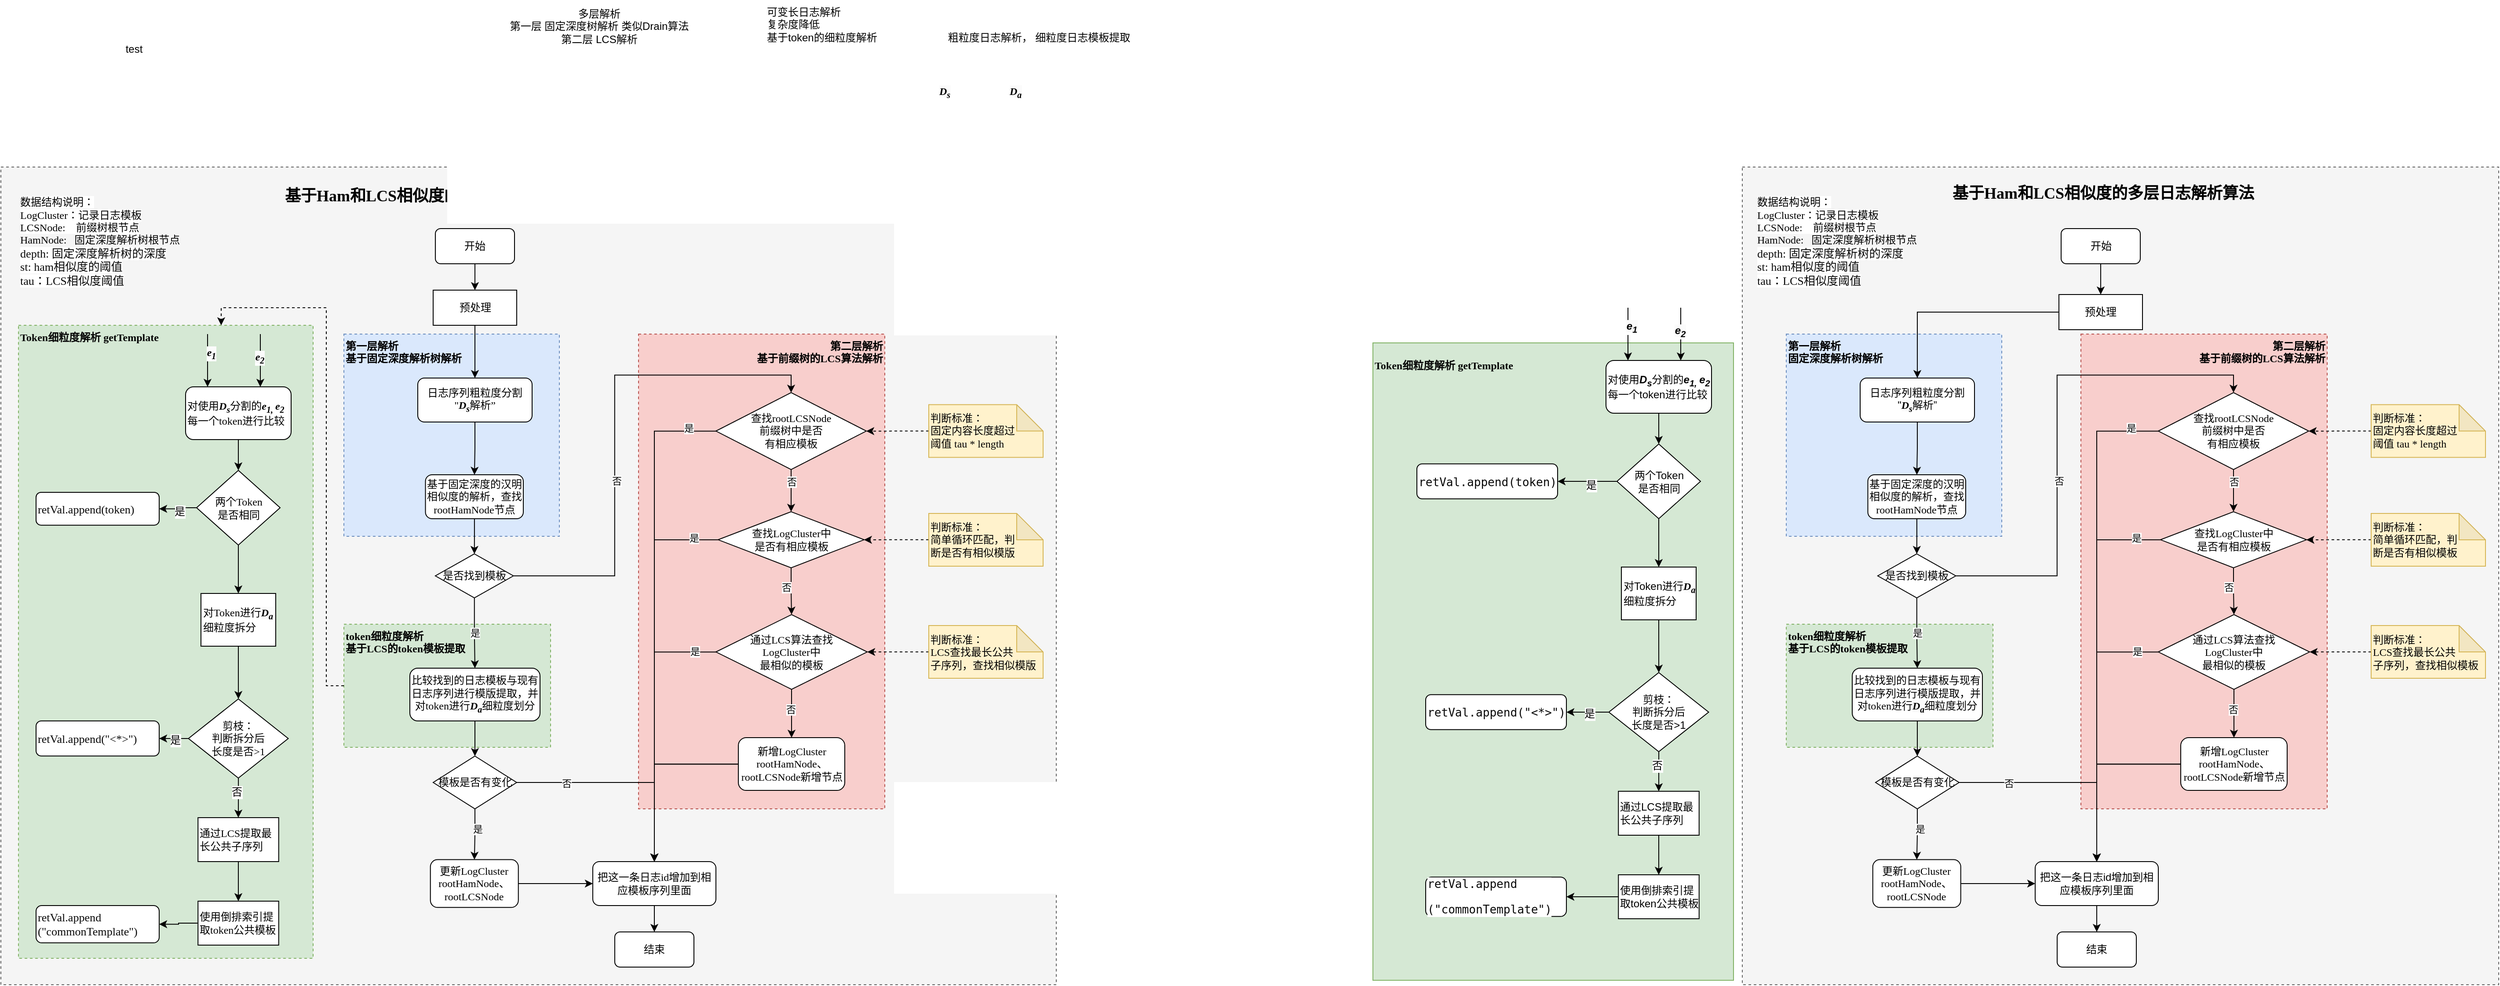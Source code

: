<mxfile version="26.0.4" pages="5">
  <diagram name="第 1 页" id="F_NSMGxIzK2aPqWop-WH">
    <mxGraphModel dx="2680" dy="1716" grid="0" gridSize="10" guides="1" tooltips="1" connect="1" arrows="1" fold="1" page="0" pageScale="1" pageWidth="827" pageHeight="1169" math="0" shadow="0">
      <root>
        <mxCell id="0" />
        <mxCell id="1" parent="0" />
        <mxCell id="ZSUmyzXB2fES_6F9nTxg-161" value="&lt;div style=&quot;&quot;&gt;&lt;br&gt;&lt;/div&gt;" style="rounded=0;whiteSpace=wrap;html=1;align=left;shadow=0;labelPosition=center;verticalLabelPosition=middle;verticalAlign=top;fontStyle=1;textShadow=0;horizontal=1;fillColor=#f5f5f5;strokeColor=#666666;fontFamily=Comic Sans MS;fontSize=12;fontColor=#333333;dashed=1;" parent="1" vertex="1">
          <mxGeometry x="-180" y="190" width="1200" height="930" as="geometry" />
        </mxCell>
        <mxCell id="ZSUmyzXB2fES_6F9nTxg-204" value="&lt;div style=&quot;&quot;&gt;&lt;div style=&quot;&quot;&gt;&lt;font&gt;&lt;font style=&quot;color: rgb(8, 8, 8);&quot;&gt;Token细粒度解析 &lt;/font&gt;getTemplate&lt;/font&gt;&lt;/div&gt;&lt;/div&gt;" style="rounded=0;whiteSpace=wrap;html=1;align=left;shadow=0;labelPosition=center;verticalLabelPosition=middle;verticalAlign=top;fontStyle=1;textShadow=0;horizontal=1;fillColor=#d5e8d4;strokeColor=#82b366;fontFamily=Comic Sans MS;fontSize=12;dashed=1;" parent="1" vertex="1">
          <mxGeometry x="-160" y="370" width="335" height="720" as="geometry" />
        </mxCell>
        <mxCell id="ZSUmyzXB2fES_6F9nTxg-144" value="&lt;div style=&quot;&quot;&gt;&lt;font&gt;token细粒度解析&lt;/font&gt;&lt;/div&gt;&lt;div style=&quot;&quot;&gt;&lt;font&gt;基于LCS的token模板提取&lt;/font&gt;&lt;/div&gt;" style="rounded=0;whiteSpace=wrap;html=1;align=left;shadow=0;labelPosition=center;verticalLabelPosition=middle;verticalAlign=top;fontStyle=1;textShadow=0;horizontal=1;fillColor=#d5e8d4;strokeColor=#82b366;dashed=1;fontFamily=Comic Sans MS;" parent="1" vertex="1">
          <mxGeometry x="210" y="710" width="235" height="140" as="geometry" />
        </mxCell>
        <mxCell id="ZSUmyzXB2fES_6F9nTxg-143" value="&lt;div style=&quot;&quot;&gt;&lt;span style=&quot;background-color: transparent; color: light-dark(rgb(0, 0, 0), rgb(255, 255, 255));&quot;&gt;&lt;font&gt;第二层解析&lt;/font&gt;&lt;/span&gt;&lt;/div&gt;&lt;div style=&quot;&quot;&gt;&lt;font&gt;基于前缀树的LCS算法解析&lt;/font&gt;&lt;/div&gt;" style="rounded=0;whiteSpace=wrap;html=1;align=right;shadow=0;labelPosition=center;verticalLabelPosition=middle;verticalAlign=top;fontStyle=1;textShadow=0;horizontal=1;fillColor=#f8cecc;strokeColor=#b85450;dashed=1;fontFamily=Comic Sans MS;" parent="1" vertex="1">
          <mxGeometry x="545" y="380" width="280" height="540" as="geometry" />
        </mxCell>
        <mxCell id="ZSUmyzXB2fES_6F9nTxg-142" value="&lt;div style=&quot;&quot;&gt;&lt;span style=&quot;background-color: transparent; color: light-dark(rgb(0, 0, 0), rgb(255, 255, 255));&quot;&gt;第一层解析&lt;/span&gt;&lt;/div&gt;&lt;div style=&quot;&quot;&gt;&lt;span style=&quot;background-color: transparent; color: light-dark(rgb(0, 0, 0), rgb(255, 255, 255));&quot;&gt;基于固定深度解析树解析&lt;/span&gt;&lt;/div&gt;" style="rounded=0;whiteSpace=wrap;html=1;align=left;shadow=0;labelPosition=center;verticalLabelPosition=middle;verticalAlign=top;fontStyle=1;textShadow=0;horizontal=1;fillColor=#dae8fc;strokeColor=#6c8ebf;gradientColor=none;dashed=1;fontFamily=Comic Sans MS;" parent="1" vertex="1">
          <mxGeometry x="210" y="380" width="245" height="230" as="geometry" />
        </mxCell>
        <mxCell id="mXxrbGlmwr1-6T_xw9jQ-19" value="多层解析&lt;div&gt;第一层 固定深度树解析 类似Drain算法&lt;/div&gt;&lt;div&gt;第二层 LCS解析&lt;/div&gt;" style="text;html=1;align=center;verticalAlign=middle;resizable=0;points=[];autosize=1;strokeColor=none;fillColor=none;" parent="1" vertex="1">
          <mxGeometry x="385" width="230" height="60" as="geometry" />
        </mxCell>
        <mxCell id="ZSUmyzXB2fES_6F9nTxg-2" value="&lt;div&gt;&lt;div&gt;可变长日志解析&lt;/div&gt;&lt;div&gt;复杂度降低&lt;/div&gt;&lt;/div&gt;基于token的细粒度解析&lt;div&gt;&lt;br&gt;&lt;/div&gt;" style="text;html=1;align=left;verticalAlign=middle;resizable=0;points=[];autosize=1;strokeColor=none;fillColor=none;" parent="1" vertex="1">
          <mxGeometry x="688.5" width="150" height="70" as="geometry" />
        </mxCell>
        <mxCell id="ZSUmyzXB2fES_6F9nTxg-59" value="粗粒度日志解析， 细粒度日志模板提取" style="text;html=1;align=center;verticalAlign=middle;resizable=0;points=[];autosize=1;strokeColor=none;fillColor=none;" parent="1" vertex="1">
          <mxGeometry x="885" y="28" width="230" height="30" as="geometry" />
        </mxCell>
        <mxCell id="ZSUmyzXB2fES_6F9nTxg-68" value="" style="edgeStyle=orthogonalEdgeStyle;rounded=0;orthogonalLoop=1;jettySize=auto;html=1;fontFamily=Comic Sans MS;" parent="1" source="ZSUmyzXB2fES_6F9nTxg-69" target="ZSUmyzXB2fES_6F9nTxg-71" edge="1">
          <mxGeometry relative="1" as="geometry" />
        </mxCell>
        <mxCell id="ZSUmyzXB2fES_6F9nTxg-69" value="开始" style="rounded=1;whiteSpace=wrap;html=1;fontFamily=Comic Sans MS;" parent="1" vertex="1">
          <mxGeometry x="314" y="260" width="90" height="40" as="geometry" />
        </mxCell>
        <mxCell id="ZSUmyzXB2fES_6F9nTxg-70" value="" style="edgeStyle=orthogonalEdgeStyle;rounded=0;orthogonalLoop=1;jettySize=auto;html=1;fontFamily=Comic Sans MS;" parent="1" source="ZSUmyzXB2fES_6F9nTxg-71" target="ZSUmyzXB2fES_6F9nTxg-73" edge="1">
          <mxGeometry relative="1" as="geometry" />
        </mxCell>
        <mxCell id="ZSUmyzXB2fES_6F9nTxg-71" value="预处理" style="rounded=0;whiteSpace=wrap;html=1;fontFamily=Comic Sans MS;" parent="1" vertex="1">
          <mxGeometry x="311.5" y="330" width="95" height="40" as="geometry" />
        </mxCell>
        <mxCell id="ZSUmyzXB2fES_6F9nTxg-72" value="" style="edgeStyle=orthogonalEdgeStyle;rounded=0;orthogonalLoop=1;jettySize=auto;html=1;fontFamily=Comic Sans MS;" parent="1" source="ZSUmyzXB2fES_6F9nTxg-73" target="ZSUmyzXB2fES_6F9nTxg-75" edge="1">
          <mxGeometry relative="1" as="geometry" />
        </mxCell>
        <mxCell id="ZSUmyzXB2fES_6F9nTxg-73" value="日志序列粗粒度分割&lt;div&gt;&quot;&lt;b style=&quot;color: rgb(0, 0, 0); text-align: left; background-color: rgb(251, 251, 251);&quot;&gt;&lt;font&gt;&lt;i&gt;D&lt;/i&gt;&lt;sub style=&quot;font-style: italic;&quot;&gt;s&lt;/sub&gt;&lt;/font&gt;&lt;/b&gt;&lt;span style=&quot;background-color: transparent; color: light-dark(rgb(0, 0, 0), rgb(255, 255, 255));&quot;&gt;解析”&lt;/span&gt;&lt;/div&gt;" style="rounded=1;whiteSpace=wrap;html=1;fontFamily=Comic Sans MS;" parent="1" vertex="1">
          <mxGeometry x="294" y="430" width="130" height="50" as="geometry" />
        </mxCell>
        <mxCell id="ZSUmyzXB2fES_6F9nTxg-74" value="" style="edgeStyle=orthogonalEdgeStyle;rounded=0;orthogonalLoop=1;jettySize=auto;html=1;fontFamily=Comic Sans MS;" parent="1" source="ZSUmyzXB2fES_6F9nTxg-75" target="ZSUmyzXB2fES_6F9nTxg-81" edge="1">
          <mxGeometry relative="1" as="geometry" />
        </mxCell>
        <mxCell id="ZSUmyzXB2fES_6F9nTxg-75" value="&lt;font&gt;基于固定深度的汉明相似度的解析，查找rootHamNode节点&lt;/font&gt;" style="rounded=1;whiteSpace=wrap;html=1;fontFamily=Comic Sans MS;" parent="1" vertex="1">
          <mxGeometry x="302.75" y="540" width="111.25" height="50" as="geometry" />
        </mxCell>
        <mxCell id="ZSUmyzXB2fES_6F9nTxg-77" value="&lt;div style=&quot;background-color: rgb(255, 255, 255); color: rgb(8, 8, 8);&quot;&gt;&lt;div style=&quot;&quot;&gt;&lt;div style=&quot;color: light-dark(rgb(8, 8, 8), rgb(230, 230, 230)); font-size: 9.8pt; text-align: left;&quot;&gt;&lt;br&gt;&lt;/div&gt;&lt;/div&gt;&lt;/div&gt;" style="text;html=1;align=center;verticalAlign=middle;resizable=0;points=[];autosize=1;strokeColor=none;fillColor=none;fontFamily=Comic Sans MS;" parent="1" vertex="1">
          <mxGeometry x="786.5" y="542.06" width="20" height="30" as="geometry" />
        </mxCell>
        <mxCell id="ZSUmyzXB2fES_6F9nTxg-78" value="是" style="edgeStyle=orthogonalEdgeStyle;rounded=0;orthogonalLoop=1;jettySize=auto;html=1;fontFamily=Comic Sans MS;" parent="1" source="ZSUmyzXB2fES_6F9nTxg-81" target="ZSUmyzXB2fES_6F9nTxg-83" edge="1">
          <mxGeometry relative="1" as="geometry" />
        </mxCell>
        <mxCell id="ZSUmyzXB2fES_6F9nTxg-138" style="edgeStyle=orthogonalEdgeStyle;rounded=0;orthogonalLoop=1;jettySize=auto;html=1;exitX=1;exitY=0.5;exitDx=0;exitDy=0;entryX=0.5;entryY=0;entryDx=0;entryDy=0;fontFamily=Comic Sans MS;" parent="1" source="ZSUmyzXB2fES_6F9nTxg-81" target="ZSUmyzXB2fES_6F9nTxg-97" edge="1">
          <mxGeometry relative="1" as="geometry" />
        </mxCell>
        <mxCell id="ZSUmyzXB2fES_6F9nTxg-139" value="否" style="edgeLabel;html=1;align=center;verticalAlign=middle;resizable=0;points=[];fontFamily=Comic Sans MS;" parent="ZSUmyzXB2fES_6F9nTxg-138" vertex="1" connectable="0">
          <mxGeometry x="-0.213" y="-2" relative="1" as="geometry">
            <mxPoint y="-1" as="offset" />
          </mxGeometry>
        </mxCell>
        <mxCell id="ZSUmyzXB2fES_6F9nTxg-81" value="是否找到模板" style="rhombus;whiteSpace=wrap;html=1;fontFamily=Comic Sans MS;" parent="1" vertex="1">
          <mxGeometry x="314" y="630" width="88.75" height="50" as="geometry" />
        </mxCell>
        <mxCell id="ZSUmyzXB2fES_6F9nTxg-82" value="" style="edgeStyle=orthogonalEdgeStyle;rounded=0;orthogonalLoop=1;jettySize=auto;html=1;fontFamily=Comic Sans MS;" parent="1" source="ZSUmyzXB2fES_6F9nTxg-83" target="ZSUmyzXB2fES_6F9nTxg-89" edge="1">
          <mxGeometry relative="1" as="geometry" />
        </mxCell>
        <mxCell id="ZSUmyzXB2fES_6F9nTxg-83" value="&lt;font&gt;比较找到的日志模板与现有日志序列进行模版提取，并对token进行&lt;/font&gt;&lt;b style=&quot;color: rgb(0, 0, 0); text-align: left; background-color: rgb(251, 251, 251);&quot;&gt;&lt;span style=&quot;font-style: italic;&quot;&gt;&lt;b style=&quot;color: rgb(0, 0, 0); font-style: normal; background-color: rgb(251, 251, 251);&quot;&gt;&lt;i&gt;&lt;font&gt;D&lt;sub&gt;a&lt;/sub&gt;&lt;/font&gt;&lt;/i&gt;&lt;/b&gt;&lt;/span&gt;&lt;/b&gt;&lt;font&gt;细粒度划分&lt;/font&gt;" style="rounded=1;whiteSpace=wrap;html=1;fontFamily=Comic Sans MS;" parent="1" vertex="1">
          <mxGeometry x="285" y="760" width="148" height="60" as="geometry" />
        </mxCell>
        <mxCell id="ZSUmyzXB2fES_6F9nTxg-85" value="" style="edgeStyle=orthogonalEdgeStyle;rounded=0;orthogonalLoop=1;jettySize=auto;html=1;fontFamily=Comic Sans MS;" parent="1" source="ZSUmyzXB2fES_6F9nTxg-89" target="ZSUmyzXB2fES_6F9nTxg-93" edge="1">
          <mxGeometry relative="1" as="geometry" />
        </mxCell>
        <mxCell id="ZSUmyzXB2fES_6F9nTxg-86" value="是" style="edgeLabel;html=1;align=center;verticalAlign=middle;resizable=0;points=[];fontFamily=Comic Sans MS;" parent="ZSUmyzXB2fES_6F9nTxg-85" vertex="1" connectable="0">
          <mxGeometry x="-0.207" y="3" relative="1" as="geometry">
            <mxPoint as="offset" />
          </mxGeometry>
        </mxCell>
        <mxCell id="ZSUmyzXB2fES_6F9nTxg-123" value="" style="edgeStyle=orthogonalEdgeStyle;rounded=0;orthogonalLoop=1;jettySize=auto;html=1;fontFamily=Comic Sans MS;" parent="1" source="ZSUmyzXB2fES_6F9nTxg-89" target="ZSUmyzXB2fES_6F9nTxg-91" edge="1">
          <mxGeometry relative="1" as="geometry" />
        </mxCell>
        <mxCell id="ZSUmyzXB2fES_6F9nTxg-141" value="否" style="edgeLabel;html=1;align=center;verticalAlign=middle;resizable=0;points=[];fontFamily=Comic Sans MS;" parent="ZSUmyzXB2fES_6F9nTxg-123" vertex="1" connectable="0">
          <mxGeometry x="-0.54" y="-1" relative="1" as="geometry">
            <mxPoint as="offset" />
          </mxGeometry>
        </mxCell>
        <mxCell id="ZSUmyzXB2fES_6F9nTxg-89" value="模板是否有变化" style="rhombus;whiteSpace=wrap;html=1;fontFamily=Comic Sans MS;" parent="1" vertex="1">
          <mxGeometry x="311.5" y="860" width="95" height="60" as="geometry" />
        </mxCell>
        <mxCell id="ZSUmyzXB2fES_6F9nTxg-137" value="" style="edgeStyle=orthogonalEdgeStyle;rounded=0;orthogonalLoop=1;jettySize=auto;html=1;fontFamily=Comic Sans MS;" parent="1" source="ZSUmyzXB2fES_6F9nTxg-91" target="ZSUmyzXB2fES_6F9nTxg-111" edge="1">
          <mxGeometry relative="1" as="geometry" />
        </mxCell>
        <mxCell id="ZSUmyzXB2fES_6F9nTxg-91" value="把这一条日志id增加到相应模板序列里面" style="rounded=1;whiteSpace=wrap;html=1;fontFamily=Comic Sans MS;" parent="1" vertex="1">
          <mxGeometry x="493" y="980" width="140" height="50" as="geometry" />
        </mxCell>
        <mxCell id="ZSUmyzXB2fES_6F9nTxg-136" value="" style="edgeStyle=orthogonalEdgeStyle;rounded=0;orthogonalLoop=1;jettySize=auto;html=1;fontFamily=Comic Sans MS;" parent="1" source="ZSUmyzXB2fES_6F9nTxg-93" target="ZSUmyzXB2fES_6F9nTxg-91" edge="1">
          <mxGeometry relative="1" as="geometry" />
        </mxCell>
        <mxCell id="ZSUmyzXB2fES_6F9nTxg-93" value="&lt;font&gt;更新LogCluster&lt;/font&gt;&lt;div&gt;&lt;font&gt;rootHamNode、rootLCSNode&lt;/font&gt;&lt;/div&gt;" style="rounded=1;whiteSpace=wrap;html=1;fontFamily=Comic Sans MS;" parent="1" vertex="1">
          <mxGeometry x="308.37" y="977.81" width="100" height="54.37" as="geometry" />
        </mxCell>
        <mxCell id="ZSUmyzXB2fES_6F9nTxg-113" value="" style="edgeStyle=orthogonalEdgeStyle;rounded=0;orthogonalLoop=1;jettySize=auto;html=1;fontFamily=Comic Sans MS;" parent="1" source="ZSUmyzXB2fES_6F9nTxg-97" target="ZSUmyzXB2fES_6F9nTxg-101" edge="1">
          <mxGeometry relative="1" as="geometry" />
        </mxCell>
        <mxCell id="ZSUmyzXB2fES_6F9nTxg-116" value="否" style="edgeLabel;html=1;align=center;verticalAlign=middle;resizable=0;points=[];fontFamily=Comic Sans MS;" parent="ZSUmyzXB2fES_6F9nTxg-113" vertex="1" connectable="0">
          <mxGeometry x="-0.422" relative="1" as="geometry">
            <mxPoint as="offset" />
          </mxGeometry>
        </mxCell>
        <mxCell id="ZSUmyzXB2fES_6F9nTxg-125" style="edgeStyle=orthogonalEdgeStyle;rounded=0;orthogonalLoop=1;jettySize=auto;html=1;entryX=0.5;entryY=0;entryDx=0;entryDy=0;fontFamily=Comic Sans MS;" parent="1" source="ZSUmyzXB2fES_6F9nTxg-97" target="ZSUmyzXB2fES_6F9nTxg-91" edge="1">
          <mxGeometry relative="1" as="geometry">
            <Array as="points">
              <mxPoint x="563" y="490" />
            </Array>
          </mxGeometry>
        </mxCell>
        <mxCell id="ZSUmyzXB2fES_6F9nTxg-132" value="是" style="edgeLabel;html=1;align=center;verticalAlign=middle;resizable=0;points=[];fontFamily=Comic Sans MS;" parent="ZSUmyzXB2fES_6F9nTxg-125" vertex="1" connectable="0">
          <mxGeometry x="-0.888" y="-4" relative="1" as="geometry">
            <mxPoint as="offset" />
          </mxGeometry>
        </mxCell>
        <mxCell id="ZSUmyzXB2fES_6F9nTxg-97" value="&lt;font&gt;查找rootLCSNode&lt;/font&gt;&lt;div&gt;&lt;font&gt;前缀树&lt;span style=&quot;background-color: transparent; color: light-dark(rgb(0, 0, 0), rgb(255, 255, 255));&quot;&gt;中是否&lt;/span&gt;&lt;/font&gt;&lt;/div&gt;&lt;div&gt;&lt;span style=&quot;background-color: transparent; color: light-dark(rgb(0, 0, 0), rgb(255, 255, 255));&quot;&gt;&lt;font&gt;有相应模板&lt;/font&gt;&lt;/span&gt;&lt;/div&gt;" style="rhombus;whiteSpace=wrap;html=1;fontFamily=Comic Sans MS;" parent="1" vertex="1">
          <mxGeometry x="633" y="446.56" width="171" height="87.5" as="geometry" />
        </mxCell>
        <mxCell id="ZSUmyzXB2fES_6F9nTxg-114" value="" style="edgeStyle=orthogonalEdgeStyle;rounded=0;orthogonalLoop=1;jettySize=auto;html=1;fontFamily=Comic Sans MS;" parent="1" source="ZSUmyzXB2fES_6F9nTxg-101" target="ZSUmyzXB2fES_6F9nTxg-105" edge="1">
          <mxGeometry relative="1" as="geometry" />
        </mxCell>
        <mxCell id="ZSUmyzXB2fES_6F9nTxg-117" value="否" style="edgeLabel;html=1;align=center;verticalAlign=middle;resizable=0;points=[];fontFamily=Comic Sans MS;" parent="ZSUmyzXB2fES_6F9nTxg-114" vertex="1" connectable="0">
          <mxGeometry x="-0.037" y="-3" relative="1" as="geometry">
            <mxPoint x="-3" y="-4" as="offset" />
          </mxGeometry>
        </mxCell>
        <mxCell id="ZSUmyzXB2fES_6F9nTxg-127" style="edgeStyle=orthogonalEdgeStyle;rounded=0;orthogonalLoop=1;jettySize=auto;html=1;entryX=0.5;entryY=0;entryDx=0;entryDy=0;fontFamily=Comic Sans MS;" parent="1" source="ZSUmyzXB2fES_6F9nTxg-101" target="ZSUmyzXB2fES_6F9nTxg-91" edge="1">
          <mxGeometry relative="1" as="geometry">
            <mxPoint x="595" y="830" as="targetPoint" />
            <Array as="points">
              <mxPoint x="563" y="614" />
            </Array>
          </mxGeometry>
        </mxCell>
        <mxCell id="ZSUmyzXB2fES_6F9nTxg-133" value="是" style="edgeLabel;html=1;align=center;verticalAlign=middle;resizable=0;points=[];fontFamily=Comic Sans MS;" parent="ZSUmyzXB2fES_6F9nTxg-127" vertex="1" connectable="0">
          <mxGeometry x="-0.87" y="-2" relative="1" as="geometry">
            <mxPoint x="1" as="offset" />
          </mxGeometry>
        </mxCell>
        <mxCell id="ZSUmyzXB2fES_6F9nTxg-101" value="&lt;font&gt;查找LogCluster中&lt;/font&gt;&lt;div&gt;&lt;span style=&quot;background-color: transparent; color: light-dark(rgb(0, 0, 0), rgb(255, 255, 255));&quot;&gt;&lt;font&gt;是否有相应模板&lt;/font&gt;&lt;/span&gt;&lt;/div&gt;" style="rhombus;whiteSpace=wrap;html=1;fontFamily=Comic Sans MS;" parent="1" vertex="1">
          <mxGeometry x="635.5" y="582.06" width="166" height="63.75" as="geometry" />
        </mxCell>
        <mxCell id="ZSUmyzXB2fES_6F9nTxg-115" value="" style="edgeStyle=orthogonalEdgeStyle;rounded=0;orthogonalLoop=1;jettySize=auto;html=1;fontFamily=Comic Sans MS;" parent="1" source="ZSUmyzXB2fES_6F9nTxg-105" target="ZSUmyzXB2fES_6F9nTxg-110" edge="1">
          <mxGeometry relative="1" as="geometry" />
        </mxCell>
        <mxCell id="ZSUmyzXB2fES_6F9nTxg-118" value="否" style="edgeLabel;html=1;align=center;verticalAlign=middle;resizable=0;points=[];fontFamily=Comic Sans MS;" parent="ZSUmyzXB2fES_6F9nTxg-115" vertex="1" connectable="0">
          <mxGeometry x="-0.185" y="-1" relative="1" as="geometry">
            <mxPoint as="offset" />
          </mxGeometry>
        </mxCell>
        <mxCell id="ZSUmyzXB2fES_6F9nTxg-130" style="edgeStyle=orthogonalEdgeStyle;rounded=0;orthogonalLoop=1;jettySize=auto;html=1;entryX=0.5;entryY=0;entryDx=0;entryDy=0;fontFamily=Comic Sans MS;" parent="1" source="ZSUmyzXB2fES_6F9nTxg-105" target="ZSUmyzXB2fES_6F9nTxg-91" edge="1">
          <mxGeometry relative="1" as="geometry">
            <Array as="points">
              <mxPoint x="563" y="742" />
            </Array>
          </mxGeometry>
        </mxCell>
        <mxCell id="ZSUmyzXB2fES_6F9nTxg-134" value="是" style="edgeLabel;html=1;align=center;verticalAlign=middle;resizable=0;points=[];fontFamily=Comic Sans MS;" parent="ZSUmyzXB2fES_6F9nTxg-130" vertex="1" connectable="0">
          <mxGeometry x="-0.846" y="-1" relative="1" as="geometry">
            <mxPoint as="offset" />
          </mxGeometry>
        </mxCell>
        <mxCell id="ZSUmyzXB2fES_6F9nTxg-105" value="&lt;font&gt;通过LCS&lt;span style=&quot;background-color: transparent; color: light-dark(rgb(0, 0, 0), rgb(255, 255, 255));&quot;&gt;算法&lt;/span&gt;&lt;span style=&quot;background-color: transparent; color: light-dark(rgb(0, 0, 0), rgb(255, 255, 255));&quot;&gt;查找&lt;/span&gt;&lt;/font&gt;&lt;div&gt;&lt;span style=&quot;background-color: transparent; color: light-dark(rgb(0, 0, 0), rgb(255, 255, 255));&quot;&gt;&lt;font&gt;LogCluster中&lt;/font&gt;&lt;/span&gt;&lt;div&gt;&lt;div&gt;&lt;div&gt;&lt;span style=&quot;background-color: transparent; color: light-dark(rgb(0, 0, 0), rgb(255, 255, 255));&quot;&gt;&lt;font&gt;最相似的模板&lt;/font&gt;&lt;/span&gt;&lt;/div&gt;&lt;/div&gt;&lt;/div&gt;&lt;/div&gt;" style="rhombus;whiteSpace=wrap;html=1;fontFamily=Comic Sans MS;" parent="1" vertex="1">
          <mxGeometry x="633" y="699.06" width="172" height="85" as="geometry" />
        </mxCell>
        <mxCell id="ZSUmyzXB2fES_6F9nTxg-131" style="edgeStyle=orthogonalEdgeStyle;rounded=0;orthogonalLoop=1;jettySize=auto;html=1;entryX=0.5;entryY=0;entryDx=0;entryDy=0;fontFamily=Comic Sans MS;" parent="1" source="ZSUmyzXB2fES_6F9nTxg-110" target="ZSUmyzXB2fES_6F9nTxg-91" edge="1">
          <mxGeometry relative="1" as="geometry">
            <mxPoint x="565" y="830" as="targetPoint" />
            <Array as="points">
              <mxPoint x="563" y="869" />
            </Array>
          </mxGeometry>
        </mxCell>
        <mxCell id="ZSUmyzXB2fES_6F9nTxg-146" value="" style="edgeLabel;html=1;align=center;verticalAlign=middle;resizable=0;points=[];rounded=0;shadow=0;strokeColor=default;fontFamily=Comic Sans MS;fontSize=12;fontColor=default;fillColor=default;" parent="ZSUmyzXB2fES_6F9nTxg-131" vertex="1" connectable="0">
          <mxGeometry x="-0.426" y="2" relative="1" as="geometry">
            <mxPoint x="-1" as="offset" />
          </mxGeometry>
        </mxCell>
        <mxCell id="ZSUmyzXB2fES_6F9nTxg-147" style="edgeStyle=orthogonalEdgeStyle;rounded=0;orthogonalLoop=1;jettySize=auto;html=1;entryX=0.5;entryY=0;entryDx=0;entryDy=0;fontFamily=Comic Sans MS;fontSize=12;fontColor=default;" parent="1" source="ZSUmyzXB2fES_6F9nTxg-110" target="ZSUmyzXB2fES_6F9nTxg-91" edge="1">
          <mxGeometry relative="1" as="geometry" />
        </mxCell>
        <mxCell id="ZSUmyzXB2fES_6F9nTxg-148" value="" style="edgeLabel;html=1;align=center;verticalAlign=middle;resizable=0;points=[];rounded=0;shadow=0;strokeColor=default;fontFamily=Comic Sans MS;fontSize=12;fontColor=default;fillColor=default;" parent="ZSUmyzXB2fES_6F9nTxg-147" vertex="1" connectable="0">
          <mxGeometry x="-0.397" y="6" relative="1" as="geometry">
            <mxPoint x="-1" as="offset" />
          </mxGeometry>
        </mxCell>
        <mxCell id="ZSUmyzXB2fES_6F9nTxg-110" value="&lt;font&gt;新增LogCluster&lt;/font&gt;&lt;div&gt;&lt;font&gt;rootHamNode、rootLCSNode新增节点&lt;/font&gt;&lt;/div&gt;" style="rounded=1;whiteSpace=wrap;html=1;fontFamily=Comic Sans MS;" parent="1" vertex="1">
          <mxGeometry x="658.5" y="839.06" width="121" height="60" as="geometry" />
        </mxCell>
        <mxCell id="ZSUmyzXB2fES_6F9nTxg-111" value="结束" style="rounded=1;whiteSpace=wrap;html=1;fontFamily=Comic Sans MS;" parent="1" vertex="1">
          <mxGeometry x="518" y="1060" width="90" height="40" as="geometry" />
        </mxCell>
        <mxCell id="ZSUmyzXB2fES_6F9nTxg-149" value="&lt;font style=&quot;font-size: 18px;&quot;&gt;&lt;b&gt;基于Ham和LCS相似度的多层日志解析算法（HLM-Parser）&lt;/b&gt;&lt;/font&gt;" style="text;html=1;align=center;verticalAlign=middle;resizable=0;points=[];autosize=1;strokeColor=none;fillColor=none;fontFamily=Comic Sans MS;fontSize=12;fontColor=default;" parent="1" vertex="1">
          <mxGeometry x="130.5" y="206" width="502" height="34" as="geometry" />
        </mxCell>
        <mxCell id="ZSUmyzXB2fES_6F9nTxg-157" value="" style="edgeStyle=orthogonalEdgeStyle;rounded=1;orthogonalLoop=1;jettySize=auto;html=1;fontFamily=Comic Sans MS;fontSize=12;fontColor=default;curved=0;dashed=1;" parent="1" source="ZSUmyzXB2fES_6F9nTxg-151" target="ZSUmyzXB2fES_6F9nTxg-97" edge="1">
          <mxGeometry relative="1" as="geometry" />
        </mxCell>
        <mxCell id="ZSUmyzXB2fES_6F9nTxg-151" value="&lt;span style=&quot;&quot;&gt;&lt;font&gt;判断标准：&lt;/font&gt;&lt;/span&gt;&lt;div&gt;&lt;span style=&quot;&quot;&gt;&lt;font&gt;固定内容长度超过&lt;/font&gt;&lt;/span&gt;&lt;/div&gt;&lt;div&gt;&lt;span style=&quot;&quot;&gt;&lt;font&gt;阈值 tau * length&lt;/font&gt;&lt;/span&gt;&lt;/div&gt;" style="shape=note;whiteSpace=wrap;html=1;backgroundOutline=1;darkOpacity=0.05;rounded=0;shadow=0;strokeColor=#d6b656;align=left;verticalAlign=middle;fontFamily=Comic Sans MS;fontSize=12;fillColor=#fff2cc;" parent="1" vertex="1">
          <mxGeometry x="875" y="460.31" width="130" height="60" as="geometry" />
        </mxCell>
        <mxCell id="ZSUmyzXB2fES_6F9nTxg-158" value="" style="edgeStyle=orthogonalEdgeStyle;rounded=0;orthogonalLoop=1;jettySize=auto;html=1;fontFamily=Comic Sans MS;fontSize=12;fontColor=default;dashed=1;" parent="1" source="ZSUmyzXB2fES_6F9nTxg-155" target="ZSUmyzXB2fES_6F9nTxg-101" edge="1">
          <mxGeometry relative="1" as="geometry" />
        </mxCell>
        <mxCell id="ZSUmyzXB2fES_6F9nTxg-155" value="&lt;span style=&quot;&quot;&gt;判断标准：&lt;/span&gt;&lt;div style=&quot;&quot;&gt;简单循环匹配，判&lt;/div&gt;&lt;div style=&quot;&quot;&gt;断是否有相似模版&lt;/div&gt;" style="shape=note;whiteSpace=wrap;html=1;backgroundOutline=1;darkOpacity=0.05;rounded=0;shadow=0;strokeColor=#d6b656;align=left;verticalAlign=middle;fontFamily=Comic Sans MS;fontSize=12;fillColor=#fff2cc;" parent="1" vertex="1">
          <mxGeometry x="875" y="583.94" width="130" height="60" as="geometry" />
        </mxCell>
        <mxCell id="ZSUmyzXB2fES_6F9nTxg-159" value="" style="edgeStyle=orthogonalEdgeStyle;rounded=0;orthogonalLoop=1;jettySize=auto;html=1;fontFamily=Comic Sans MS;fontSize=12;fontColor=default;dashed=1;" parent="1" source="ZSUmyzXB2fES_6F9nTxg-156" target="ZSUmyzXB2fES_6F9nTxg-105" edge="1">
          <mxGeometry relative="1" as="geometry" />
        </mxCell>
        <mxCell id="ZSUmyzXB2fES_6F9nTxg-156" value="&lt;span style=&quot;&quot;&gt;&lt;font&gt;判断标准：&lt;/font&gt;&lt;/span&gt;&lt;div&gt;&lt;span style=&quot;text-align: center; text-wrap-mode: nowrap;&quot;&gt;&lt;font&gt;LCS查找最长公共&lt;/font&gt;&lt;/span&gt;&lt;/div&gt;&lt;div&gt;&lt;span style=&quot;text-align: center; text-wrap-mode: nowrap;&quot;&gt;&lt;font&gt;子序列，查找相似模版&lt;/font&gt;&lt;/span&gt;&lt;/div&gt;" style="shape=note;whiteSpace=wrap;html=1;backgroundOutline=1;darkOpacity=0.05;rounded=0;shadow=0;strokeColor=#d6b656;align=left;verticalAlign=middle;fontFamily=Comic Sans MS;fontSize=12;fillColor=#fff2cc;" parent="1" vertex="1">
          <mxGeometry x="875" y="711.56" width="130" height="60" as="geometry" />
        </mxCell>
        <mxCell id="ZSUmyzXB2fES_6F9nTxg-162" value="&lt;div&gt;&lt;font style=&quot;background-color: light-dark(#ffffff, var(--ge-dark-color, #121212));&quot;&gt;数据结构说明：&lt;/font&gt;&lt;/div&gt;&lt;font style=&quot;background-color: light-dark(#ffffff, var(--ge-dark-color, #121212));&quot;&gt;LogCluster：记录日志模板&lt;/font&gt;&lt;div&gt;&lt;font style=&quot;background-color: light-dark(#ffffff, var(--ge-dark-color, #121212));&quot;&gt;LCSNode:&amp;nbsp; &amp;nbsp; 前缀树根节点&lt;/font&gt;&lt;/div&gt;&lt;div&gt;&lt;font&gt;HamNode:&amp;nbsp; &amp;nbsp;固定深度解析树根节点&lt;/font&gt;&lt;/div&gt;&lt;div&gt;&lt;span style=&quot;background-color: rgb(255, 255, 255); color: rgb(8, 8, 8); font-size: 9.8pt;&quot;&gt;&lt;font&gt;depth: 固定深度解析树的深度&lt;/font&gt;&lt;/span&gt;&lt;/div&gt;&lt;div&gt;&lt;span style=&quot;background-color: rgb(255, 255, 255); color: rgb(8, 8, 8); font-size: 9.8pt;&quot;&gt;&lt;font&gt;st: ham相似度的阈值&lt;/font&gt;&lt;/span&gt;&lt;/div&gt;&lt;div&gt;&lt;font color=&quot;#080808&quot;&gt;&lt;span style=&quot;font-size: 13.067px; background-color: rgb(255, 255, 255);&quot;&gt;tau：LCS相似度阈值&lt;/span&gt;&lt;/font&gt;&lt;/div&gt;" style="text;html=1;align=left;verticalAlign=middle;resizable=0;points=[];autosize=1;strokeColor=none;fillColor=none;fontFamily=Comic Sans MS;fontSize=12;fontColor=default;" parent="1" vertex="1">
          <mxGeometry x="-160" y="215" width="210" height="120" as="geometry" />
        </mxCell>
        <mxCell id="ZSUmyzXB2fES_6F9nTxg-191" value="" style="edgeStyle=orthogonalEdgeStyle;rounded=0;orthogonalLoop=1;jettySize=auto;html=1;fontFamily=Comic Sans MS;fontSize=12;fontColor=default;" parent="1" source="ZSUmyzXB2fES_6F9nTxg-164" target="ZSUmyzXB2fES_6F9nTxg-187" edge="1">
          <mxGeometry relative="1" as="geometry" />
        </mxCell>
        <mxCell id="ZSUmyzXB2fES_6F9nTxg-192" value="是" style="edgeLabel;html=1;align=center;verticalAlign=middle;resizable=0;points=[];rounded=0;shadow=0;strokeColor=default;fontFamily=Comic Sans MS;fontSize=12;fontColor=default;fillColor=default;" parent="ZSUmyzXB2fES_6F9nTxg-191" vertex="1" connectable="0">
          <mxGeometry x="-0.118" y="4" relative="1" as="geometry">
            <mxPoint as="offset" />
          </mxGeometry>
        </mxCell>
        <mxCell id="ZSUmyzXB2fES_6F9nTxg-193" value="" style="edgeStyle=orthogonalEdgeStyle;rounded=0;orthogonalLoop=1;jettySize=auto;html=1;fontFamily=Comic Sans MS;fontSize=12;fontColor=default;" parent="1" source="ZSUmyzXB2fES_6F9nTxg-164" target="ZSUmyzXB2fES_6F9nTxg-166" edge="1">
          <mxGeometry relative="1" as="geometry" />
        </mxCell>
        <mxCell id="ZSUmyzXB2fES_6F9nTxg-164" value="两个Token&lt;div&gt;是否相同&lt;/div&gt;" style="rhombus;whiteSpace=wrap;html=1;rounded=0;shadow=0;strokeColor=default;align=center;verticalAlign=middle;fontFamily=Comic Sans MS;fontSize=12;fontColor=default;fillColor=default;" parent="1" vertex="1">
          <mxGeometry x="42.5" y="535" width="95" height="85" as="geometry" />
        </mxCell>
        <mxCell id="ZSUmyzXB2fES_6F9nTxg-194" value="" style="edgeStyle=orthogonalEdgeStyle;rounded=0;orthogonalLoop=1;jettySize=auto;html=1;fontFamily=Comic Sans MS;fontSize=12;fontColor=default;" parent="1" source="ZSUmyzXB2fES_6F9nTxg-166" target="ZSUmyzXB2fES_6F9nTxg-177" edge="1">
          <mxGeometry relative="1" as="geometry" />
        </mxCell>
        <mxCell id="ZSUmyzXB2fES_6F9nTxg-199" value="" style="edgeLabel;html=1;align=center;verticalAlign=middle;resizable=0;points=[];rounded=0;shadow=0;strokeColor=default;fontFamily=Comic Sans MS;fontSize=12;fontColor=default;fillColor=default;" parent="ZSUmyzXB2fES_6F9nTxg-194" vertex="1" connectable="0">
          <mxGeometry x="-0.205" relative="1" as="geometry">
            <mxPoint as="offset" />
          </mxGeometry>
        </mxCell>
        <mxCell id="ZSUmyzXB2fES_6F9nTxg-166" value="对Token进行&lt;b style=&quot;color: rgb(0, 0, 0); background-color: rgb(251, 251, 251);&quot;&gt;&lt;span style=&quot;font-style: italic;&quot;&gt;&lt;b style=&quot;color: rgb(0, 0, 0); font-style: normal; background-color: rgb(251, 251, 251);&quot;&gt;&lt;i&gt;&lt;font&gt;D&lt;sub&gt;a&lt;/sub&gt;&lt;/font&gt;&lt;/i&gt;&lt;/b&gt;&lt;/span&gt;&lt;/b&gt;细粒度拆分" style="rounded=0;whiteSpace=wrap;html=1;shadow=0;strokeColor=default;align=left;verticalAlign=middle;fontFamily=Comic Sans MS;fontSize=12;fontColor=default;fillColor=default;" parent="1" vertex="1">
          <mxGeometry x="47.5" y="675" width="85" height="60" as="geometry" />
        </mxCell>
        <mxCell id="ZSUmyzXB2fES_6F9nTxg-186" value="" style="edgeStyle=orthogonalEdgeStyle;rounded=0;orthogonalLoop=1;jettySize=auto;html=1;fontFamily=Comic Sans MS;fontSize=12;fontColor=default;" parent="1" source="ZSUmyzXB2fES_6F9nTxg-170" target="ZSUmyzXB2fES_6F9nTxg-164" edge="1">
          <mxGeometry relative="1" as="geometry" />
        </mxCell>
        <mxCell id="ZSUmyzXB2fES_6F9nTxg-170" value="对使用&lt;b&gt;&lt;i&gt;D&lt;/i&gt;&lt;sub style=&quot;font-style: italic;&quot;&gt;s&lt;/sub&gt;&lt;/b&gt;分割的&lt;b&gt;&lt;i&gt;e&lt;/i&gt;&lt;sub style=&quot;font-style: italic;&quot;&gt;1,&amp;nbsp;&lt;/sub&gt;&lt;i&gt;e&lt;/i&gt;&lt;sub style=&quot;font-style: italic;&quot;&gt;2&lt;/sub&gt;&lt;/b&gt;每一个token进行比较" style="rounded=1;whiteSpace=wrap;html=1;shadow=0;strokeColor=default;align=left;verticalAlign=middle;fontFamily=Comic Sans MS;fontSize=12;fontColor=default;fillColor=default;" parent="1" vertex="1">
          <mxGeometry x="30" y="440" width="120" height="60" as="geometry" />
        </mxCell>
        <mxCell id="ZSUmyzXB2fES_6F9nTxg-171" value="&lt;b style=&quot;forced-color-adjust: none; color: rgb(0, 0, 0); font-size: 12px; font-style: normal; font-variant-ligatures: normal; font-variant-caps: normal; letter-spacing: normal; orphans: 2; text-align: left; text-indent: 0px; text-transform: none; widows: 2; word-spacing: 0px; -webkit-text-stroke-width: 0px; white-space: normal; background-color: rgb(251, 251, 251); text-decoration-thickness: initial; text-decoration-style: initial; text-decoration-color: initial;&quot;&gt;&lt;font face=&quot;Comic Sans MS&quot;&gt;&lt;i style=&quot;forced-color-adjust: none;&quot;&gt;D&lt;/i&gt;&lt;sub style=&quot;forced-color-adjust: none; font-style: italic;&quot;&gt;s&lt;/sub&gt;&lt;/font&gt;&lt;/b&gt;" style="text;whiteSpace=wrap;html=1;fontFamily=Helvetica;fontSize=12;fontColor=default;" parent="1" vertex="1">
          <mxGeometry x="885" y="90" width="50" height="40" as="geometry" />
        </mxCell>
        <mxCell id="ZSUmyzXB2fES_6F9nTxg-172" value="&lt;b style=&quot;background-color: rgb(251, 251, 251); color: rgb(0, 0, 0);&quot;&gt;&lt;span style=&quot;font-style: italic;&quot;&gt;&lt;b style=&quot;color: rgb(0, 0, 0); font-style: normal; background-color: rgb(251, 251, 251);&quot;&gt;&lt;i&gt;&lt;font face=&quot;Comic Sans MS&quot;&gt;D&lt;sub&gt;a&lt;/sub&gt;&lt;/font&gt;&lt;/i&gt;&lt;/b&gt;&lt;/span&gt;&lt;/b&gt;" style="text;whiteSpace=wrap;html=1;fontFamily=Helvetica;fontSize=12;fontColor=default;" parent="1" vertex="1">
          <mxGeometry x="965" y="90" width="50" height="60" as="geometry" />
        </mxCell>
        <mxCell id="ZSUmyzXB2fES_6F9nTxg-196" value="" style="edgeStyle=orthogonalEdgeStyle;rounded=0;orthogonalLoop=1;jettySize=auto;html=1;fontFamily=Comic Sans MS;fontSize=12;fontColor=default;" parent="1" source="ZSUmyzXB2fES_6F9nTxg-177" target="ZSUmyzXB2fES_6F9nTxg-195" edge="1">
          <mxGeometry relative="1" as="geometry" />
        </mxCell>
        <mxCell id="ZSUmyzXB2fES_6F9nTxg-200" value="是" style="edgeLabel;html=1;align=center;verticalAlign=middle;resizable=0;points=[];rounded=0;shadow=0;strokeColor=default;fontFamily=Comic Sans MS;fontSize=12;fontColor=default;fillColor=default;" parent="ZSUmyzXB2fES_6F9nTxg-196" vertex="1" connectable="0">
          <mxGeometry x="-0.054" y="2" relative="1" as="geometry">
            <mxPoint as="offset" />
          </mxGeometry>
        </mxCell>
        <mxCell id="ZSUmyzXB2fES_6F9nTxg-197" value="" style="edgeStyle=orthogonalEdgeStyle;rounded=0;orthogonalLoop=1;jettySize=auto;html=1;fontFamily=Comic Sans MS;fontSize=12;fontColor=default;" parent="1" source="ZSUmyzXB2fES_6F9nTxg-177" target="ZSUmyzXB2fES_6F9nTxg-184" edge="1">
          <mxGeometry relative="1" as="geometry" />
        </mxCell>
        <mxCell id="ZSUmyzXB2fES_6F9nTxg-201" value="否" style="edgeLabel;html=1;align=center;verticalAlign=middle;resizable=0;points=[];rounded=0;shadow=0;strokeColor=default;fontFamily=Comic Sans MS;fontSize=12;fontColor=default;fillColor=default;" parent="ZSUmyzXB2fES_6F9nTxg-197" vertex="1" connectable="0">
          <mxGeometry x="-0.321" y="-2" relative="1" as="geometry">
            <mxPoint as="offset" />
          </mxGeometry>
        </mxCell>
        <mxCell id="ZSUmyzXB2fES_6F9nTxg-177" value="剪枝：&lt;div&gt;判断拆分后&lt;/div&gt;&lt;div&gt;长度是否&amp;gt;1&lt;/div&gt;" style="rhombus;whiteSpace=wrap;html=1;rounded=0;shadow=0;strokeColor=default;align=center;verticalAlign=middle;fontFamily=Comic Sans MS;fontSize=12;fontColor=default;fillColor=default;" parent="1" vertex="1">
          <mxGeometry x="33.25" y="795.01" width="113.5" height="90" as="geometry" />
        </mxCell>
        <mxCell id="ZSUmyzXB2fES_6F9nTxg-179" value="" style="endArrow=classic;html=1;rounded=0;fontFamily=Comic Sans MS;fontSize=12;fontColor=default;" parent="1" edge="1">
          <mxGeometry width="50" height="50" relative="1" as="geometry">
            <mxPoint x="55" y="380" as="sourcePoint" />
            <mxPoint x="55" y="440" as="targetPoint" />
          </mxGeometry>
        </mxCell>
        <mxCell id="ZSUmyzXB2fES_6F9nTxg-181" value="&lt;b style=&quot;text-align: left; text-wrap-mode: wrap; background-color: rgb(251, 251, 251);&quot;&gt;&lt;i&gt;e&lt;/i&gt;&lt;sub style=&quot;font-style: italic;&quot;&gt;1&lt;/sub&gt;&lt;/b&gt;" style="edgeLabel;html=1;align=center;verticalAlign=middle;resizable=0;points=[];rounded=0;shadow=0;strokeColor=default;fontFamily=Comic Sans MS;fontSize=12;fontColor=default;fillColor=default;" parent="ZSUmyzXB2fES_6F9nTxg-179" vertex="1" connectable="0">
          <mxGeometry x="-0.265" y="4" relative="1" as="geometry">
            <mxPoint as="offset" />
          </mxGeometry>
        </mxCell>
        <mxCell id="ZSUmyzXB2fES_6F9nTxg-180" value="" style="endArrow=classic;html=1;rounded=0;fontFamily=Comic Sans MS;fontSize=12;fontColor=default;" parent="1" edge="1">
          <mxGeometry width="50" height="50" relative="1" as="geometry">
            <mxPoint x="115" y="380" as="sourcePoint" />
            <mxPoint x="115" y="440" as="targetPoint" />
          </mxGeometry>
        </mxCell>
        <mxCell id="ZSUmyzXB2fES_6F9nTxg-182" value="&lt;b style=&quot;text-align: left; text-wrap-mode: wrap; background-color: rgb(251, 251, 251);&quot;&gt;&lt;i&gt;e&lt;/i&gt;&lt;sub style=&quot;font-style: italic;&quot;&gt;2&lt;/sub&gt;&lt;/b&gt;" style="edgeLabel;html=1;align=center;verticalAlign=middle;resizable=0;points=[];rounded=0;shadow=0;strokeColor=default;fontFamily=Comic Sans MS;fontSize=12;fontColor=default;fillColor=default;" parent="ZSUmyzXB2fES_6F9nTxg-180" vertex="1" connectable="0">
          <mxGeometry x="-0.125" y="-1" relative="1" as="geometry">
            <mxPoint as="offset" />
          </mxGeometry>
        </mxCell>
        <mxCell id="ZSUmyzXB2fES_6F9nTxg-198" value="" style="edgeStyle=orthogonalEdgeStyle;rounded=0;orthogonalLoop=1;jettySize=auto;html=1;fontFamily=Comic Sans MS;fontSize=12;fontColor=default;" parent="1" source="ZSUmyzXB2fES_6F9nTxg-184" target="ZSUmyzXB2fES_6F9nTxg-185" edge="1">
          <mxGeometry relative="1" as="geometry" />
        </mxCell>
        <mxCell id="ZSUmyzXB2fES_6F9nTxg-184" value="通过LCS提取最长公共子序列" style="rounded=0;whiteSpace=wrap;html=1;shadow=0;strokeColor=default;align=left;verticalAlign=middle;fontFamily=Comic Sans MS;fontSize=12;fontColor=default;fillColor=default;" parent="1" vertex="1">
          <mxGeometry x="44.13" y="930" width="91.75" height="50" as="geometry" />
        </mxCell>
        <mxCell id="ZSUmyzXB2fES_6F9nTxg-203" value="" style="edgeStyle=orthogonalEdgeStyle;rounded=0;orthogonalLoop=1;jettySize=auto;html=1;fontFamily=Comic Sans MS;fontSize=12;fontColor=default;" parent="1" source="ZSUmyzXB2fES_6F9nTxg-185" target="ZSUmyzXB2fES_6F9nTxg-202" edge="1">
          <mxGeometry relative="1" as="geometry" />
        </mxCell>
        <mxCell id="ZSUmyzXB2fES_6F9nTxg-185" value="使用倒排索引提取token公共模板" style="rounded=0;whiteSpace=wrap;html=1;shadow=0;strokeColor=default;align=left;verticalAlign=middle;fontFamily=Comic Sans MS;fontSize=12;fontColor=default;fillColor=default;" parent="1" vertex="1">
          <mxGeometry x="44.13" y="1025" width="91.75" height="50" as="geometry" />
        </mxCell>
        <mxCell id="ZSUmyzXB2fES_6F9nTxg-187" value="&lt;div style=&quot;background-color: rgb(255, 255, 255); color: rgb(8, 8, 8); font-size: 9.8pt;&quot;&gt;&lt;div&gt;retVal.append(token)&lt;/div&gt;&lt;/div&gt;" style="rounded=1;whiteSpace=wrap;html=1;shadow=0;strokeColor=default;align=left;verticalAlign=middle;fontFamily=Comic Sans MS;fontSize=12;fontColor=default;fillColor=default;" parent="1" vertex="1">
          <mxGeometry x="-140" y="560" width="140" height="37.35" as="geometry" />
        </mxCell>
        <mxCell id="ZSUmyzXB2fES_6F9nTxg-195" value="&lt;div style=&quot;background-color: rgb(255, 255, 255); color: rgb(8, 8, 8); font-size: 9.8pt;&quot;&gt;&lt;div&gt;retVal.append(&quot;&amp;lt;*&amp;gt;&quot;)&lt;/div&gt;&lt;/div&gt;" style="rounded=1;whiteSpace=wrap;html=1;shadow=0;strokeColor=default;align=left;verticalAlign=middle;fontFamily=Comic Sans MS;fontSize=12;fontColor=default;fillColor=default;" parent="1" vertex="1">
          <mxGeometry x="-140" y="820" width="140" height="39.85" as="geometry" />
        </mxCell>
        <mxCell id="ZSUmyzXB2fES_6F9nTxg-202" value="&lt;div style=&quot;background-color: rgb(255, 255, 255); color: rgb(8, 8, 8); font-size: 9.8pt;&quot;&gt;&lt;div&gt;retVal.append&lt;/div&gt;&lt;div&gt;(&quot;commonTemplate&quot;)&lt;/div&gt;&lt;/div&gt;" style="rounded=1;whiteSpace=wrap;html=1;shadow=0;strokeColor=default;align=left;verticalAlign=middle;fontFamily=Comic Sans MS;fontSize=12;fontColor=default;fillColor=default;" parent="1" vertex="1">
          <mxGeometry x="-140" y="1030" width="140" height="42.42" as="geometry" />
        </mxCell>
        <mxCell id="ZSUmyzXB2fES_6F9nTxg-205" value="&lt;div style=&quot;&quot;&gt;&lt;pre style=&quot;&quot;&gt;&lt;font face=&quot;Comic Sans MS&quot;&gt;&lt;font style=&quot;color: rgb(8, 8, 8);&quot;&gt;Token细粒度解析 &lt;/font&gt;getTemplate&lt;/font&gt;&lt;/pre&gt;&lt;/div&gt;" style="rounded=0;whiteSpace=wrap;html=1;align=left;shadow=0;labelPosition=center;verticalLabelPosition=middle;verticalAlign=top;fontStyle=1;textShadow=0;horizontal=1;fillColor=#d5e8d4;strokeColor=#82b366;fontFamily=Helvetica;fontSize=12;" parent="1" vertex="1">
          <mxGeometry x="1380" y="390" width="410" height="725" as="geometry" />
        </mxCell>
        <mxCell id="ZSUmyzXB2fES_6F9nTxg-206" value="&lt;div style=&quot;&quot;&gt;&lt;br&gt;&lt;/div&gt;" style="rounded=0;whiteSpace=wrap;html=1;align=left;shadow=0;labelPosition=center;verticalLabelPosition=middle;verticalAlign=top;fontStyle=1;textShadow=0;horizontal=1;fillColor=#f5f5f5;strokeColor=#666666;fontFamily=Helvetica;fontSize=12;fontColor=#333333;dashed=1;" parent="1" vertex="1">
          <mxGeometry x="1800" y="190" width="860" height="930" as="geometry" />
        </mxCell>
        <mxCell id="ZSUmyzXB2fES_6F9nTxg-207" value="&lt;div style=&quot;&quot;&gt;&lt;font face=&quot;Comic Sans MS&quot;&gt;token细粒度解析&lt;/font&gt;&lt;/div&gt;&lt;div style=&quot;&quot;&gt;&lt;font face=&quot;Comic Sans MS&quot;&gt;基于LCS的token模板提取&lt;/font&gt;&lt;/div&gt;" style="rounded=0;whiteSpace=wrap;html=1;align=left;shadow=0;labelPosition=center;verticalLabelPosition=middle;verticalAlign=top;fontStyle=1;textShadow=0;horizontal=1;fillColor=#d5e8d4;strokeColor=#82b366;dashed=1;" parent="1" vertex="1">
          <mxGeometry x="1850" y="710" width="235" height="140" as="geometry" />
        </mxCell>
        <mxCell id="ZSUmyzXB2fES_6F9nTxg-208" value="&lt;div style=&quot;&quot;&gt;&lt;span style=&quot;background-color: transparent; color: light-dark(rgb(0, 0, 0), rgb(255, 255, 255));&quot;&gt;&lt;font face=&quot;Comic Sans MS&quot;&gt;第二层解析&lt;/font&gt;&lt;/span&gt;&lt;/div&gt;&lt;div style=&quot;&quot;&gt;&lt;font face=&quot;Comic Sans MS&quot;&gt;基于前缀树的LCS算法解析&lt;/font&gt;&lt;/div&gt;" style="rounded=0;whiteSpace=wrap;html=1;align=right;shadow=0;labelPosition=center;verticalLabelPosition=middle;verticalAlign=top;fontStyle=1;textShadow=0;horizontal=1;fillColor=#f8cecc;strokeColor=#b85450;dashed=1;" parent="1" vertex="1">
          <mxGeometry x="2185" y="380" width="280" height="540" as="geometry" />
        </mxCell>
        <mxCell id="ZSUmyzXB2fES_6F9nTxg-209" value="&lt;div style=&quot;&quot;&gt;&lt;span style=&quot;background-color: transparent; color: light-dark(rgb(0, 0, 0), rgb(255, 255, 255));&quot;&gt;第一层解析&lt;/span&gt;&lt;/div&gt;&lt;div style=&quot;&quot;&gt;&lt;span style=&quot;background-color: transparent; color: light-dark(rgb(0, 0, 0), rgb(255, 255, 255));&quot;&gt;固定深度解析树解析&lt;/span&gt;&lt;/div&gt;" style="rounded=0;whiteSpace=wrap;html=1;align=left;shadow=0;labelPosition=center;verticalLabelPosition=middle;verticalAlign=top;fontStyle=1;textShadow=0;horizontal=1;fillColor=#dae8fc;strokeColor=#6c8ebf;gradientColor=none;dashed=1;" parent="1" vertex="1">
          <mxGeometry x="1850" y="380" width="245" height="230" as="geometry" />
        </mxCell>
        <mxCell id="ZSUmyzXB2fES_6F9nTxg-210" value="" style="edgeStyle=orthogonalEdgeStyle;rounded=0;orthogonalLoop=1;jettySize=auto;html=1;" parent="1" source="ZSUmyzXB2fES_6F9nTxg-211" target="ZSUmyzXB2fES_6F9nTxg-213" edge="1">
          <mxGeometry relative="1" as="geometry" />
        </mxCell>
        <mxCell id="ZSUmyzXB2fES_6F9nTxg-211" value="开始" style="rounded=1;whiteSpace=wrap;html=1;" parent="1" vertex="1">
          <mxGeometry x="2162.5" y="260" width="90" height="40" as="geometry" />
        </mxCell>
        <mxCell id="ZSUmyzXB2fES_6F9nTxg-212" value="" style="edgeStyle=orthogonalEdgeStyle;rounded=0;orthogonalLoop=1;jettySize=auto;html=1;" parent="1" source="ZSUmyzXB2fES_6F9nTxg-213" target="ZSUmyzXB2fES_6F9nTxg-215" edge="1">
          <mxGeometry relative="1" as="geometry" />
        </mxCell>
        <mxCell id="ZSUmyzXB2fES_6F9nTxg-213" value="预处理" style="rounded=0;whiteSpace=wrap;html=1;" parent="1" vertex="1">
          <mxGeometry x="2160" y="335" width="95" height="40" as="geometry" />
        </mxCell>
        <mxCell id="ZSUmyzXB2fES_6F9nTxg-214" value="" style="edgeStyle=orthogonalEdgeStyle;rounded=0;orthogonalLoop=1;jettySize=auto;html=1;" parent="1" source="ZSUmyzXB2fES_6F9nTxg-215" target="ZSUmyzXB2fES_6F9nTxg-217" edge="1">
          <mxGeometry relative="1" as="geometry" />
        </mxCell>
        <mxCell id="ZSUmyzXB2fES_6F9nTxg-215" value="日志序列粗粒度分割&lt;div&gt;&quot;&lt;b style=&quot;color: rgb(0, 0, 0); text-align: left; background-color: rgb(251, 251, 251);&quot;&gt;&lt;font face=&quot;Comic Sans MS&quot;&gt;&lt;i&gt;D&lt;/i&gt;&lt;sub style=&quot;font-style: italic;&quot;&gt;s&lt;/sub&gt;&lt;/font&gt;&lt;/b&gt;&lt;span style=&quot;background-color: transparent; color: light-dark(rgb(0, 0, 0), rgb(255, 255, 255));&quot;&gt;解析”&lt;/span&gt;&lt;/div&gt;" style="rounded=1;whiteSpace=wrap;html=1;" parent="1" vertex="1">
          <mxGeometry x="1934" y="430" width="130" height="50" as="geometry" />
        </mxCell>
        <mxCell id="ZSUmyzXB2fES_6F9nTxg-216" value="" style="edgeStyle=orthogonalEdgeStyle;rounded=0;orthogonalLoop=1;jettySize=auto;html=1;" parent="1" source="ZSUmyzXB2fES_6F9nTxg-217" target="ZSUmyzXB2fES_6F9nTxg-222" edge="1">
          <mxGeometry relative="1" as="geometry" />
        </mxCell>
        <mxCell id="ZSUmyzXB2fES_6F9nTxg-217" value="&lt;font face=&quot;Comic Sans MS&quot;&gt;基于固定深度的汉明相似度的解析，查找rootHamNode节点&lt;/font&gt;" style="rounded=1;whiteSpace=wrap;html=1;" parent="1" vertex="1">
          <mxGeometry x="1942.75" y="540" width="111.25" height="50" as="geometry" />
        </mxCell>
        <mxCell id="ZSUmyzXB2fES_6F9nTxg-218" value="&lt;div style=&quot;background-color: rgb(255, 255, 255); color: rgb(8, 8, 8);&quot;&gt;&lt;pre style=&quot;&quot;&gt;&lt;div style=&quot;color: light-dark(rgb(8, 8, 8), rgb(230, 230, 230)); font-family: &amp;quot;JetBrains Mono&amp;quot;, monospace; font-size: 9.8pt; text-align: left;&quot;&gt;&lt;br&gt;&lt;/div&gt;&lt;/pre&gt;&lt;/div&gt;" style="text;html=1;align=center;verticalAlign=middle;resizable=0;points=[];autosize=1;strokeColor=none;fillColor=none;" parent="1" vertex="1">
          <mxGeometry x="2426.5" y="532.06" width="20" height="50" as="geometry" />
        </mxCell>
        <mxCell id="ZSUmyzXB2fES_6F9nTxg-219" value="是" style="edgeStyle=orthogonalEdgeStyle;rounded=0;orthogonalLoop=1;jettySize=auto;html=1;" parent="1" source="ZSUmyzXB2fES_6F9nTxg-222" target="ZSUmyzXB2fES_6F9nTxg-224" edge="1">
          <mxGeometry relative="1" as="geometry" />
        </mxCell>
        <mxCell id="ZSUmyzXB2fES_6F9nTxg-220" style="edgeStyle=orthogonalEdgeStyle;rounded=0;orthogonalLoop=1;jettySize=auto;html=1;exitX=1;exitY=0.5;exitDx=0;exitDy=0;entryX=0.5;entryY=0;entryDx=0;entryDy=0;" parent="1" source="ZSUmyzXB2fES_6F9nTxg-222" target="ZSUmyzXB2fES_6F9nTxg-238" edge="1">
          <mxGeometry relative="1" as="geometry" />
        </mxCell>
        <mxCell id="ZSUmyzXB2fES_6F9nTxg-221" value="否" style="edgeLabel;html=1;align=center;verticalAlign=middle;resizable=0;points=[];" parent="ZSUmyzXB2fES_6F9nTxg-220" vertex="1" connectable="0">
          <mxGeometry x="-0.213" y="-2" relative="1" as="geometry">
            <mxPoint y="-1" as="offset" />
          </mxGeometry>
        </mxCell>
        <mxCell id="ZSUmyzXB2fES_6F9nTxg-222" value="是否找到模板" style="rhombus;whiteSpace=wrap;html=1;" parent="1" vertex="1">
          <mxGeometry x="1954" y="630" width="88.75" height="50" as="geometry" />
        </mxCell>
        <mxCell id="ZSUmyzXB2fES_6F9nTxg-223" value="" style="edgeStyle=orthogonalEdgeStyle;rounded=0;orthogonalLoop=1;jettySize=auto;html=1;" parent="1" source="ZSUmyzXB2fES_6F9nTxg-224" target="ZSUmyzXB2fES_6F9nTxg-229" edge="1">
          <mxGeometry relative="1" as="geometry" />
        </mxCell>
        <mxCell id="ZSUmyzXB2fES_6F9nTxg-224" value="&lt;font face=&quot;Comic Sans MS&quot;&gt;比较找到的日志模板与现有日志序列进行模版提取，并对token进行&lt;/font&gt;&lt;b style=&quot;color: rgb(0, 0, 0); text-align: left; background-color: rgb(251, 251, 251);&quot;&gt;&lt;span style=&quot;font-style: italic;&quot;&gt;&lt;b style=&quot;color: rgb(0, 0, 0); font-style: normal; background-color: rgb(251, 251, 251);&quot;&gt;&lt;i&gt;&lt;font face=&quot;Comic Sans MS&quot;&gt;D&lt;sub&gt;a&lt;/sub&gt;&lt;/font&gt;&lt;/i&gt;&lt;/b&gt;&lt;/span&gt;&lt;/b&gt;&lt;font face=&quot;Comic Sans MS&quot;&gt;细粒度划分&lt;/font&gt;" style="rounded=1;whiteSpace=wrap;html=1;" parent="1" vertex="1">
          <mxGeometry x="1925" y="760" width="148" height="60" as="geometry" />
        </mxCell>
        <mxCell id="ZSUmyzXB2fES_6F9nTxg-225" value="" style="edgeStyle=orthogonalEdgeStyle;rounded=0;orthogonalLoop=1;jettySize=auto;html=1;" parent="1" source="ZSUmyzXB2fES_6F9nTxg-229" target="ZSUmyzXB2fES_6F9nTxg-233" edge="1">
          <mxGeometry relative="1" as="geometry" />
        </mxCell>
        <mxCell id="ZSUmyzXB2fES_6F9nTxg-226" value="是" style="edgeLabel;html=1;align=center;verticalAlign=middle;resizable=0;points=[];" parent="ZSUmyzXB2fES_6F9nTxg-225" vertex="1" connectable="0">
          <mxGeometry x="-0.207" y="3" relative="1" as="geometry">
            <mxPoint as="offset" />
          </mxGeometry>
        </mxCell>
        <mxCell id="ZSUmyzXB2fES_6F9nTxg-227" value="" style="edgeStyle=orthogonalEdgeStyle;rounded=0;orthogonalLoop=1;jettySize=auto;html=1;" parent="1" source="ZSUmyzXB2fES_6F9nTxg-229" target="ZSUmyzXB2fES_6F9nTxg-231" edge="1">
          <mxGeometry relative="1" as="geometry" />
        </mxCell>
        <mxCell id="ZSUmyzXB2fES_6F9nTxg-228" value="否" style="edgeLabel;html=1;align=center;verticalAlign=middle;resizable=0;points=[];" parent="ZSUmyzXB2fES_6F9nTxg-227" vertex="1" connectable="0">
          <mxGeometry x="-0.54" y="-1" relative="1" as="geometry">
            <mxPoint as="offset" />
          </mxGeometry>
        </mxCell>
        <mxCell id="ZSUmyzXB2fES_6F9nTxg-229" value="模板是否有变化" style="rhombus;whiteSpace=wrap;html=1;" parent="1" vertex="1">
          <mxGeometry x="1951.5" y="860" width="95" height="60" as="geometry" />
        </mxCell>
        <mxCell id="ZSUmyzXB2fES_6F9nTxg-230" value="" style="edgeStyle=orthogonalEdgeStyle;rounded=0;orthogonalLoop=1;jettySize=auto;html=1;" parent="1" source="ZSUmyzXB2fES_6F9nTxg-231" target="ZSUmyzXB2fES_6F9nTxg-254" edge="1">
          <mxGeometry relative="1" as="geometry" />
        </mxCell>
        <mxCell id="ZSUmyzXB2fES_6F9nTxg-231" value="把这一条日志id增加到相应模板序列里面" style="rounded=1;whiteSpace=wrap;html=1;" parent="1" vertex="1">
          <mxGeometry x="2133" y="980" width="140" height="50" as="geometry" />
        </mxCell>
        <mxCell id="ZSUmyzXB2fES_6F9nTxg-232" value="" style="edgeStyle=orthogonalEdgeStyle;rounded=0;orthogonalLoop=1;jettySize=auto;html=1;" parent="1" source="ZSUmyzXB2fES_6F9nTxg-233" target="ZSUmyzXB2fES_6F9nTxg-231" edge="1">
          <mxGeometry relative="1" as="geometry" />
        </mxCell>
        <mxCell id="ZSUmyzXB2fES_6F9nTxg-233" value="&lt;font face=&quot;Comic Sans MS&quot;&gt;更新LogCluster&lt;/font&gt;&lt;div&gt;&lt;font face=&quot;Comic Sans MS&quot;&gt;rootHamNode、rootLCSNode&lt;/font&gt;&lt;/div&gt;" style="rounded=1;whiteSpace=wrap;html=1;" parent="1" vertex="1">
          <mxGeometry x="1948.37" y="977.81" width="100" height="54.37" as="geometry" />
        </mxCell>
        <mxCell id="ZSUmyzXB2fES_6F9nTxg-234" value="" style="edgeStyle=orthogonalEdgeStyle;rounded=0;orthogonalLoop=1;jettySize=auto;html=1;" parent="1" source="ZSUmyzXB2fES_6F9nTxg-238" target="ZSUmyzXB2fES_6F9nTxg-243" edge="1">
          <mxGeometry relative="1" as="geometry" />
        </mxCell>
        <mxCell id="ZSUmyzXB2fES_6F9nTxg-235" value="否" style="edgeLabel;html=1;align=center;verticalAlign=middle;resizable=0;points=[];" parent="ZSUmyzXB2fES_6F9nTxg-234" vertex="1" connectable="0">
          <mxGeometry x="-0.422" relative="1" as="geometry">
            <mxPoint as="offset" />
          </mxGeometry>
        </mxCell>
        <mxCell id="ZSUmyzXB2fES_6F9nTxg-236" style="edgeStyle=orthogonalEdgeStyle;rounded=0;orthogonalLoop=1;jettySize=auto;html=1;entryX=0.5;entryY=0;entryDx=0;entryDy=0;" parent="1" source="ZSUmyzXB2fES_6F9nTxg-238" target="ZSUmyzXB2fES_6F9nTxg-231" edge="1">
          <mxGeometry relative="1" as="geometry">
            <Array as="points">
              <mxPoint x="2203" y="490" />
            </Array>
          </mxGeometry>
        </mxCell>
        <mxCell id="ZSUmyzXB2fES_6F9nTxg-237" value="是" style="edgeLabel;html=1;align=center;verticalAlign=middle;resizable=0;points=[];" parent="ZSUmyzXB2fES_6F9nTxg-236" vertex="1" connectable="0">
          <mxGeometry x="-0.888" y="-4" relative="1" as="geometry">
            <mxPoint as="offset" />
          </mxGeometry>
        </mxCell>
        <mxCell id="ZSUmyzXB2fES_6F9nTxg-238" value="&lt;font face=&quot;Comic Sans MS&quot;&gt;查找rootLCSNode&lt;/font&gt;&lt;div&gt;&lt;font face=&quot;Comic Sans MS&quot;&gt;前缀树&lt;span style=&quot;background-color: transparent; color: light-dark(rgb(0, 0, 0), rgb(255, 255, 255));&quot;&gt;中是否&lt;/span&gt;&lt;/font&gt;&lt;/div&gt;&lt;div&gt;&lt;span style=&quot;background-color: transparent; color: light-dark(rgb(0, 0, 0), rgb(255, 255, 255));&quot;&gt;&lt;font face=&quot;Comic Sans MS&quot;&gt;有相应模板&lt;/font&gt;&lt;/span&gt;&lt;/div&gt;" style="rhombus;whiteSpace=wrap;html=1;" parent="1" vertex="1">
          <mxGeometry x="2273" y="446.56" width="171" height="87.5" as="geometry" />
        </mxCell>
        <mxCell id="ZSUmyzXB2fES_6F9nTxg-239" value="" style="edgeStyle=orthogonalEdgeStyle;rounded=0;orthogonalLoop=1;jettySize=auto;html=1;" parent="1" source="ZSUmyzXB2fES_6F9nTxg-243" target="ZSUmyzXB2fES_6F9nTxg-248" edge="1">
          <mxGeometry relative="1" as="geometry" />
        </mxCell>
        <mxCell id="ZSUmyzXB2fES_6F9nTxg-240" value="否" style="edgeLabel;html=1;align=center;verticalAlign=middle;resizable=0;points=[];" parent="ZSUmyzXB2fES_6F9nTxg-239" vertex="1" connectable="0">
          <mxGeometry x="-0.037" y="-3" relative="1" as="geometry">
            <mxPoint x="-3" y="-4" as="offset" />
          </mxGeometry>
        </mxCell>
        <mxCell id="ZSUmyzXB2fES_6F9nTxg-241" style="edgeStyle=orthogonalEdgeStyle;rounded=0;orthogonalLoop=1;jettySize=auto;html=1;entryX=0.5;entryY=0;entryDx=0;entryDy=0;" parent="1" source="ZSUmyzXB2fES_6F9nTxg-243" target="ZSUmyzXB2fES_6F9nTxg-231" edge="1">
          <mxGeometry relative="1" as="geometry">
            <mxPoint x="2235" y="830" as="targetPoint" />
            <Array as="points">
              <mxPoint x="2203" y="614" />
            </Array>
          </mxGeometry>
        </mxCell>
        <mxCell id="ZSUmyzXB2fES_6F9nTxg-242" value="是" style="edgeLabel;html=1;align=center;verticalAlign=middle;resizable=0;points=[];" parent="ZSUmyzXB2fES_6F9nTxg-241" vertex="1" connectable="0">
          <mxGeometry x="-0.87" y="-2" relative="1" as="geometry">
            <mxPoint x="1" as="offset" />
          </mxGeometry>
        </mxCell>
        <mxCell id="ZSUmyzXB2fES_6F9nTxg-243" value="&lt;font face=&quot;Comic Sans MS&quot;&gt;查找LogCluster中&lt;/font&gt;&lt;div&gt;&lt;span style=&quot;background-color: transparent; color: light-dark(rgb(0, 0, 0), rgb(255, 255, 255));&quot;&gt;&lt;font face=&quot;Comic Sans MS&quot;&gt;是否有相应模板&lt;/font&gt;&lt;/span&gt;&lt;/div&gt;" style="rhombus;whiteSpace=wrap;html=1;" parent="1" vertex="1">
          <mxGeometry x="2275.5" y="582.06" width="166" height="63.75" as="geometry" />
        </mxCell>
        <mxCell id="ZSUmyzXB2fES_6F9nTxg-244" value="" style="edgeStyle=orthogonalEdgeStyle;rounded=0;orthogonalLoop=1;jettySize=auto;html=1;" parent="1" source="ZSUmyzXB2fES_6F9nTxg-248" target="ZSUmyzXB2fES_6F9nTxg-253" edge="1">
          <mxGeometry relative="1" as="geometry" />
        </mxCell>
        <mxCell id="ZSUmyzXB2fES_6F9nTxg-245" value="否" style="edgeLabel;html=1;align=center;verticalAlign=middle;resizable=0;points=[];" parent="ZSUmyzXB2fES_6F9nTxg-244" vertex="1" connectable="0">
          <mxGeometry x="-0.185" y="-1" relative="1" as="geometry">
            <mxPoint as="offset" />
          </mxGeometry>
        </mxCell>
        <mxCell id="ZSUmyzXB2fES_6F9nTxg-246" style="edgeStyle=orthogonalEdgeStyle;rounded=0;orthogonalLoop=1;jettySize=auto;html=1;entryX=0.5;entryY=0;entryDx=0;entryDy=0;" parent="1" source="ZSUmyzXB2fES_6F9nTxg-248" target="ZSUmyzXB2fES_6F9nTxg-231" edge="1">
          <mxGeometry relative="1" as="geometry">
            <Array as="points">
              <mxPoint x="2203" y="742" />
            </Array>
          </mxGeometry>
        </mxCell>
        <mxCell id="ZSUmyzXB2fES_6F9nTxg-247" value="是" style="edgeLabel;html=1;align=center;verticalAlign=middle;resizable=0;points=[];" parent="ZSUmyzXB2fES_6F9nTxg-246" vertex="1" connectable="0">
          <mxGeometry x="-0.846" y="-1" relative="1" as="geometry">
            <mxPoint as="offset" />
          </mxGeometry>
        </mxCell>
        <mxCell id="ZSUmyzXB2fES_6F9nTxg-248" value="&lt;font face=&quot;Comic Sans MS&quot;&gt;通过LCS&lt;span style=&quot;background-color: transparent; color: light-dark(rgb(0, 0, 0), rgb(255, 255, 255));&quot;&gt;算法&lt;/span&gt;&lt;span style=&quot;background-color: transparent; color: light-dark(rgb(0, 0, 0), rgb(255, 255, 255));&quot;&gt;查找&lt;/span&gt;&lt;/font&gt;&lt;div&gt;&lt;span style=&quot;background-color: transparent; color: light-dark(rgb(0, 0, 0), rgb(255, 255, 255));&quot;&gt;&lt;font face=&quot;Comic Sans MS&quot;&gt;LogCluster中&lt;/font&gt;&lt;/span&gt;&lt;div&gt;&lt;div&gt;&lt;div&gt;&lt;span style=&quot;background-color: transparent; color: light-dark(rgb(0, 0, 0), rgb(255, 255, 255));&quot;&gt;&lt;font face=&quot;Comic Sans MS&quot;&gt;最相似的模板&lt;/font&gt;&lt;/span&gt;&lt;/div&gt;&lt;/div&gt;&lt;/div&gt;&lt;/div&gt;" style="rhombus;whiteSpace=wrap;html=1;" parent="1" vertex="1">
          <mxGeometry x="2273" y="699.06" width="172" height="85" as="geometry" />
        </mxCell>
        <mxCell id="ZSUmyzXB2fES_6F9nTxg-249" style="edgeStyle=orthogonalEdgeStyle;rounded=0;orthogonalLoop=1;jettySize=auto;html=1;entryX=0.5;entryY=0;entryDx=0;entryDy=0;" parent="1" source="ZSUmyzXB2fES_6F9nTxg-253" target="ZSUmyzXB2fES_6F9nTxg-231" edge="1">
          <mxGeometry relative="1" as="geometry">
            <mxPoint x="2205" y="830" as="targetPoint" />
            <Array as="points">
              <mxPoint x="2203" y="869" />
            </Array>
          </mxGeometry>
        </mxCell>
        <mxCell id="ZSUmyzXB2fES_6F9nTxg-250" value="" style="edgeLabel;html=1;align=center;verticalAlign=middle;resizable=0;points=[];rounded=0;shadow=0;strokeColor=default;fontFamily=Helvetica;fontSize=12;fontColor=default;fillColor=default;" parent="ZSUmyzXB2fES_6F9nTxg-249" vertex="1" connectable="0">
          <mxGeometry x="-0.426" y="2" relative="1" as="geometry">
            <mxPoint x="-1" as="offset" />
          </mxGeometry>
        </mxCell>
        <mxCell id="ZSUmyzXB2fES_6F9nTxg-251" style="edgeStyle=orthogonalEdgeStyle;rounded=0;orthogonalLoop=1;jettySize=auto;html=1;entryX=0.5;entryY=0;entryDx=0;entryDy=0;fontFamily=Helvetica;fontSize=12;fontColor=default;" parent="1" source="ZSUmyzXB2fES_6F9nTxg-253" target="ZSUmyzXB2fES_6F9nTxg-231" edge="1">
          <mxGeometry relative="1" as="geometry" />
        </mxCell>
        <mxCell id="ZSUmyzXB2fES_6F9nTxg-252" value="" style="edgeLabel;html=1;align=center;verticalAlign=middle;resizable=0;points=[];rounded=0;shadow=0;strokeColor=default;fontFamily=Helvetica;fontSize=12;fontColor=default;fillColor=default;" parent="ZSUmyzXB2fES_6F9nTxg-251" vertex="1" connectable="0">
          <mxGeometry x="-0.397" y="6" relative="1" as="geometry">
            <mxPoint x="-1" as="offset" />
          </mxGeometry>
        </mxCell>
        <mxCell id="ZSUmyzXB2fES_6F9nTxg-253" value="&lt;font face=&quot;Comic Sans MS&quot;&gt;新增LogCluster&lt;/font&gt;&lt;div&gt;&lt;font face=&quot;Comic Sans MS&quot;&gt;rootHamNode、rootLCSNode新增节点&lt;/font&gt;&lt;/div&gt;" style="rounded=1;whiteSpace=wrap;html=1;" parent="1" vertex="1">
          <mxGeometry x="2298.5" y="839.06" width="121" height="60" as="geometry" />
        </mxCell>
        <mxCell id="ZSUmyzXB2fES_6F9nTxg-254" value="结束" style="rounded=1;whiteSpace=wrap;html=1;" parent="1" vertex="1">
          <mxGeometry x="2158" y="1060" width="90" height="40" as="geometry" />
        </mxCell>
        <mxCell id="ZSUmyzXB2fES_6F9nTxg-255" value="&lt;font face=&quot;Comic Sans MS&quot; style=&quot;font-size: 18px;&quot;&gt;&lt;b&gt;基于Ham和LCS相似度的多层日志解析算法&lt;/b&gt;&lt;/font&gt;" style="text;html=1;align=center;verticalAlign=middle;resizable=0;points=[];autosize=1;strokeColor=none;fillColor=none;fontFamily=Helvetica;fontSize=12;fontColor=default;" parent="1" vertex="1">
          <mxGeometry x="2030" y="200" width="360" height="40" as="geometry" />
        </mxCell>
        <mxCell id="ZSUmyzXB2fES_6F9nTxg-256" value="" style="edgeStyle=orthogonalEdgeStyle;rounded=1;orthogonalLoop=1;jettySize=auto;html=1;fontFamily=Helvetica;fontSize=12;fontColor=default;curved=0;dashed=1;" parent="1" source="ZSUmyzXB2fES_6F9nTxg-257" target="ZSUmyzXB2fES_6F9nTxg-238" edge="1">
          <mxGeometry relative="1" as="geometry" />
        </mxCell>
        <mxCell id="ZSUmyzXB2fES_6F9nTxg-257" value="&lt;span style=&quot;&quot;&gt;&lt;font face=&quot;Comic Sans MS&quot;&gt;判断标准：&lt;/font&gt;&lt;/span&gt;&lt;div&gt;&lt;span style=&quot;&quot;&gt;&lt;font face=&quot;Comic Sans MS&quot;&gt;固定内容长度超过&lt;/font&gt;&lt;/span&gt;&lt;/div&gt;&lt;div&gt;&lt;span style=&quot;&quot;&gt;&lt;font face=&quot;Comic Sans MS&quot;&gt;阈值 tau * length&lt;/font&gt;&lt;/span&gt;&lt;/div&gt;" style="shape=note;whiteSpace=wrap;html=1;backgroundOutline=1;darkOpacity=0.05;rounded=0;shadow=0;strokeColor=#d6b656;align=left;verticalAlign=middle;fontFamily=Helvetica;fontSize=12;fillColor=#fff2cc;" parent="1" vertex="1">
          <mxGeometry x="2515" y="460.31" width="130" height="60" as="geometry" />
        </mxCell>
        <mxCell id="ZSUmyzXB2fES_6F9nTxg-258" value="" style="edgeStyle=orthogonalEdgeStyle;rounded=0;orthogonalLoop=1;jettySize=auto;html=1;fontFamily=Helvetica;fontSize=12;fontColor=default;dashed=1;" parent="1" source="ZSUmyzXB2fES_6F9nTxg-259" target="ZSUmyzXB2fES_6F9nTxg-243" edge="1">
          <mxGeometry relative="1" as="geometry" />
        </mxCell>
        <mxCell id="ZSUmyzXB2fES_6F9nTxg-259" value="&lt;span style=&quot;&quot;&gt;判断标准：&lt;/span&gt;&lt;div style=&quot;&quot;&gt;简单循环匹配，判&lt;/div&gt;&lt;div style=&quot;&quot;&gt;断是否有相似模板&lt;/div&gt;" style="shape=note;whiteSpace=wrap;html=1;backgroundOutline=1;darkOpacity=0.05;rounded=0;shadow=0;strokeColor=#d6b656;align=left;verticalAlign=middle;fontFamily=Helvetica;fontSize=12;fillColor=#fff2cc;" parent="1" vertex="1">
          <mxGeometry x="2515" y="583.94" width="130" height="60" as="geometry" />
        </mxCell>
        <mxCell id="ZSUmyzXB2fES_6F9nTxg-260" value="" style="edgeStyle=orthogonalEdgeStyle;rounded=0;orthogonalLoop=1;jettySize=auto;html=1;fontFamily=Helvetica;fontSize=12;fontColor=default;dashed=1;" parent="1" source="ZSUmyzXB2fES_6F9nTxg-261" target="ZSUmyzXB2fES_6F9nTxg-248" edge="1">
          <mxGeometry relative="1" as="geometry" />
        </mxCell>
        <mxCell id="ZSUmyzXB2fES_6F9nTxg-261" value="&lt;span style=&quot;&quot;&gt;&lt;font face=&quot;Comic Sans MS&quot;&gt;判断标准：&lt;/font&gt;&lt;/span&gt;&lt;div&gt;&lt;span style=&quot;text-align: center; text-wrap-mode: nowrap;&quot;&gt;&lt;font face=&quot;Comic Sans MS&quot;&gt;LCS查找最长公共&lt;/font&gt;&lt;/span&gt;&lt;/div&gt;&lt;div&gt;&lt;span style=&quot;text-align: center; text-wrap-mode: nowrap;&quot;&gt;&lt;font face=&quot;Comic Sans MS&quot;&gt;子序列，查找相似模板&lt;/font&gt;&lt;/span&gt;&lt;/div&gt;" style="shape=note;whiteSpace=wrap;html=1;backgroundOutline=1;darkOpacity=0.05;rounded=0;shadow=0;strokeColor=#d6b656;align=left;verticalAlign=middle;fontFamily=Helvetica;fontSize=12;fillColor=#fff2cc;" parent="1" vertex="1">
          <mxGeometry x="2515" y="711.56" width="130" height="60" as="geometry" />
        </mxCell>
        <mxCell id="ZSUmyzXB2fES_6F9nTxg-262" value="&lt;div&gt;&lt;font face=&quot;Comic Sans MS&quot; style=&quot;background-color: light-dark(#ffffff, var(--ge-dark-color, #121212));&quot;&gt;数据结构说明：&lt;/font&gt;&lt;/div&gt;&lt;font face=&quot;Comic Sans MS&quot; style=&quot;background-color: light-dark(#ffffff, var(--ge-dark-color, #121212));&quot;&gt;LogCluster：记录日志模板&lt;/font&gt;&lt;div&gt;&lt;font face=&quot;Comic Sans MS&quot; style=&quot;background-color: light-dark(#ffffff, var(--ge-dark-color, #121212));&quot;&gt;LCSNode:&amp;nbsp; &amp;nbsp; 前缀树根节点&lt;/font&gt;&lt;/div&gt;&lt;div&gt;&lt;font face=&quot;Comic Sans MS&quot;&gt;HamNode:&amp;nbsp; &amp;nbsp;固定深度解析树根节点&lt;/font&gt;&lt;/div&gt;&lt;div&gt;&lt;span style=&quot;background-color: rgb(255, 255, 255); color: rgb(8, 8, 8); font-size: 9.8pt;&quot;&gt;&lt;font face=&quot;Comic Sans MS&quot;&gt;depth: 固定深度解析树的深度&lt;/font&gt;&lt;/span&gt;&lt;/div&gt;&lt;div&gt;&lt;span style=&quot;background-color: rgb(255, 255, 255); color: rgb(8, 8, 8); font-size: 9.8pt;&quot;&gt;&lt;font face=&quot;Comic Sans MS&quot;&gt;st: ham相似度的阈值&lt;/font&gt;&lt;/span&gt;&lt;/div&gt;&lt;div&gt;&lt;font face=&quot;Comic Sans MS&quot; color=&quot;#080808&quot;&gt;&lt;span style=&quot;font-size: 13.067px; background-color: rgb(255, 255, 255);&quot;&gt;tau：LCS相似度阈值&lt;/span&gt;&lt;/font&gt;&lt;/div&gt;" style="text;html=1;align=left;verticalAlign=middle;resizable=0;points=[];autosize=1;strokeColor=none;fillColor=none;fontFamily=Helvetica;fontSize=12;fontColor=default;" parent="1" vertex="1">
          <mxGeometry x="1815" y="215" width="210" height="120" as="geometry" />
        </mxCell>
        <mxCell id="ZSUmyzXB2fES_6F9nTxg-263" value="" style="edgeStyle=orthogonalEdgeStyle;rounded=0;orthogonalLoop=1;jettySize=auto;html=1;fontFamily=Helvetica;fontSize=12;fontColor=default;" parent="1" source="ZSUmyzXB2fES_6F9nTxg-266" target="ZSUmyzXB2fES_6F9nTxg-285" edge="1">
          <mxGeometry relative="1" as="geometry" />
        </mxCell>
        <mxCell id="ZSUmyzXB2fES_6F9nTxg-264" value="是" style="edgeLabel;html=1;align=center;verticalAlign=middle;resizable=0;points=[];rounded=0;shadow=0;strokeColor=default;fontFamily=Helvetica;fontSize=12;fontColor=default;fillColor=default;" parent="ZSUmyzXB2fES_6F9nTxg-263" vertex="1" connectable="0">
          <mxGeometry x="-0.118" y="4" relative="1" as="geometry">
            <mxPoint as="offset" />
          </mxGeometry>
        </mxCell>
        <mxCell id="ZSUmyzXB2fES_6F9nTxg-265" value="" style="edgeStyle=orthogonalEdgeStyle;rounded=0;orthogonalLoop=1;jettySize=auto;html=1;fontFamily=Helvetica;fontSize=12;fontColor=default;" parent="1" source="ZSUmyzXB2fES_6F9nTxg-266" target="ZSUmyzXB2fES_6F9nTxg-269" edge="1">
          <mxGeometry relative="1" as="geometry" />
        </mxCell>
        <mxCell id="ZSUmyzXB2fES_6F9nTxg-266" value="两个Token&lt;div&gt;是否相同&lt;/div&gt;" style="rhombus;whiteSpace=wrap;html=1;rounded=0;shadow=0;strokeColor=default;align=center;verticalAlign=middle;fontFamily=Helvetica;fontSize=12;fontColor=default;fillColor=default;" parent="1" vertex="1">
          <mxGeometry x="1657.5" y="505" width="95" height="85" as="geometry" />
        </mxCell>
        <mxCell id="ZSUmyzXB2fES_6F9nTxg-267" value="" style="edgeStyle=orthogonalEdgeStyle;rounded=0;orthogonalLoop=1;jettySize=auto;html=1;fontFamily=Helvetica;fontSize=12;fontColor=default;" parent="1" source="ZSUmyzXB2fES_6F9nTxg-269" target="ZSUmyzXB2fES_6F9nTxg-276" edge="1">
          <mxGeometry relative="1" as="geometry" />
        </mxCell>
        <mxCell id="ZSUmyzXB2fES_6F9nTxg-268" value="" style="edgeLabel;html=1;align=center;verticalAlign=middle;resizable=0;points=[];rounded=0;shadow=0;strokeColor=default;fontFamily=Helvetica;fontSize=12;fontColor=default;fillColor=default;" parent="ZSUmyzXB2fES_6F9nTxg-267" vertex="1" connectable="0">
          <mxGeometry x="-0.205" relative="1" as="geometry">
            <mxPoint as="offset" />
          </mxGeometry>
        </mxCell>
        <mxCell id="ZSUmyzXB2fES_6F9nTxg-269" value="对Token进行&lt;b style=&quot;color: rgb(0, 0, 0); background-color: rgb(251, 251, 251);&quot;&gt;&lt;span style=&quot;font-style: italic;&quot;&gt;&lt;b style=&quot;color: rgb(0, 0, 0); font-style: normal; background-color: rgb(251, 251, 251);&quot;&gt;&lt;i&gt;&lt;font face=&quot;Comic Sans MS&quot;&gt;D&lt;sub&gt;a&lt;/sub&gt;&lt;/font&gt;&lt;/i&gt;&lt;/b&gt;&lt;/span&gt;&lt;/b&gt;细粒度拆分" style="rounded=0;whiteSpace=wrap;html=1;shadow=0;strokeColor=default;align=left;verticalAlign=middle;fontFamily=Helvetica;fontSize=12;fontColor=default;fillColor=default;" parent="1" vertex="1">
          <mxGeometry x="1662.5" y="645" width="85" height="60" as="geometry" />
        </mxCell>
        <mxCell id="ZSUmyzXB2fES_6F9nTxg-270" value="" style="edgeStyle=orthogonalEdgeStyle;rounded=0;orthogonalLoop=1;jettySize=auto;html=1;fontFamily=Helvetica;fontSize=12;fontColor=default;" parent="1" source="ZSUmyzXB2fES_6F9nTxg-271" target="ZSUmyzXB2fES_6F9nTxg-266" edge="1">
          <mxGeometry relative="1" as="geometry" />
        </mxCell>
        <mxCell id="ZSUmyzXB2fES_6F9nTxg-271" value="对使用&lt;b&gt;&lt;i&gt;D&lt;/i&gt;&lt;sub style=&quot;font-style: italic;&quot;&gt;s&lt;/sub&gt;&lt;/b&gt;分割的&lt;b&gt;&lt;i&gt;e&lt;/i&gt;&lt;sub style=&quot;font-style: italic;&quot;&gt;1,&amp;nbsp;&lt;/sub&gt;&lt;i&gt;e&lt;/i&gt;&lt;sub style=&quot;font-style: italic;&quot;&gt;2&lt;/sub&gt;&lt;/b&gt;每一个token进行比较" style="rounded=1;whiteSpace=wrap;html=1;shadow=0;strokeColor=default;align=left;verticalAlign=middle;fontFamily=Helvetica;fontSize=12;fontColor=default;fillColor=default;" parent="1" vertex="1">
          <mxGeometry x="1645" y="410" width="120" height="60" as="geometry" />
        </mxCell>
        <mxCell id="ZSUmyzXB2fES_6F9nTxg-272" value="" style="edgeStyle=orthogonalEdgeStyle;rounded=0;orthogonalLoop=1;jettySize=auto;html=1;fontFamily=Helvetica;fontSize=12;fontColor=default;" parent="1" source="ZSUmyzXB2fES_6F9nTxg-276" target="ZSUmyzXB2fES_6F9nTxg-286" edge="1">
          <mxGeometry relative="1" as="geometry" />
        </mxCell>
        <mxCell id="ZSUmyzXB2fES_6F9nTxg-273" value="是" style="edgeLabel;html=1;align=center;verticalAlign=middle;resizable=0;points=[];rounded=0;shadow=0;strokeColor=default;fontFamily=Helvetica;fontSize=12;fontColor=default;fillColor=default;" parent="ZSUmyzXB2fES_6F9nTxg-272" vertex="1" connectable="0">
          <mxGeometry x="-0.054" y="2" relative="1" as="geometry">
            <mxPoint as="offset" />
          </mxGeometry>
        </mxCell>
        <mxCell id="ZSUmyzXB2fES_6F9nTxg-274" value="" style="edgeStyle=orthogonalEdgeStyle;rounded=0;orthogonalLoop=1;jettySize=auto;html=1;fontFamily=Helvetica;fontSize=12;fontColor=default;" parent="1" source="ZSUmyzXB2fES_6F9nTxg-276" target="ZSUmyzXB2fES_6F9nTxg-282" edge="1">
          <mxGeometry relative="1" as="geometry" />
        </mxCell>
        <mxCell id="ZSUmyzXB2fES_6F9nTxg-275" value="否" style="edgeLabel;html=1;align=center;verticalAlign=middle;resizable=0;points=[];rounded=0;shadow=0;strokeColor=default;fontFamily=Helvetica;fontSize=12;fontColor=default;fillColor=default;" parent="ZSUmyzXB2fES_6F9nTxg-274" vertex="1" connectable="0">
          <mxGeometry x="-0.321" y="-2" relative="1" as="geometry">
            <mxPoint as="offset" />
          </mxGeometry>
        </mxCell>
        <mxCell id="ZSUmyzXB2fES_6F9nTxg-276" value="剪枝：&lt;div&gt;判断拆分后&lt;/div&gt;&lt;div&gt;长度是否&amp;gt;1&lt;/div&gt;" style="rhombus;whiteSpace=wrap;html=1;rounded=0;shadow=0;strokeColor=default;align=center;verticalAlign=middle;fontFamily=Helvetica;fontSize=12;fontColor=default;fillColor=default;" parent="1" vertex="1">
          <mxGeometry x="1648.25" y="765.01" width="113.5" height="90" as="geometry" />
        </mxCell>
        <mxCell id="ZSUmyzXB2fES_6F9nTxg-277" value="" style="endArrow=classic;html=1;rounded=0;fontFamily=Helvetica;fontSize=12;fontColor=default;" parent="1" edge="1">
          <mxGeometry width="50" height="50" relative="1" as="geometry">
            <mxPoint x="1670" y="350" as="sourcePoint" />
            <mxPoint x="1670" y="410" as="targetPoint" />
          </mxGeometry>
        </mxCell>
        <mxCell id="ZSUmyzXB2fES_6F9nTxg-278" value="&lt;b style=&quot;text-align: left; text-wrap-mode: wrap; background-color: rgb(251, 251, 251);&quot;&gt;&lt;i&gt;e&lt;/i&gt;&lt;sub style=&quot;font-style: italic;&quot;&gt;1&lt;/sub&gt;&lt;/b&gt;" style="edgeLabel;html=1;align=center;verticalAlign=middle;resizable=0;points=[];rounded=0;shadow=0;strokeColor=default;fontFamily=Helvetica;fontSize=12;fontColor=default;fillColor=default;" parent="ZSUmyzXB2fES_6F9nTxg-277" vertex="1" connectable="0">
          <mxGeometry x="-0.265" y="4" relative="1" as="geometry">
            <mxPoint as="offset" />
          </mxGeometry>
        </mxCell>
        <mxCell id="ZSUmyzXB2fES_6F9nTxg-279" value="" style="endArrow=classic;html=1;rounded=0;fontFamily=Helvetica;fontSize=12;fontColor=default;" parent="1" edge="1">
          <mxGeometry width="50" height="50" relative="1" as="geometry">
            <mxPoint x="1730" y="350" as="sourcePoint" />
            <mxPoint x="1730" y="410" as="targetPoint" />
          </mxGeometry>
        </mxCell>
        <mxCell id="ZSUmyzXB2fES_6F9nTxg-280" value="&lt;b style=&quot;text-align: left; text-wrap-mode: wrap; background-color: rgb(251, 251, 251);&quot;&gt;&lt;i&gt;e&lt;/i&gt;&lt;sub style=&quot;font-style: italic;&quot;&gt;2&lt;/sub&gt;&lt;/b&gt;" style="edgeLabel;html=1;align=center;verticalAlign=middle;resizable=0;points=[];rounded=0;shadow=0;strokeColor=default;fontFamily=Helvetica;fontSize=12;fontColor=default;fillColor=default;" parent="ZSUmyzXB2fES_6F9nTxg-279" vertex="1" connectable="0">
          <mxGeometry x="-0.125" y="-1" relative="1" as="geometry">
            <mxPoint as="offset" />
          </mxGeometry>
        </mxCell>
        <mxCell id="ZSUmyzXB2fES_6F9nTxg-281" value="" style="edgeStyle=orthogonalEdgeStyle;rounded=0;orthogonalLoop=1;jettySize=auto;html=1;fontFamily=Helvetica;fontSize=12;fontColor=default;" parent="1" source="ZSUmyzXB2fES_6F9nTxg-282" target="ZSUmyzXB2fES_6F9nTxg-284" edge="1">
          <mxGeometry relative="1" as="geometry" />
        </mxCell>
        <mxCell id="ZSUmyzXB2fES_6F9nTxg-282" value="通过LCS提取最长公共子序列" style="rounded=0;whiteSpace=wrap;html=1;shadow=0;strokeColor=default;align=left;verticalAlign=middle;fontFamily=Helvetica;fontSize=12;fontColor=default;fillColor=default;" parent="1" vertex="1">
          <mxGeometry x="1659.13" y="900" width="91.75" height="50" as="geometry" />
        </mxCell>
        <mxCell id="ZSUmyzXB2fES_6F9nTxg-283" value="" style="edgeStyle=orthogonalEdgeStyle;rounded=0;orthogonalLoop=1;jettySize=auto;html=1;fontFamily=Helvetica;fontSize=12;fontColor=default;" parent="1" source="ZSUmyzXB2fES_6F9nTxg-284" target="ZSUmyzXB2fES_6F9nTxg-287" edge="1">
          <mxGeometry relative="1" as="geometry" />
        </mxCell>
        <mxCell id="ZSUmyzXB2fES_6F9nTxg-284" value="使用倒排索引提取token公共模板" style="rounded=0;whiteSpace=wrap;html=1;shadow=0;strokeColor=default;align=left;verticalAlign=middle;fontFamily=Helvetica;fontSize=12;fontColor=default;fillColor=default;" parent="1" vertex="1">
          <mxGeometry x="1659.13" y="995" width="91.75" height="50" as="geometry" />
        </mxCell>
        <mxCell id="ZSUmyzXB2fES_6F9nTxg-285" value="&lt;div style=&quot;background-color: rgb(255, 255, 255); color: rgb(8, 8, 8); font-family: &amp;quot;JetBrains Mono&amp;quot;, monospace; font-size: 9.8pt;&quot;&gt;&lt;pre&gt;retVal.append(token)&lt;/pre&gt;&lt;/div&gt;" style="rounded=1;whiteSpace=wrap;html=1;shadow=0;strokeColor=default;align=left;verticalAlign=middle;fontFamily=Helvetica;fontSize=12;fontColor=default;fillColor=default;" parent="1" vertex="1">
          <mxGeometry x="1430" y="527.66" width="160" height="39.69" as="geometry" />
        </mxCell>
        <mxCell id="ZSUmyzXB2fES_6F9nTxg-286" value="&lt;div style=&quot;background-color: rgb(255, 255, 255); color: rgb(8, 8, 8); font-family: &amp;quot;JetBrains Mono&amp;quot;, monospace; font-size: 9.8pt;&quot;&gt;&lt;pre&gt;retVal.append(&quot;&amp;lt;*&amp;gt;&quot;)&lt;/pre&gt;&lt;/div&gt;" style="rounded=1;whiteSpace=wrap;html=1;shadow=0;strokeColor=default;align=left;verticalAlign=middle;fontFamily=Helvetica;fontSize=12;fontColor=default;fillColor=default;" parent="1" vertex="1">
          <mxGeometry x="1440" y="790.16" width="160" height="39.69" as="geometry" />
        </mxCell>
        <mxCell id="ZSUmyzXB2fES_6F9nTxg-287" value="&lt;div style=&quot;background-color: rgb(255, 255, 255); color: rgb(8, 8, 8); font-family: &amp;quot;JetBrains Mono&amp;quot;, monospace; font-size: 9.8pt;&quot;&gt;&lt;pre&gt;retVal.append&lt;/pre&gt;&lt;pre&gt;(&quot;commonTemplate&quot;)&lt;/pre&gt;&lt;/div&gt;" style="rounded=1;whiteSpace=wrap;html=1;shadow=0;strokeColor=default;align=left;verticalAlign=middle;fontFamily=Helvetica;fontSize=12;fontColor=default;fillColor=default;" parent="1" vertex="1">
          <mxGeometry x="1440" y="997.58" width="160" height="44.84" as="geometry" />
        </mxCell>
        <mxCell id="ZSUmyzXB2fES_6F9nTxg-289" style="edgeStyle=orthogonalEdgeStyle;rounded=0;orthogonalLoop=1;jettySize=auto;html=1;entryX=0.688;entryY=0;entryDx=0;entryDy=0;entryPerimeter=0;fontFamily=Helvetica;fontSize=12;fontColor=default;dashed=1;" parent="1" source="ZSUmyzXB2fES_6F9nTxg-144" target="ZSUmyzXB2fES_6F9nTxg-204" edge="1">
          <mxGeometry relative="1" as="geometry">
            <Array as="points">
              <mxPoint x="190" y="780" />
              <mxPoint x="190" y="350" />
              <mxPoint x="70" y="350" />
            </Array>
          </mxGeometry>
        </mxCell>
        <mxCell id="uGolVQ_ZOv4tpv9q02Cq-1" value="test" style="text;html=1;align=center;verticalAlign=middle;resizable=0;points=[];autosize=1;strokeColor=none;fillColor=none;" parent="1" vertex="1">
          <mxGeometry x="-48" y="43" width="37" height="26" as="geometry" />
        </mxCell>
      </root>
    </mxGraphModel>
  </diagram>
  <diagram id="txAq8Kr8XExZOcZaHEDJ" name="图3-1">
    <mxGraphModel dx="1866" dy="-97" grid="0" gridSize="10" guides="1" tooltips="1" connect="1" arrows="1" fold="1" page="0" pageScale="1" pageWidth="827" pageHeight="1169" math="0" shadow="0">
      <root>
        <mxCell id="0" />
        <mxCell id="1" parent="0" />
        <mxCell id="olmvuGJ_YkGQLrz1GrnK-1" value="&lt;div style=&quot;&quot;&gt;&lt;br&gt;&lt;/div&gt;" style="rounded=0;whiteSpace=wrap;html=1;align=left;shadow=0;labelPosition=center;verticalLabelPosition=middle;verticalAlign=top;fontStyle=1;textShadow=0;horizontal=1;fillColor=#f5f5f5;strokeColor=#666666;fontFamily=宋体;fontSize=12;fontColor=#333333;dashed=1;" vertex="1" parent="1">
          <mxGeometry x="-200" y="1530" width="1204" height="930" as="geometry" />
        </mxCell>
        <mxCell id="olmvuGJ_YkGQLrz1GrnK-2" value="&lt;div style=&quot;&quot;&gt;&lt;div style=&quot;&quot;&gt;&lt;font&gt;&lt;font style=&quot;color: rgb(8, 8, 8);&quot;&gt;Token细粒度解析 &lt;/font&gt;getTemplate&lt;/font&gt;&lt;/div&gt;&lt;/div&gt;" style="rounded=0;whiteSpace=wrap;html=1;align=left;shadow=0;labelPosition=center;verticalLabelPosition=middle;verticalAlign=top;fontStyle=1;textShadow=0;horizontal=1;fillColor=#d5e8d4;strokeColor=#82b366;fontFamily=宋体;fontSize=12;dashed=1;" vertex="1" parent="1">
          <mxGeometry x="-175" y="3580" width="335" height="720" as="geometry" />
        </mxCell>
        <mxCell id="QQvD8fY4PeT27lGmo4E9-48" style="edgeStyle=orthogonalEdgeStyle;rounded=0;orthogonalLoop=1;jettySize=auto;html=1;entryX=0.75;entryY=0;entryDx=0;entryDy=0;dashed=1;" edge="1" parent="1" source="olmvuGJ_YkGQLrz1GrnK-3" target="QQvD8fY4PeT27lGmo4E9-2">
          <mxGeometry relative="1" as="geometry" />
        </mxCell>
        <mxCell id="olmvuGJ_YkGQLrz1GrnK-3" value="&lt;div style=&quot;&quot;&gt;&lt;font&gt;token细粒度解析&lt;/font&gt;&lt;/div&gt;&lt;div style=&quot;&quot;&gt;&lt;font&gt;基于LCS的token模板提取&lt;/font&gt;&lt;/div&gt;" style="rounded=0;whiteSpace=wrap;html=1;align=left;shadow=0;labelPosition=center;verticalLabelPosition=middle;verticalAlign=top;fontStyle=1;textShadow=0;horizontal=1;fillColor=#d5e8d4;strokeColor=#82b366;dashed=1;fontFamily=宋体;" vertex="1" parent="1">
          <mxGeometry x="200" y="2050" width="235" height="140" as="geometry" />
        </mxCell>
        <mxCell id="olmvuGJ_YkGQLrz1GrnK-4" value="&lt;div style=&quot;&quot;&gt;&lt;span style=&quot;background-color: transparent; color: light-dark(rgb(0, 0, 0), rgb(255, 255, 255));&quot;&gt;&lt;font&gt;第二层解析&lt;/font&gt;&lt;/span&gt;&lt;/div&gt;&lt;div style=&quot;&quot;&gt;&lt;font&gt;基于前缀树的LCS算法&lt;/font&gt;&lt;/div&gt;&lt;div style=&quot;&quot;&gt;&lt;font&gt;模板聚类&lt;/font&gt;&lt;/div&gt;" style="rounded=0;whiteSpace=wrap;html=1;align=right;shadow=0;labelPosition=center;verticalLabelPosition=middle;verticalAlign=top;fontStyle=1;textShadow=0;horizontal=1;fillColor=#f8cecc;strokeColor=#b85450;dashed=1;fontFamily=宋体;" vertex="1" parent="1">
          <mxGeometry x="535" y="1720" width="280" height="540" as="geometry" />
        </mxCell>
        <mxCell id="olmvuGJ_YkGQLrz1GrnK-5" value="&lt;div style=&quot;&quot;&gt;&lt;span style=&quot;background-color: transparent; color: light-dark(rgb(0, 0, 0), rgb(255, 255, 255));&quot;&gt;第一层解析&lt;/span&gt;&lt;/div&gt;&lt;div style=&quot;&quot;&gt;&lt;span style=&quot;background-color: transparent; color: light-dark(rgb(0, 0, 0), rgb(255, 255, 255));&quot;&gt;基于固定深度解析树&lt;/span&gt;&lt;/div&gt;&lt;div style=&quot;&quot;&gt;&lt;span style=&quot;background-color: transparent; color: light-dark(rgb(0, 0, 0), rgb(255, 255, 255));&quot;&gt;模板聚类&lt;/span&gt;&lt;/div&gt;" style="rounded=0;whiteSpace=wrap;html=1;align=left;shadow=0;labelPosition=center;verticalLabelPosition=middle;verticalAlign=top;fontStyle=1;textShadow=0;horizontal=1;fillColor=#dae8fc;strokeColor=#6c8ebf;gradientColor=none;dashed=1;fontFamily=宋体;" vertex="1" parent="1">
          <mxGeometry x="200" y="1720" width="237" height="304" as="geometry" />
        </mxCell>
        <mxCell id="olmvuGJ_YkGQLrz1GrnK-6" value="" style="edgeStyle=orthogonalEdgeStyle;rounded=0;orthogonalLoop=1;jettySize=auto;html=1;fontFamily=宋体;" edge="1" parent="1" source="olmvuGJ_YkGQLrz1GrnK-7" target="olmvuGJ_YkGQLrz1GrnK-9">
          <mxGeometry relative="1" as="geometry" />
        </mxCell>
        <mxCell id="olmvuGJ_YkGQLrz1GrnK-7" value="开始" style="rounded=1;whiteSpace=wrap;html=1;fontFamily=宋体;" vertex="1" parent="1">
          <mxGeometry x="304" y="1600" width="90" height="40" as="geometry" />
        </mxCell>
        <mxCell id="olmvuGJ_YkGQLrz1GrnK-8" value="" style="edgeStyle=orthogonalEdgeStyle;rounded=0;orthogonalLoop=1;jettySize=auto;html=1;fontFamily=宋体;" edge="1" parent="1" source="olmvuGJ_YkGQLrz1GrnK-9" target="olmvuGJ_YkGQLrz1GrnK-11">
          <mxGeometry relative="1" as="geometry" />
        </mxCell>
        <mxCell id="olmvuGJ_YkGQLrz1GrnK-9" value="预处理" style="rounded=0;whiteSpace=wrap;html=1;fontFamily=宋体;" vertex="1" parent="1">
          <mxGeometry x="301.5" y="1670" width="95" height="40" as="geometry" />
        </mxCell>
        <mxCell id="olmvuGJ_YkGQLrz1GrnK-10" value="" style="edgeStyle=orthogonalEdgeStyle;rounded=0;orthogonalLoop=1;jettySize=auto;html=1;fontFamily=宋体;" edge="1" parent="1" source="olmvuGJ_YkGQLrz1GrnK-11" target="olmvuGJ_YkGQLrz1GrnK-13">
          <mxGeometry relative="1" as="geometry" />
        </mxCell>
        <mxCell id="olmvuGJ_YkGQLrz1GrnK-11" value="日志序列粗粒度分割&lt;div&gt;&quot;&lt;b style=&quot;color: rgb(0, 0, 0); text-align: left; background-color: rgb(251, 251, 251);&quot;&gt;&lt;font&gt;&lt;i&gt;D&lt;/i&gt;&lt;sub style=&quot;font-style: italic;&quot;&gt;s&lt;/sub&gt;&lt;span style=&quot;font-style: italic;&quot;&gt;分割&lt;/span&gt;&lt;/font&gt;&lt;/b&gt;&lt;span style=&quot;background-color: transparent; color: light-dark(rgb(0, 0, 0), rgb(255, 255, 255));&quot;&gt;”&lt;/span&gt;&lt;/div&gt;" style="rounded=1;whiteSpace=wrap;html=1;fontFamily=宋体;" vertex="1" parent="1">
          <mxGeometry x="284" y="1770" width="130" height="50" as="geometry" />
        </mxCell>
        <mxCell id="olmvuGJ_YkGQLrz1GrnK-12" value="" style="edgeStyle=orthogonalEdgeStyle;rounded=0;orthogonalLoop=1;jettySize=auto;html=1;fontFamily=宋体;" edge="1" parent="1" source="olmvuGJ_YkGQLrz1GrnK-13" target="olmvuGJ_YkGQLrz1GrnK-18">
          <mxGeometry relative="1" as="geometry" />
        </mxCell>
        <mxCell id="olmvuGJ_YkGQLrz1GrnK-13" value="&lt;font&gt;基于固定深度的汉明相似度的解析，查找&lt;font face=&quot;Times New Roman&quot;&gt;rootHamNode&lt;/font&gt;节点&lt;/font&gt;" style="rounded=1;whiteSpace=wrap;html=1;fontFamily=宋体;" vertex="1" parent="1">
          <mxGeometry x="292.75" y="1880" width="111.25" height="50" as="geometry" />
        </mxCell>
        <mxCell id="olmvuGJ_YkGQLrz1GrnK-14" value="&lt;div style=&quot;background-color: rgb(255, 255, 255); color: rgb(8, 8, 8);&quot;&gt;&lt;div style=&quot;&quot;&gt;&lt;div style=&quot;color: light-dark(rgb(8, 8, 8), rgb(230, 230, 230)); font-size: 9.8pt; text-align: left;&quot;&gt;&lt;br&gt;&lt;/div&gt;&lt;/div&gt;&lt;/div&gt;" style="text;html=1;align=center;verticalAlign=middle;resizable=0;points=[];autosize=1;strokeColor=none;fillColor=none;fontFamily=宋体;" vertex="1" parent="1">
          <mxGeometry x="777.5" y="1883.06" width="18" height="28" as="geometry" />
        </mxCell>
        <mxCell id="olmvuGJ_YkGQLrz1GrnK-15" value="是" style="edgeStyle=orthogonalEdgeStyle;rounded=0;orthogonalLoop=1;jettySize=auto;html=1;fontFamily=宋体;" edge="1" parent="1" source="olmvuGJ_YkGQLrz1GrnK-18" target="olmvuGJ_YkGQLrz1GrnK-20">
          <mxGeometry relative="1" as="geometry" />
        </mxCell>
        <mxCell id="olmvuGJ_YkGQLrz1GrnK-16" style="edgeStyle=orthogonalEdgeStyle;rounded=0;orthogonalLoop=1;jettySize=auto;html=1;exitX=1;exitY=0.5;exitDx=0;exitDy=0;entryX=0.5;entryY=0;entryDx=0;entryDy=0;fontFamily=宋体;" edge="1" parent="1" source="olmvuGJ_YkGQLrz1GrnK-18" target="olmvuGJ_YkGQLrz1GrnK-34">
          <mxGeometry relative="1" as="geometry" />
        </mxCell>
        <mxCell id="olmvuGJ_YkGQLrz1GrnK-17" value="否" style="edgeLabel;html=1;align=center;verticalAlign=middle;resizable=0;points=[];fontFamily=宋体;" vertex="1" connectable="0" parent="olmvuGJ_YkGQLrz1GrnK-16">
          <mxGeometry x="-0.213" y="-2" relative="1" as="geometry">
            <mxPoint y="-1" as="offset" />
          </mxGeometry>
        </mxCell>
        <mxCell id="olmvuGJ_YkGQLrz1GrnK-18" value="是否找到模板" style="rhombus;whiteSpace=wrap;html=1;fontFamily=宋体;" vertex="1" parent="1">
          <mxGeometry x="304" y="1970" width="88.75" height="50" as="geometry" />
        </mxCell>
        <mxCell id="olmvuGJ_YkGQLrz1GrnK-19" value="" style="edgeStyle=orthogonalEdgeStyle;rounded=0;orthogonalLoop=1;jettySize=auto;html=1;fontFamily=宋体;" edge="1" parent="1" source="olmvuGJ_YkGQLrz1GrnK-20" target="olmvuGJ_YkGQLrz1GrnK-25">
          <mxGeometry relative="1" as="geometry" />
        </mxCell>
        <mxCell id="olmvuGJ_YkGQLrz1GrnK-20" value="&lt;font&gt;比较找到的日志模板与现有日志序列进行模板提取，并对&lt;font face=&quot;Times New Roman&quot;&gt;Token&lt;/font&gt;进行&lt;/font&gt;&lt;b style=&quot;color: rgb(0, 0, 0); text-align: left; background-color: rgb(251, 251, 251);&quot;&gt;&lt;span style=&quot;font-style: italic;&quot;&gt;&lt;b style=&quot;color: rgb(0, 0, 0); font-style: normal; background-color: rgb(251, 251, 251);&quot;&gt;&lt;i&gt;&lt;font&gt;D&lt;sub&gt;a&lt;/sub&gt;&lt;/font&gt;&lt;/i&gt;&lt;/b&gt;&lt;/span&gt;&lt;/b&gt;&lt;font&gt;细粒度划分&lt;/font&gt;" style="rounded=1;whiteSpace=wrap;html=1;fontFamily=宋体;" vertex="1" parent="1">
          <mxGeometry x="275" y="2100" width="148" height="60" as="geometry" />
        </mxCell>
        <mxCell id="olmvuGJ_YkGQLrz1GrnK-21" value="" style="edgeStyle=orthogonalEdgeStyle;rounded=0;orthogonalLoop=1;jettySize=auto;html=1;fontFamily=宋体;" edge="1" parent="1" source="olmvuGJ_YkGQLrz1GrnK-25" target="olmvuGJ_YkGQLrz1GrnK-29">
          <mxGeometry relative="1" as="geometry" />
        </mxCell>
        <mxCell id="olmvuGJ_YkGQLrz1GrnK-22" value="是" style="edgeLabel;html=1;align=center;verticalAlign=middle;resizable=0;points=[];fontFamily=宋体;" vertex="1" connectable="0" parent="olmvuGJ_YkGQLrz1GrnK-21">
          <mxGeometry x="-0.207" y="3" relative="1" as="geometry">
            <mxPoint as="offset" />
          </mxGeometry>
        </mxCell>
        <mxCell id="olmvuGJ_YkGQLrz1GrnK-23" value="" style="edgeStyle=orthogonalEdgeStyle;rounded=0;orthogonalLoop=1;jettySize=auto;html=1;fontFamily=宋体;" edge="1" parent="1" source="olmvuGJ_YkGQLrz1GrnK-25" target="olmvuGJ_YkGQLrz1GrnK-27">
          <mxGeometry relative="1" as="geometry" />
        </mxCell>
        <mxCell id="olmvuGJ_YkGQLrz1GrnK-24" value="否" style="edgeLabel;html=1;align=center;verticalAlign=middle;resizable=0;points=[];fontFamily=宋体;" vertex="1" connectable="0" parent="olmvuGJ_YkGQLrz1GrnK-23">
          <mxGeometry x="-0.54" y="-1" relative="1" as="geometry">
            <mxPoint as="offset" />
          </mxGeometry>
        </mxCell>
        <mxCell id="olmvuGJ_YkGQLrz1GrnK-25" value="模板是否有变化" style="rhombus;whiteSpace=wrap;html=1;fontFamily=宋体;" vertex="1" parent="1">
          <mxGeometry x="301.5" y="2200" width="95" height="60" as="geometry" />
        </mxCell>
        <mxCell id="olmvuGJ_YkGQLrz1GrnK-26" value="" style="edgeStyle=orthogonalEdgeStyle;rounded=0;orthogonalLoop=1;jettySize=auto;html=1;fontFamily=宋体;" edge="1" parent="1" source="olmvuGJ_YkGQLrz1GrnK-27" target="olmvuGJ_YkGQLrz1GrnK-50">
          <mxGeometry relative="1" as="geometry" />
        </mxCell>
        <mxCell id="olmvuGJ_YkGQLrz1GrnK-27" value="把这一条日志id增加到相应模板序列里面" style="rounded=1;whiteSpace=wrap;html=1;fontFamily=宋体;" vertex="1" parent="1">
          <mxGeometry x="483" y="2320" width="140" height="50" as="geometry" />
        </mxCell>
        <mxCell id="olmvuGJ_YkGQLrz1GrnK-28" value="" style="edgeStyle=orthogonalEdgeStyle;rounded=0;orthogonalLoop=1;jettySize=auto;html=1;fontFamily=宋体;" edge="1" parent="1" source="olmvuGJ_YkGQLrz1GrnK-29" target="olmvuGJ_YkGQLrz1GrnK-27">
          <mxGeometry relative="1" as="geometry" />
        </mxCell>
        <mxCell id="olmvuGJ_YkGQLrz1GrnK-29" value="&lt;font&gt;更新&lt;font face=&quot;Times New Roman&quot;&gt;LogCluster&lt;/font&gt;&lt;/font&gt;&lt;div&gt;&lt;font face=&quot;Times New Roman&quot;&gt;rootHamNode、rootLCSNode&lt;/font&gt;&lt;/div&gt;" style="rounded=1;whiteSpace=wrap;html=1;fontFamily=宋体;" vertex="1" parent="1">
          <mxGeometry x="298.37" y="2317.81" width="100" height="54.37" as="geometry" />
        </mxCell>
        <mxCell id="olmvuGJ_YkGQLrz1GrnK-30" value="" style="edgeStyle=orthogonalEdgeStyle;rounded=0;orthogonalLoop=1;jettySize=auto;html=1;fontFamily=宋体;" edge="1" parent="1" source="olmvuGJ_YkGQLrz1GrnK-34" target="olmvuGJ_YkGQLrz1GrnK-39">
          <mxGeometry relative="1" as="geometry" />
        </mxCell>
        <mxCell id="olmvuGJ_YkGQLrz1GrnK-31" value="否" style="edgeLabel;html=1;align=center;verticalAlign=middle;resizable=0;points=[];fontFamily=宋体;" vertex="1" connectable="0" parent="olmvuGJ_YkGQLrz1GrnK-30">
          <mxGeometry x="-0.422" relative="1" as="geometry">
            <mxPoint as="offset" />
          </mxGeometry>
        </mxCell>
        <mxCell id="olmvuGJ_YkGQLrz1GrnK-32" style="edgeStyle=orthogonalEdgeStyle;rounded=0;orthogonalLoop=1;jettySize=auto;html=1;entryX=0.5;entryY=0;entryDx=0;entryDy=0;fontFamily=宋体;" edge="1" parent="1" source="olmvuGJ_YkGQLrz1GrnK-34" target="olmvuGJ_YkGQLrz1GrnK-27">
          <mxGeometry relative="1" as="geometry">
            <Array as="points">
              <mxPoint x="553" y="1830" />
            </Array>
          </mxGeometry>
        </mxCell>
        <mxCell id="olmvuGJ_YkGQLrz1GrnK-33" value="是" style="edgeLabel;html=1;align=center;verticalAlign=middle;resizable=0;points=[];fontFamily=宋体;" vertex="1" connectable="0" parent="olmvuGJ_YkGQLrz1GrnK-32">
          <mxGeometry x="-0.888" y="-4" relative="1" as="geometry">
            <mxPoint as="offset" />
          </mxGeometry>
        </mxCell>
        <mxCell id="olmvuGJ_YkGQLrz1GrnK-34" value="&lt;font&gt;查找&lt;font face=&quot;Times New Roman&quot;&gt;rootLCSNode&lt;/font&gt;&lt;/font&gt;&lt;div&gt;&lt;font&gt;前缀树&lt;span style=&quot;background-color: transparent; color: light-dark(rgb(0, 0, 0), rgb(255, 255, 255));&quot;&gt;中是否&lt;/span&gt;&lt;/font&gt;&lt;/div&gt;&lt;div&gt;&lt;span style=&quot;background-color: transparent; color: light-dark(rgb(0, 0, 0), rgb(255, 255, 255));&quot;&gt;&lt;font&gt;有相应模板&lt;/font&gt;&lt;/span&gt;&lt;/div&gt;" style="rhombus;whiteSpace=wrap;html=1;fontFamily=宋体;" vertex="1" parent="1">
          <mxGeometry x="623" y="1786.56" width="171" height="87.5" as="geometry" />
        </mxCell>
        <mxCell id="olmvuGJ_YkGQLrz1GrnK-35" value="" style="edgeStyle=orthogonalEdgeStyle;rounded=0;orthogonalLoop=1;jettySize=auto;html=1;fontFamily=宋体;" edge="1" parent="1" source="olmvuGJ_YkGQLrz1GrnK-39" target="olmvuGJ_YkGQLrz1GrnK-44">
          <mxGeometry relative="1" as="geometry" />
        </mxCell>
        <mxCell id="olmvuGJ_YkGQLrz1GrnK-36" value="否" style="edgeLabel;html=1;align=center;verticalAlign=middle;resizable=0;points=[];fontFamily=宋体;" vertex="1" connectable="0" parent="olmvuGJ_YkGQLrz1GrnK-35">
          <mxGeometry x="-0.037" y="-3" relative="1" as="geometry">
            <mxPoint x="-3" y="-4" as="offset" />
          </mxGeometry>
        </mxCell>
        <mxCell id="olmvuGJ_YkGQLrz1GrnK-37" style="edgeStyle=orthogonalEdgeStyle;rounded=0;orthogonalLoop=1;jettySize=auto;html=1;entryX=0.5;entryY=0;entryDx=0;entryDy=0;fontFamily=宋体;" edge="1" parent="1" source="olmvuGJ_YkGQLrz1GrnK-39" target="olmvuGJ_YkGQLrz1GrnK-27">
          <mxGeometry relative="1" as="geometry">
            <mxPoint x="585" y="2170" as="targetPoint" />
            <Array as="points">
              <mxPoint x="553" y="1954" />
            </Array>
          </mxGeometry>
        </mxCell>
        <mxCell id="olmvuGJ_YkGQLrz1GrnK-38" value="是" style="edgeLabel;html=1;align=center;verticalAlign=middle;resizable=0;points=[];fontFamily=宋体;" vertex="1" connectable="0" parent="olmvuGJ_YkGQLrz1GrnK-37">
          <mxGeometry x="-0.87" y="-2" relative="1" as="geometry">
            <mxPoint x="1" as="offset" />
          </mxGeometry>
        </mxCell>
        <mxCell id="olmvuGJ_YkGQLrz1GrnK-39" value="&lt;font&gt;查找&lt;font face=&quot;Times New Roman&quot;&gt;LogCluster&lt;/font&gt;中&lt;/font&gt;&lt;div&gt;&lt;span style=&quot;background-color: transparent; color: light-dark(rgb(0, 0, 0), rgb(255, 255, 255));&quot;&gt;&lt;font&gt;是否有相应模板&lt;/font&gt;&lt;/span&gt;&lt;/div&gt;" style="rhombus;whiteSpace=wrap;html=1;fontFamily=宋体;" vertex="1" parent="1">
          <mxGeometry x="625.5" y="1922.06" width="166" height="63.75" as="geometry" />
        </mxCell>
        <mxCell id="olmvuGJ_YkGQLrz1GrnK-40" value="" style="edgeStyle=orthogonalEdgeStyle;rounded=0;orthogonalLoop=1;jettySize=auto;html=1;fontFamily=宋体;" edge="1" parent="1" source="olmvuGJ_YkGQLrz1GrnK-44" target="olmvuGJ_YkGQLrz1GrnK-49">
          <mxGeometry relative="1" as="geometry" />
        </mxCell>
        <mxCell id="olmvuGJ_YkGQLrz1GrnK-41" value="否" style="edgeLabel;html=1;align=center;verticalAlign=middle;resizable=0;points=[];fontFamily=宋体;" vertex="1" connectable="0" parent="olmvuGJ_YkGQLrz1GrnK-40">
          <mxGeometry x="-0.185" y="-1" relative="1" as="geometry">
            <mxPoint as="offset" />
          </mxGeometry>
        </mxCell>
        <mxCell id="olmvuGJ_YkGQLrz1GrnK-42" style="edgeStyle=orthogonalEdgeStyle;rounded=0;orthogonalLoop=1;jettySize=auto;html=1;entryX=0.5;entryY=0;entryDx=0;entryDy=0;jumpStyle=arc;jumpSize=16;" edge="1" parent="1" source="olmvuGJ_YkGQLrz1GrnK-44" target="olmvuGJ_YkGQLrz1GrnK-20">
          <mxGeometry relative="1" as="geometry">
            <Array as="points">
              <mxPoint x="480" y="2082" />
              <mxPoint x="480" y="2069" />
              <mxPoint x="349" y="2069" />
            </Array>
          </mxGeometry>
        </mxCell>
        <mxCell id="olmvuGJ_YkGQLrz1GrnK-43" value="是" style="edgeLabel;html=1;align=center;verticalAlign=middle;resizable=0;points=[];" vertex="1" connectable="0" parent="olmvuGJ_YkGQLrz1GrnK-42">
          <mxGeometry x="-0.84" y="1" relative="1" as="geometry">
            <mxPoint as="offset" />
          </mxGeometry>
        </mxCell>
        <mxCell id="olmvuGJ_YkGQLrz1GrnK-44" value="&lt;font&gt;通过&lt;font face=&quot;Times New Roman&quot;&gt;LCS&lt;/font&gt;&lt;span style=&quot;background-color: transparent; color: light-dark(rgb(0, 0, 0), rgb(255, 255, 255));&quot;&gt;算法&lt;/span&gt;&lt;span style=&quot;background-color: transparent; color: light-dark(rgb(0, 0, 0), rgb(255, 255, 255));&quot;&gt;查找&lt;/span&gt;&lt;/font&gt;&lt;div&gt;&lt;span style=&quot;background-color: transparent; color: light-dark(rgb(0, 0, 0), rgb(255, 255, 255));&quot;&gt;&lt;font&gt;&lt;font face=&quot;Times New Roman&quot;&gt;LogCluster&lt;/font&gt;中&lt;/font&gt;&lt;/span&gt;&lt;div&gt;&lt;div&gt;&lt;div&gt;&lt;span style=&quot;background-color: transparent; color: light-dark(rgb(0, 0, 0), rgb(255, 255, 255));&quot;&gt;&lt;font&gt;最相似的模板&lt;/font&gt;&lt;/span&gt;&lt;/div&gt;&lt;/div&gt;&lt;/div&gt;&lt;/div&gt;" style="rhombus;whiteSpace=wrap;html=1;fontFamily=宋体;" vertex="1" parent="1">
          <mxGeometry x="623" y="2039.06" width="172" height="85" as="geometry" />
        </mxCell>
        <mxCell id="olmvuGJ_YkGQLrz1GrnK-45" style="edgeStyle=orthogonalEdgeStyle;rounded=0;orthogonalLoop=1;jettySize=auto;html=1;entryX=0.5;entryY=0;entryDx=0;entryDy=0;fontFamily=宋体;" edge="1" parent="1" source="olmvuGJ_YkGQLrz1GrnK-49" target="olmvuGJ_YkGQLrz1GrnK-27">
          <mxGeometry relative="1" as="geometry">
            <mxPoint x="555" y="2170" as="targetPoint" />
            <Array as="points">
              <mxPoint x="553" y="2209" />
            </Array>
          </mxGeometry>
        </mxCell>
        <mxCell id="olmvuGJ_YkGQLrz1GrnK-46" value="" style="edgeLabel;html=1;align=center;verticalAlign=middle;resizable=0;points=[];rounded=0;shadow=0;strokeColor=default;fontFamily=宋体;fontSize=12;fontColor=default;fillColor=default;" vertex="1" connectable="0" parent="olmvuGJ_YkGQLrz1GrnK-45">
          <mxGeometry x="-0.426" y="2" relative="1" as="geometry">
            <mxPoint x="-1" as="offset" />
          </mxGeometry>
        </mxCell>
        <mxCell id="olmvuGJ_YkGQLrz1GrnK-47" style="edgeStyle=orthogonalEdgeStyle;rounded=0;orthogonalLoop=1;jettySize=auto;html=1;entryX=0.5;entryY=0;entryDx=0;entryDy=0;fontFamily=宋体;fontSize=12;fontColor=default;" edge="1" parent="1" source="olmvuGJ_YkGQLrz1GrnK-49" target="olmvuGJ_YkGQLrz1GrnK-27">
          <mxGeometry relative="1" as="geometry" />
        </mxCell>
        <mxCell id="olmvuGJ_YkGQLrz1GrnK-48" value="" style="edgeLabel;html=1;align=center;verticalAlign=middle;resizable=0;points=[];rounded=0;shadow=0;strokeColor=default;fontFamily=宋体;fontSize=12;fontColor=default;fillColor=default;" vertex="1" connectable="0" parent="olmvuGJ_YkGQLrz1GrnK-47">
          <mxGeometry x="-0.397" y="6" relative="1" as="geometry">
            <mxPoint x="-1" as="offset" />
          </mxGeometry>
        </mxCell>
        <mxCell id="olmvuGJ_YkGQLrz1GrnK-49" value="&lt;font&gt;新增&lt;font face=&quot;Times New Roman&quot;&gt;LogCluster&lt;/font&gt;&lt;/font&gt;&lt;div&gt;&lt;font&gt;&lt;font face=&quot;Times New Roman&quot;&gt;rootHamNode、rootLCSNode&lt;/font&gt;新增节点&lt;/font&gt;&lt;/div&gt;" style="rounded=1;whiteSpace=wrap;html=1;fontFamily=宋体;" vertex="1" parent="1">
          <mxGeometry x="648.5" y="2179.06" width="121" height="60" as="geometry" />
        </mxCell>
        <mxCell id="olmvuGJ_YkGQLrz1GrnK-50" value="结束" style="rounded=1;whiteSpace=wrap;html=1;fontFamily=宋体;" vertex="1" parent="1">
          <mxGeometry x="508" y="2400" width="90" height="40" as="geometry" />
        </mxCell>
        <mxCell id="olmvuGJ_YkGQLrz1GrnK-51" value="&lt;font style=&quot;font-size: 18px;&quot;&gt;&lt;b style=&quot;&quot;&gt;基于&lt;font face=&quot;Times New Roman&quot;&gt;Ham&lt;/font&gt;和&lt;font face=&quot;Times New Roman&quot;&gt;LCS&lt;/font&gt;相似度的多层日志解析算法（&lt;font face=&quot;Times New Roman&quot;&gt;HLM-Parser&lt;/font&gt;）&lt;/b&gt;&lt;/font&gt;" style="text;html=1;align=center;verticalAlign=middle;resizable=0;points=[];autosize=1;strokeColor=none;fillColor=none;fontFamily=宋体;fontSize=12;fontColor=default;" vertex="1" parent="1">
          <mxGeometry x="171.5" y="1543" width="497" height="34" as="geometry" />
        </mxCell>
        <mxCell id="olmvuGJ_YkGQLrz1GrnK-52" value="" style="edgeStyle=orthogonalEdgeStyle;rounded=1;orthogonalLoop=1;jettySize=auto;html=1;fontFamily=宋体;fontSize=12;fontColor=default;curved=0;dashed=1;" edge="1" parent="1" source="olmvuGJ_YkGQLrz1GrnK-53" target="olmvuGJ_YkGQLrz1GrnK-34">
          <mxGeometry relative="1" as="geometry" />
        </mxCell>
        <mxCell id="olmvuGJ_YkGQLrz1GrnK-53" value="&lt;span style=&quot;&quot;&gt;&lt;font&gt;判断标准：&lt;/font&gt;&lt;/span&gt;&lt;div&gt;&lt;span style=&quot;&quot;&gt;&lt;font&gt;固定内容长度超过&lt;/font&gt;&lt;/span&gt;&lt;/div&gt;&lt;div&gt;&lt;font&gt;阈值 &lt;font face=&quot;Times New Roman&quot;&gt;tau * length&lt;/font&gt;&lt;/font&gt;&lt;/div&gt;" style="shape=note;whiteSpace=wrap;html=1;backgroundOutline=1;darkOpacity=0.05;rounded=0;shadow=0;strokeColor=#d6b656;align=left;verticalAlign=middle;fontFamily=宋体;fontSize=12;fillColor=#fff2cc;" vertex="1" parent="1">
          <mxGeometry x="865" y="1800.31" width="125" height="59.69" as="geometry" />
        </mxCell>
        <mxCell id="olmvuGJ_YkGQLrz1GrnK-54" value="" style="edgeStyle=orthogonalEdgeStyle;rounded=0;orthogonalLoop=1;jettySize=auto;html=1;fontFamily=宋体;fontSize=12;fontColor=default;dashed=1;" edge="1" parent="1" source="olmvuGJ_YkGQLrz1GrnK-55" target="olmvuGJ_YkGQLrz1GrnK-39">
          <mxGeometry relative="1" as="geometry" />
        </mxCell>
        <mxCell id="olmvuGJ_YkGQLrz1GrnK-55" value="&lt;span style=&quot;&quot;&gt;判断标准：&lt;/span&gt;&lt;div style=&quot;&quot;&gt;简单循环匹配，判&lt;/div&gt;&lt;div style=&quot;&quot;&gt;断是否有相似模板&lt;/div&gt;" style="shape=note;whiteSpace=wrap;html=1;backgroundOutline=1;darkOpacity=0.05;rounded=0;shadow=0;strokeColor=#d6b656;align=left;verticalAlign=middle;fontFamily=宋体;fontSize=12;fillColor=#fff2cc;" vertex="1" parent="1">
          <mxGeometry x="865" y="1923.94" width="130" height="60" as="geometry" />
        </mxCell>
        <mxCell id="olmvuGJ_YkGQLrz1GrnK-56" value="" style="edgeStyle=orthogonalEdgeStyle;rounded=0;orthogonalLoop=1;jettySize=auto;html=1;fontFamily=宋体;fontSize=12;fontColor=default;dashed=1;" edge="1" parent="1" source="olmvuGJ_YkGQLrz1GrnK-57" target="olmvuGJ_YkGQLrz1GrnK-44">
          <mxGeometry relative="1" as="geometry" />
        </mxCell>
        <mxCell id="olmvuGJ_YkGQLrz1GrnK-57" value="&lt;span style=&quot;&quot;&gt;&lt;font&gt;判断标准：&lt;/font&gt;&lt;/span&gt;&lt;div&gt;&lt;span style=&quot;text-align: center; text-wrap-mode: nowrap;&quot;&gt;&lt;font&gt;LCS查找最长公共&lt;/font&gt;&lt;/span&gt;&lt;/div&gt;&lt;div&gt;&lt;span style=&quot;text-align: center; text-wrap-mode: nowrap;&quot;&gt;&lt;font&gt;子序列，查找相似模板&lt;/font&gt;&lt;/span&gt;&lt;/div&gt;" style="shape=note;whiteSpace=wrap;html=1;backgroundOutline=1;darkOpacity=0.05;rounded=0;shadow=0;strokeColor=#d6b656;align=left;verticalAlign=middle;fontFamily=宋体;fontSize=12;fillColor=#fff2cc;" vertex="1" parent="1">
          <mxGeometry x="865" y="2051.56" width="130" height="60" as="geometry" />
        </mxCell>
        <mxCell id="olmvuGJ_YkGQLrz1GrnK-58" value="&lt;div&gt;&lt;font face=&quot;宋体&quot; style=&quot;background-color: light-dark(#ffffff, var(--ge-dark-color, #121212));&quot;&gt;数据结构说明：&lt;/font&gt;&lt;/div&gt;&lt;font face=&quot;Times New Roman&quot; style=&quot;background-color: light-dark(#ffffff, var(--ge-dark-color, #121212));&quot;&gt;LogCluster&lt;/font&gt;&lt;font face=&quot;宋体&quot; style=&quot;background-color: light-dark(#ffffff, var(--ge-dark-color, #121212));&quot;&gt;：记录日志模板&lt;/font&gt;&lt;div&gt;&lt;font face=&quot;Times New Roman&quot; style=&quot;background-color: light-dark(#ffffff, var(--ge-dark-color, #121212));&quot;&gt;LCSNode&lt;/font&gt;&lt;font face=&quot;宋体&quot; style=&quot;background-color: light-dark(#ffffff, var(--ge-dark-color, #121212));&quot;&gt;:&amp;nbsp; &amp;nbsp; 前缀树根节点&lt;/font&gt;&lt;/div&gt;&lt;div&gt;&lt;font face=&quot;Times New Roman&quot;&gt;HamNode&lt;/font&gt;&lt;font face=&quot;宋体&quot;&gt;:&amp;nbsp; &amp;nbsp;固定深度解析树根节点&lt;/font&gt;&lt;/div&gt;&lt;div&gt;&lt;span style=&quot;background-color: rgb(255, 255, 255); color: rgb(8, 8, 8); font-size: 9.8pt;&quot;&gt;&lt;font face=&quot;Times New Roman&quot;&gt;depth&lt;/font&gt;&lt;font face=&quot;宋体&quot;&gt;: 固定深度解析树的深度&lt;/font&gt;&lt;/span&gt;&lt;/div&gt;&lt;div&gt;&lt;span style=&quot;background-color: rgb(255, 255, 255); color: rgb(8, 8, 8); font-size: 9.8pt;&quot;&gt;&lt;font face=&quot;Times New Roman&quot;&gt;st&lt;/font&gt;&lt;font face=&quot;宋体&quot;&gt;: &lt;/font&gt;&lt;font face=&quot;Times New Roman&quot;&gt;ham&lt;/font&gt;&lt;font face=&quot;宋体&quot;&gt;相似度的阈值&lt;/font&gt;&lt;/span&gt;&lt;/div&gt;&lt;div&gt;&lt;font color=&quot;#080808&quot;&gt;&lt;span style=&quot;font-size: 13.067px; background-color: rgb(255, 255, 255);&quot;&gt;&lt;font face=&quot;Times New Roman&quot;&gt;tau&lt;/font&gt;：&lt;font face=&quot;Times New Roman&quot;&gt;LCS&lt;/font&gt;相似度阈值&lt;/span&gt;&lt;/font&gt;&lt;/div&gt;" style="text;html=1;align=left;verticalAlign=middle;resizable=0;points=[];autosize=1;strokeColor=none;fillColor=none;fontFamily=宋体;fontSize=12;fontColor=default;" vertex="1" parent="1">
          <mxGeometry x="-183.75" y="1552" width="202" height="118" as="geometry" />
        </mxCell>
        <mxCell id="olmvuGJ_YkGQLrz1GrnK-59" value="" style="edgeStyle=orthogonalEdgeStyle;rounded=0;orthogonalLoop=1;jettySize=auto;html=1;fontFamily=宋体;fontSize=12;fontColor=default;" edge="1" parent="1" source="olmvuGJ_YkGQLrz1GrnK-62" target="olmvuGJ_YkGQLrz1GrnK-81">
          <mxGeometry relative="1" as="geometry" />
        </mxCell>
        <mxCell id="olmvuGJ_YkGQLrz1GrnK-60" value="是" style="edgeLabel;html=1;align=center;verticalAlign=middle;resizable=0;points=[];rounded=0;shadow=0;strokeColor=default;fontFamily=宋体;fontSize=12;fontColor=default;fillColor=default;" vertex="1" connectable="0" parent="olmvuGJ_YkGQLrz1GrnK-59">
          <mxGeometry x="-0.118" y="4" relative="1" as="geometry">
            <mxPoint as="offset" />
          </mxGeometry>
        </mxCell>
        <mxCell id="olmvuGJ_YkGQLrz1GrnK-61" value="" style="edgeStyle=orthogonalEdgeStyle;rounded=0;orthogonalLoop=1;jettySize=auto;html=1;fontFamily=宋体;fontSize=12;fontColor=default;" edge="1" parent="1" source="olmvuGJ_YkGQLrz1GrnK-62" target="olmvuGJ_YkGQLrz1GrnK-65">
          <mxGeometry relative="1" as="geometry" />
        </mxCell>
        <mxCell id="olmvuGJ_YkGQLrz1GrnK-62" value="两个Token&lt;div&gt;是否相同&lt;/div&gt;" style="rhombus;whiteSpace=wrap;html=1;rounded=0;shadow=0;strokeColor=default;align=center;verticalAlign=middle;fontFamily=宋体;fontSize=12;fontColor=default;fillColor=default;" vertex="1" parent="1">
          <mxGeometry x="27.5" y="3745" width="95" height="85" as="geometry" />
        </mxCell>
        <mxCell id="olmvuGJ_YkGQLrz1GrnK-63" value="" style="edgeStyle=orthogonalEdgeStyle;rounded=0;orthogonalLoop=1;jettySize=auto;html=1;fontFamily=宋体;fontSize=12;fontColor=default;" edge="1" parent="1" source="olmvuGJ_YkGQLrz1GrnK-65" target="olmvuGJ_YkGQLrz1GrnK-72">
          <mxGeometry relative="1" as="geometry" />
        </mxCell>
        <mxCell id="olmvuGJ_YkGQLrz1GrnK-64" value="" style="edgeLabel;html=1;align=center;verticalAlign=middle;resizable=0;points=[];rounded=0;shadow=0;strokeColor=default;fontFamily=宋体;fontSize=12;fontColor=default;fillColor=default;" vertex="1" connectable="0" parent="olmvuGJ_YkGQLrz1GrnK-63">
          <mxGeometry x="-0.205" relative="1" as="geometry">
            <mxPoint as="offset" />
          </mxGeometry>
        </mxCell>
        <mxCell id="olmvuGJ_YkGQLrz1GrnK-65" value="对Token进行&lt;b style=&quot;color: rgb(0, 0, 0); background-color: rgb(251, 251, 251);&quot;&gt;&lt;span style=&quot;font-style: italic;&quot;&gt;&lt;b style=&quot;color: rgb(0, 0, 0); font-style: normal; background-color: rgb(251, 251, 251);&quot;&gt;&lt;i&gt;&lt;font&gt;D&lt;sub&gt;a&lt;/sub&gt;&lt;/font&gt;&lt;/i&gt;&lt;/b&gt;&lt;/span&gt;&lt;/b&gt;细粒度拆分" style="rounded=0;whiteSpace=wrap;html=1;shadow=0;strokeColor=default;align=left;verticalAlign=middle;fontFamily=宋体;fontSize=12;fontColor=default;fillColor=default;" vertex="1" parent="1">
          <mxGeometry x="32.5" y="3885" width="85" height="60" as="geometry" />
        </mxCell>
        <mxCell id="olmvuGJ_YkGQLrz1GrnK-66" value="" style="edgeStyle=orthogonalEdgeStyle;rounded=0;orthogonalLoop=1;jettySize=auto;html=1;fontFamily=宋体;fontSize=12;fontColor=default;" edge="1" parent="1" source="olmvuGJ_YkGQLrz1GrnK-67" target="olmvuGJ_YkGQLrz1GrnK-62">
          <mxGeometry relative="1" as="geometry" />
        </mxCell>
        <mxCell id="olmvuGJ_YkGQLrz1GrnK-67" value="&lt;font&gt;对使用&lt;b&gt;&lt;i&gt;D&lt;/i&gt;&lt;sub style=&quot;font-style: italic;&quot;&gt;s&lt;/sub&gt;&lt;/b&gt;分割的&lt;b&gt;&lt;i&gt;e&lt;/i&gt;&lt;sub style=&quot;font-style: italic;&quot;&gt;1,&amp;nbsp;&lt;/sub&gt;&lt;i&gt;e&lt;/i&gt;&lt;sub style=&quot;font-style: italic;&quot;&gt;2&lt;/sub&gt;&lt;/b&gt;每一个token进行比较&lt;/font&gt;" style="rounded=1;whiteSpace=wrap;html=1;shadow=0;strokeColor=default;align=left;verticalAlign=middle;fontFamily=宋体;fontSize=12;fontColor=default;fillColor=default;" vertex="1" parent="1">
          <mxGeometry x="15" y="3650" width="120" height="60" as="geometry" />
        </mxCell>
        <mxCell id="olmvuGJ_YkGQLrz1GrnK-68" value="" style="edgeStyle=orthogonalEdgeStyle;rounded=0;orthogonalLoop=1;jettySize=auto;html=1;fontFamily=宋体;fontSize=12;fontColor=default;" edge="1" parent="1" source="olmvuGJ_YkGQLrz1GrnK-72" target="olmvuGJ_YkGQLrz1GrnK-82">
          <mxGeometry relative="1" as="geometry" />
        </mxCell>
        <mxCell id="olmvuGJ_YkGQLrz1GrnK-69" value="是" style="edgeLabel;html=1;align=center;verticalAlign=middle;resizable=0;points=[];rounded=0;shadow=0;strokeColor=default;fontFamily=宋体;fontSize=12;fontColor=default;fillColor=default;" vertex="1" connectable="0" parent="olmvuGJ_YkGQLrz1GrnK-68">
          <mxGeometry x="-0.054" y="2" relative="1" as="geometry">
            <mxPoint as="offset" />
          </mxGeometry>
        </mxCell>
        <mxCell id="olmvuGJ_YkGQLrz1GrnK-70" value="" style="edgeStyle=orthogonalEdgeStyle;rounded=0;orthogonalLoop=1;jettySize=auto;html=1;fontFamily=宋体;fontSize=12;fontColor=default;" edge="1" parent="1" source="olmvuGJ_YkGQLrz1GrnK-72" target="olmvuGJ_YkGQLrz1GrnK-78">
          <mxGeometry relative="1" as="geometry" />
        </mxCell>
        <mxCell id="olmvuGJ_YkGQLrz1GrnK-71" value="否" style="edgeLabel;html=1;align=center;verticalAlign=middle;resizable=0;points=[];rounded=0;shadow=0;strokeColor=default;fontFamily=宋体;fontSize=12;fontColor=default;fillColor=default;" vertex="1" connectable="0" parent="olmvuGJ_YkGQLrz1GrnK-70">
          <mxGeometry x="-0.321" y="-2" relative="1" as="geometry">
            <mxPoint as="offset" />
          </mxGeometry>
        </mxCell>
        <mxCell id="olmvuGJ_YkGQLrz1GrnK-72" value="剪枝：&lt;div&gt;判断拆分后&lt;/div&gt;&lt;div&gt;长度是否&amp;gt;1&lt;/div&gt;" style="rhombus;whiteSpace=wrap;html=1;rounded=0;shadow=0;strokeColor=default;align=center;verticalAlign=middle;fontFamily=宋体;fontSize=12;fontColor=default;fillColor=default;" vertex="1" parent="1">
          <mxGeometry x="18.25" y="4005.01" width="113.5" height="90" as="geometry" />
        </mxCell>
        <mxCell id="olmvuGJ_YkGQLrz1GrnK-73" value="" style="endArrow=classic;html=1;rounded=0;fontFamily=宋体;fontSize=12;fontColor=default;" edge="1" parent="1">
          <mxGeometry width="50" height="50" relative="1" as="geometry">
            <mxPoint x="40" y="3590" as="sourcePoint" />
            <mxPoint x="40" y="3650" as="targetPoint" />
          </mxGeometry>
        </mxCell>
        <mxCell id="olmvuGJ_YkGQLrz1GrnK-74" value="&lt;b style=&quot;text-align: left; text-wrap-mode: wrap; background-color: rgb(251, 251, 251);&quot;&gt;&lt;i&gt;e&lt;/i&gt;&lt;sub style=&quot;font-style: italic;&quot;&gt;1&lt;/sub&gt;&lt;/b&gt;" style="edgeLabel;html=1;align=center;verticalAlign=middle;resizable=0;points=[];rounded=0;shadow=0;strokeColor=default;fontFamily=宋体;fontSize=12;fontColor=default;fillColor=default;" vertex="1" connectable="0" parent="olmvuGJ_YkGQLrz1GrnK-73">
          <mxGeometry x="-0.265" y="4" relative="1" as="geometry">
            <mxPoint as="offset" />
          </mxGeometry>
        </mxCell>
        <mxCell id="olmvuGJ_YkGQLrz1GrnK-75" value="" style="endArrow=classic;html=1;rounded=0;fontFamily=宋体;fontSize=12;fontColor=default;" edge="1" parent="1">
          <mxGeometry width="50" height="50" relative="1" as="geometry">
            <mxPoint x="100" y="3590" as="sourcePoint" />
            <mxPoint x="100" y="3650" as="targetPoint" />
          </mxGeometry>
        </mxCell>
        <mxCell id="olmvuGJ_YkGQLrz1GrnK-76" value="&lt;b style=&quot;text-align: left; text-wrap-mode: wrap; background-color: rgb(251, 251, 251);&quot;&gt;&lt;i&gt;e&lt;/i&gt;&lt;sub style=&quot;font-style: italic;&quot;&gt;2&lt;/sub&gt;&lt;/b&gt;" style="edgeLabel;html=1;align=center;verticalAlign=middle;resizable=0;points=[];rounded=0;shadow=0;strokeColor=default;fontFamily=宋体;fontSize=12;fontColor=default;fillColor=default;" vertex="1" connectable="0" parent="olmvuGJ_YkGQLrz1GrnK-75">
          <mxGeometry x="-0.125" y="-1" relative="1" as="geometry">
            <mxPoint as="offset" />
          </mxGeometry>
        </mxCell>
        <mxCell id="olmvuGJ_YkGQLrz1GrnK-77" value="" style="edgeStyle=orthogonalEdgeStyle;rounded=0;orthogonalLoop=1;jettySize=auto;html=1;fontFamily=宋体;fontSize=12;fontColor=default;" edge="1" parent="1" source="olmvuGJ_YkGQLrz1GrnK-78" target="olmvuGJ_YkGQLrz1GrnK-80">
          <mxGeometry relative="1" as="geometry" />
        </mxCell>
        <mxCell id="olmvuGJ_YkGQLrz1GrnK-78" value="通过LCS提取最长公共子序列" style="rounded=0;whiteSpace=wrap;html=1;shadow=0;strokeColor=default;align=left;verticalAlign=middle;fontFamily=宋体;fontSize=12;fontColor=default;fillColor=default;" vertex="1" parent="1">
          <mxGeometry x="29.13" y="4140" width="91.75" height="50" as="geometry" />
        </mxCell>
        <mxCell id="olmvuGJ_YkGQLrz1GrnK-79" value="" style="edgeStyle=orthogonalEdgeStyle;rounded=0;orthogonalLoop=1;jettySize=auto;html=1;fontFamily=宋体;fontSize=12;fontColor=default;" edge="1" parent="1" source="olmvuGJ_YkGQLrz1GrnK-80" target="olmvuGJ_YkGQLrz1GrnK-83">
          <mxGeometry relative="1" as="geometry" />
        </mxCell>
        <mxCell id="olmvuGJ_YkGQLrz1GrnK-80" value="使用倒排索引提取token公共模板" style="rounded=0;whiteSpace=wrap;html=1;shadow=0;strokeColor=default;align=left;verticalAlign=middle;fontFamily=宋体;fontSize=12;fontColor=default;fillColor=default;" vertex="1" parent="1">
          <mxGeometry x="29.13" y="4235" width="91.75" height="50" as="geometry" />
        </mxCell>
        <mxCell id="olmvuGJ_YkGQLrz1GrnK-81" value="&lt;div style=&quot;background-color: rgb(255, 255, 255); color: rgb(8, 8, 8); font-size: 9.8pt;&quot;&gt;&lt;div&gt;retVal.append(token)&lt;/div&gt;&lt;/div&gt;" style="rounded=1;whiteSpace=wrap;html=1;shadow=0;strokeColor=default;align=left;verticalAlign=middle;fontFamily=宋体;fontSize=12;fontColor=default;fillColor=default;" vertex="1" parent="1">
          <mxGeometry x="-155" y="3770" width="140" height="37.35" as="geometry" />
        </mxCell>
        <mxCell id="olmvuGJ_YkGQLrz1GrnK-82" value="&lt;div style=&quot;background-color: rgb(255, 255, 255); color: rgb(8, 8, 8); font-size: 9.8pt;&quot;&gt;&lt;div&gt;retVal.append(&quot;&amp;lt;*&amp;gt;&quot;)&lt;/div&gt;&lt;/div&gt;" style="rounded=1;whiteSpace=wrap;html=1;shadow=0;strokeColor=default;align=left;verticalAlign=middle;fontFamily=宋体;fontSize=12;fontColor=default;fillColor=default;" vertex="1" parent="1">
          <mxGeometry x="-155" y="4030" width="140" height="39.85" as="geometry" />
        </mxCell>
        <mxCell id="olmvuGJ_YkGQLrz1GrnK-83" value="&lt;div style=&quot;background-color: rgb(255, 255, 255); color: rgb(8, 8, 8); font-size: 9.8pt;&quot;&gt;&lt;div&gt;retVal.append&lt;/div&gt;&lt;div&gt;(&quot;commonTemplate&quot;)&lt;/div&gt;&lt;/div&gt;" style="rounded=1;whiteSpace=wrap;html=1;shadow=0;strokeColor=default;align=left;verticalAlign=middle;fontFamily=宋体;fontSize=12;fontColor=default;fillColor=default;" vertex="1" parent="1">
          <mxGeometry x="-155" y="4240" width="140" height="42.42" as="geometry" />
        </mxCell>
        <mxCell id="QQvD8fY4PeT27lGmo4E9-2" value="&lt;div style=&quot;&quot;&gt;&lt;div style=&quot;&quot;&gt;&lt;font&gt;&lt;font style=&quot;color: rgb(8, 8, 8);&quot;&gt;Token细粒度解析 &lt;/font&gt;getTemplate&lt;/font&gt;&lt;/div&gt;&lt;/div&gt;" style="rounded=0;whiteSpace=wrap;html=1;align=left;shadow=0;labelPosition=center;verticalLabelPosition=middle;verticalAlign=top;fontStyle=1;textShadow=0;horizontal=1;fillColor=#d5e8d4;strokeColor=#82b366;fontFamily=宋体;fontSize=12;dashed=1;" vertex="1" parent="1">
          <mxGeometry x="-185" y="1711.56" width="345" height="740" as="geometry" />
        </mxCell>
        <mxCell id="QQvD8fY4PeT27lGmo4E9-5" value="" style="edgeStyle=orthogonalEdgeStyle;rounded=0;orthogonalLoop=1;jettySize=auto;html=1;fontFamily=宋体;fontSize=12;fontColor=default;" edge="1" parent="1" source="QQvD8fY4PeT27lGmo4E9-6" target="QQvD8fY4PeT27lGmo4E9-9">
          <mxGeometry relative="1" as="geometry" />
        </mxCell>
        <mxCell id="QQvD8fY4PeT27lGmo4E9-35" value="否" style="edgeLabel;html=1;align=center;verticalAlign=middle;resizable=0;points=[];" vertex="1" connectable="0" parent="QQvD8fY4PeT27lGmo4E9-5">
          <mxGeometry x="-0.014" y="2" relative="1" as="geometry">
            <mxPoint as="offset" />
          </mxGeometry>
        </mxCell>
        <mxCell id="QQvD8fY4PeT27lGmo4E9-45" style="edgeStyle=orthogonalEdgeStyle;rounded=0;orthogonalLoop=1;jettySize=auto;html=1;entryX=1;entryY=0.5;entryDx=0;entryDy=0;" edge="1" parent="1" source="QQvD8fY4PeT27lGmo4E9-6" target="QQvD8fY4PeT27lGmo4E9-26">
          <mxGeometry relative="1" as="geometry" />
        </mxCell>
        <mxCell id="QQvD8fY4PeT27lGmo4E9-46" value="是" style="edgeLabel;html=1;align=center;verticalAlign=middle;resizable=0;points=[];" vertex="1" connectable="0" parent="QQvD8fY4PeT27lGmo4E9-45">
          <mxGeometry x="-0.867" y="-3" relative="1" as="geometry">
            <mxPoint as="offset" />
          </mxGeometry>
        </mxCell>
        <mxCell id="QQvD8fY4PeT27lGmo4E9-6" value="两个Token&lt;div&gt;是否相同&lt;/div&gt;" style="rhombus;whiteSpace=wrap;html=1;rounded=0;shadow=0;strokeColor=default;align=center;verticalAlign=middle;fontFamily=宋体;fontSize=12;fontColor=default;fillColor=default;" vertex="1" parent="1">
          <mxGeometry x="27.5" y="1896.56" width="95" height="85" as="geometry" />
        </mxCell>
        <mxCell id="QQvD8fY4PeT27lGmo4E9-7" value="" style="edgeStyle=orthogonalEdgeStyle;rounded=0;orthogonalLoop=1;jettySize=auto;html=1;fontFamily=宋体;fontSize=12;fontColor=default;" edge="1" parent="1" source="QQvD8fY4PeT27lGmo4E9-9" target="QQvD8fY4PeT27lGmo4E9-16">
          <mxGeometry relative="1" as="geometry" />
        </mxCell>
        <mxCell id="QQvD8fY4PeT27lGmo4E9-8" value="" style="edgeLabel;html=1;align=center;verticalAlign=middle;resizable=0;points=[];rounded=0;shadow=0;strokeColor=default;fontFamily=宋体;fontSize=12;fontColor=default;fillColor=default;" vertex="1" connectable="0" parent="QQvD8fY4PeT27lGmo4E9-7">
          <mxGeometry x="-0.205" relative="1" as="geometry">
            <mxPoint as="offset" />
          </mxGeometry>
        </mxCell>
        <mxCell id="QQvD8fY4PeT27lGmo4E9-9" value="对Token进行&lt;b style=&quot;color: rgb(0, 0, 0); background-color: rgb(251, 251, 251);&quot;&gt;&lt;span style=&quot;font-style: italic;&quot;&gt;&lt;b style=&quot;color: rgb(0, 0, 0); font-style: normal; background-color: rgb(251, 251, 251);&quot;&gt;&lt;i&gt;&lt;font&gt;D&lt;sub&gt;a&lt;/sub&gt;&lt;/font&gt;&lt;/i&gt;&lt;/b&gt;&lt;/span&gt;&lt;/b&gt;细粒度拆分" style="rounded=0;whiteSpace=wrap;html=1;shadow=0;strokeColor=default;align=left;verticalAlign=middle;fontFamily=宋体;fontSize=12;fontColor=default;fillColor=default;" vertex="1" parent="1">
          <mxGeometry x="33.75" y="2041.56" width="82.5" height="55" as="geometry" />
        </mxCell>
        <mxCell id="QQvD8fY4PeT27lGmo4E9-11" value="&lt;font&gt;对使用&lt;b&gt;&lt;i&gt;D&lt;/i&gt;&lt;sub style=&quot;font-style: italic;&quot;&gt;s&lt;/sub&gt;&lt;/b&gt;分割的&lt;b&gt;&lt;i&gt;e&lt;/i&gt;&lt;sub style=&quot;font-style: italic;&quot;&gt;1,&amp;nbsp;&lt;/sub&gt;&lt;i&gt;e&lt;/i&gt;&lt;sub style=&quot;font-style: italic;&quot;&gt;2&lt;/sub&gt;&lt;/b&gt;每长度比较，切分的Token是否相等&lt;/font&gt;" style="rounded=1;whiteSpace=wrap;html=1;shadow=0;strokeColor=default;align=left;verticalAlign=middle;fontFamily=宋体;fontSize=12;fontColor=default;fillColor=default;" vertex="1" parent="1">
          <mxGeometry x="330" y="2680" width="120" height="60" as="geometry" />
        </mxCell>
        <mxCell id="QQvD8fY4PeT27lGmo4E9-12" value="" style="edgeStyle=orthogonalEdgeStyle;rounded=0;orthogonalLoop=1;jettySize=auto;html=1;fontFamily=宋体;fontSize=12;fontColor=default;" edge="1" parent="1" source="QQvD8fY4PeT27lGmo4E9-16" target="QQvD8fY4PeT27lGmo4E9-27">
          <mxGeometry relative="1" as="geometry" />
        </mxCell>
        <mxCell id="QQvD8fY4PeT27lGmo4E9-13" value="是" style="edgeLabel;html=1;align=center;verticalAlign=middle;resizable=0;points=[];rounded=0;shadow=0;strokeColor=default;fontFamily=宋体;fontSize=12;fontColor=default;fillColor=default;" vertex="1" connectable="0" parent="QQvD8fY4PeT27lGmo4E9-12">
          <mxGeometry x="-0.054" y="2" relative="1" as="geometry">
            <mxPoint as="offset" />
          </mxGeometry>
        </mxCell>
        <mxCell id="QQvD8fY4PeT27lGmo4E9-14" value="" style="edgeStyle=orthogonalEdgeStyle;rounded=0;orthogonalLoop=1;jettySize=auto;html=1;fontFamily=宋体;fontSize=12;fontColor=default;" edge="1" parent="1" source="QQvD8fY4PeT27lGmo4E9-16" target="QQvD8fY4PeT27lGmo4E9-22">
          <mxGeometry relative="1" as="geometry" />
        </mxCell>
        <mxCell id="QQvD8fY4PeT27lGmo4E9-15" value="否" style="edgeLabel;html=1;align=center;verticalAlign=middle;resizable=0;points=[];rounded=0;shadow=0;strokeColor=default;fontFamily=宋体;fontSize=12;fontColor=default;fillColor=default;" vertex="1" connectable="0" parent="QQvD8fY4PeT27lGmo4E9-14">
          <mxGeometry x="-0.321" y="-2" relative="1" as="geometry">
            <mxPoint as="offset" />
          </mxGeometry>
        </mxCell>
        <mxCell id="QQvD8fY4PeT27lGmo4E9-16" value="剪枝：&lt;div&gt;判断拆分后&lt;/div&gt;&lt;div&gt;长度是否&amp;gt;1&lt;/div&gt;" style="rhombus;whiteSpace=wrap;html=1;rounded=0;shadow=0;strokeColor=default;align=center;verticalAlign=middle;fontFamily=宋体;fontSize=12;fontColor=default;fillColor=default;" vertex="1" parent="1">
          <mxGeometry x="18.25" y="2156.57" width="113.5" height="90" as="geometry" />
        </mxCell>
        <mxCell id="QQvD8fY4PeT27lGmo4E9-17" value="" style="endArrow=classic;html=1;rounded=0;fontFamily=宋体;fontSize=12;fontColor=default;" edge="1" parent="1">
          <mxGeometry width="50" height="50" relative="1" as="geometry">
            <mxPoint x="45" y="1721.56" as="sourcePoint" />
            <mxPoint x="45" y="1781.56" as="targetPoint" />
          </mxGeometry>
        </mxCell>
        <mxCell id="QQvD8fY4PeT27lGmo4E9-18" value="&lt;b style=&quot;text-align: left; text-wrap-mode: wrap; background-color: rgb(251, 251, 251);&quot;&gt;&lt;i&gt;e&lt;/i&gt;&lt;sub style=&quot;font-style: italic;&quot;&gt;1&lt;/sub&gt;&lt;/b&gt;" style="edgeLabel;html=1;align=center;verticalAlign=middle;resizable=0;points=[];rounded=0;shadow=0;strokeColor=default;fontFamily=宋体;fontSize=12;fontColor=default;fillColor=default;" vertex="1" connectable="0" parent="QQvD8fY4PeT27lGmo4E9-17">
          <mxGeometry x="-0.265" y="4" relative="1" as="geometry">
            <mxPoint as="offset" />
          </mxGeometry>
        </mxCell>
        <mxCell id="QQvD8fY4PeT27lGmo4E9-19" value="" style="endArrow=classic;html=1;rounded=0;fontFamily=宋体;fontSize=12;fontColor=default;" edge="1" parent="1">
          <mxGeometry width="50" height="50" relative="1" as="geometry">
            <mxPoint x="100" y="1721.56" as="sourcePoint" />
            <mxPoint x="100" y="1781.56" as="targetPoint" />
          </mxGeometry>
        </mxCell>
        <mxCell id="QQvD8fY4PeT27lGmo4E9-20" value="&lt;b style=&quot;text-align: left; text-wrap-mode: wrap; background-color: rgb(251, 251, 251);&quot;&gt;&lt;i&gt;e&lt;/i&gt;&lt;sub style=&quot;font-style: italic;&quot;&gt;2&lt;/sub&gt;&lt;/b&gt;" style="edgeLabel;html=1;align=center;verticalAlign=middle;resizable=0;points=[];rounded=0;shadow=0;strokeColor=default;fontFamily=宋体;fontSize=12;fontColor=default;fillColor=default;" vertex="1" connectable="0" parent="QQvD8fY4PeT27lGmo4E9-19">
          <mxGeometry x="-0.125" y="-1" relative="1" as="geometry">
            <mxPoint as="offset" />
          </mxGeometry>
        </mxCell>
        <mxCell id="QQvD8fY4PeT27lGmo4E9-21" value="" style="edgeStyle=orthogonalEdgeStyle;rounded=0;orthogonalLoop=1;jettySize=auto;html=1;fontFamily=宋体;fontSize=12;fontColor=default;" edge="1" parent="1" source="QQvD8fY4PeT27lGmo4E9-22" target="QQvD8fY4PeT27lGmo4E9-24">
          <mxGeometry relative="1" as="geometry" />
        </mxCell>
        <mxCell id="QQvD8fY4PeT27lGmo4E9-22" value="通过LCS提取最长公共子序列" style="rounded=0;whiteSpace=wrap;html=1;shadow=0;strokeColor=default;align=left;verticalAlign=middle;fontFamily=宋体;fontSize=12;fontColor=default;fillColor=default;" vertex="1" parent="1">
          <mxGeometry x="29.13" y="2291.56" width="91.75" height="50" as="geometry" />
        </mxCell>
        <mxCell id="QQvD8fY4PeT27lGmo4E9-23" value="" style="edgeStyle=orthogonalEdgeStyle;rounded=0;orthogonalLoop=1;jettySize=auto;html=1;fontFamily=宋体;fontSize=12;fontColor=default;" edge="1" parent="1" source="QQvD8fY4PeT27lGmo4E9-24" target="QQvD8fY4PeT27lGmo4E9-28">
          <mxGeometry relative="1" as="geometry" />
        </mxCell>
        <mxCell id="QQvD8fY4PeT27lGmo4E9-24" value="使用倒排索引提取token公共模板" style="rounded=0;whiteSpace=wrap;html=1;shadow=0;strokeColor=default;align=left;verticalAlign=middle;fontFamily=宋体;fontSize=12;fontColor=default;fillColor=default;" vertex="1" parent="1">
          <mxGeometry x="29.13" y="2386.56" width="91.75" height="50" as="geometry" />
        </mxCell>
        <mxCell id="QQvD8fY4PeT27lGmo4E9-26" value="&lt;div style=&quot;background-color: rgb(255, 255, 255); color: rgb(8, 8, 8); font-size: 9.8pt;&quot;&gt;&lt;div&gt;&lt;font face=&quot;Times New Roman&quot;&gt;retVal.append(token)&lt;/font&gt;&lt;/div&gt;&lt;/div&gt;" style="rounded=1;whiteSpace=wrap;html=1;shadow=0;strokeColor=default;align=left;verticalAlign=middle;fontFamily=宋体;fontSize=12;fontColor=default;fillColor=default;" vertex="1" parent="1">
          <mxGeometry x="-175" y="1971.56" width="120" height="37.35" as="geometry" />
        </mxCell>
        <mxCell id="QQvD8fY4PeT27lGmo4E9-27" value="&lt;div style=&quot;background-color: rgb(255, 255, 255); color: rgb(8, 8, 8); font-size: 9.8pt;&quot;&gt;&lt;div&gt;&lt;font face=&quot;Times New Roman&quot;&gt;retVal.append(&quot;&amp;lt;*&amp;gt;&quot;)&lt;/font&gt;&lt;/div&gt;&lt;/div&gt;" style="rounded=1;whiteSpace=wrap;html=1;shadow=0;strokeColor=default;align=left;verticalAlign=middle;fontFamily=宋体;fontSize=12;fontColor=default;fillColor=default;" vertex="1" parent="1">
          <mxGeometry x="-175" y="2181.57" width="120" height="40" as="geometry" />
        </mxCell>
        <mxCell id="QQvD8fY4PeT27lGmo4E9-28" value="&lt;div style=&quot;background-color: rgb(255, 255, 255); color: rgb(8, 8, 8); font-size: 9.8pt;&quot;&gt;&lt;div&gt;&lt;font face=&quot;Times New Roman&quot;&gt;retVal.append&lt;/font&gt;&lt;/div&gt;&lt;div&gt;&lt;font face=&quot;Times New Roman&quot;&gt;(&quot;commonTemplate&quot;)&lt;/font&gt;&lt;/div&gt;&lt;/div&gt;" style="rounded=1;whiteSpace=wrap;html=1;shadow=0;strokeColor=default;align=left;verticalAlign=middle;fontFamily=宋体;fontSize=12;fontColor=default;fillColor=default;" vertex="1" parent="1">
          <mxGeometry x="-175" y="2391.56" width="120" height="40" as="geometry" />
        </mxCell>
        <mxCell id="QQvD8fY4PeT27lGmo4E9-43" value="" style="edgeStyle=none;rounded=0;orthogonalLoop=1;jettySize=auto;html=1;" edge="1" parent="1" source="QQvD8fY4PeT27lGmo4E9-29" target="QQvD8fY4PeT27lGmo4E9-41">
          <mxGeometry relative="1" as="geometry" />
        </mxCell>
        <mxCell id="QQvD8fY4PeT27lGmo4E9-29" value="&lt;font face=&quot;宋体&quot;&gt;改进的&lt;/font&gt;&lt;font face=&quot;Times New Roman&quot;&gt;LCS&lt;/font&gt;&lt;font face=&quot;宋体&quot;&gt;提取公共子序列，对其中一个&lt;/font&gt;&lt;font face=&quot;Times New Roman&quot;&gt;Token&lt;/font&gt;&lt;font face=&quot;宋体&quot;&gt;为&lt;/font&gt;&lt;font face=&quot;Times New Roman&quot;&gt;&amp;lt;*&amp;gt;&lt;/font&gt;&lt;font face=&quot;宋体&quot;&gt;视为两个&lt;/font&gt;&lt;font face=&quot;Times New Roman&quot;&gt;Token&lt;/font&gt;&lt;font face=&quot;宋体&quot;&gt;相等&lt;/font&gt;" style="whiteSpace=wrap;html=1;" vertex="1" parent="1">
          <mxGeometry x="-175" y="1791.56" width="140" height="60" as="geometry" />
        </mxCell>
        <mxCell id="QQvD8fY4PeT27lGmo4E9-30" value="改进的LCS提取公共子序列，对其中一个token为&amp;lt;*&amp;gt;视为两个token相等" style="whiteSpace=wrap;html=1;" vertex="1" parent="1">
          <mxGeometry x="485.5" y="2890" width="140" height="60" as="geometry" />
        </mxCell>
        <mxCell id="QQvD8fY4PeT27lGmo4E9-31" value="&lt;span style=&quot;color: rgb(0, 0, 0); font-family: 宋体; font-size: 12px; font-style: normal; font-variant-ligatures: normal; font-variant-caps: normal; font-weight: 400; letter-spacing: normal; orphans: 2; text-align: left; text-indent: 0px; text-transform: none; widows: 2; word-spacing: 0px; -webkit-text-stroke-width: 0px; white-space: normal; background-color: rgb(251, 251, 251); text-decoration-thickness: initial; text-decoration-style: initial; text-decoration-color: initial; display: inline !important; float: none;&quot;&gt;对使用&lt;/span&gt;&lt;b style=&quot;forced-color-adjust: none; color: rgb(0, 0, 0); font-family: 宋体; font-size: 12px; font-style: normal; font-variant-ligatures: normal; font-variant-caps: normal; letter-spacing: normal; orphans: 2; text-align: left; text-indent: 0px; text-transform: none; widows: 2; word-spacing: 0px; -webkit-text-stroke-width: 0px; white-space: normal; background-color: rgb(251, 251, 251); text-decoration-thickness: initial; text-decoration-style: initial; text-decoration-color: initial;&quot;&gt;&lt;i style=&quot;forced-color-adjust: none;&quot;&gt;D&lt;/i&gt;&lt;sub style=&quot;forced-color-adjust: none; font-style: italic;&quot;&gt;s&lt;/sub&gt;&lt;/b&gt;&lt;span style=&quot;color: rgb(0, 0, 0); font-family: 宋体; font-size: 12px; font-style: normal; font-variant-ligatures: normal; font-variant-caps: normal; font-weight: 400; letter-spacing: normal; orphans: 2; text-align: left; text-indent: 0px; text-transform: none; widows: 2; word-spacing: 0px; -webkit-text-stroke-width: 0px; white-space: normal; background-color: rgb(251, 251, 251); text-decoration-thickness: initial; text-decoration-style: initial; text-decoration-color: initial; display: inline !important; float: none;&quot;&gt;分割的&lt;/span&gt;&lt;b style=&quot;forced-color-adjust: none; color: rgb(0, 0, 0); font-family: 宋体; font-size: 12px; font-style: normal; font-variant-ligatures: normal; font-variant-caps: normal; letter-spacing: normal; orphans: 2; text-align: left; text-indent: 0px; text-transform: none; widows: 2; word-spacing: 0px; -webkit-text-stroke-width: 0px; white-space: normal; background-color: rgb(251, 251, 251); text-decoration-thickness: initial; text-decoration-style: initial; text-decoration-color: initial;&quot;&gt;&lt;i style=&quot;forced-color-adjust: none;&quot;&gt;e&lt;/i&gt;&lt;sub style=&quot;forced-color-adjust: none; font-style: italic;&quot;&gt;1,&amp;nbsp;&lt;/sub&gt;&lt;i style=&quot;forced-color-adjust: none;&quot;&gt;e&lt;/i&gt;&lt;sub style=&quot;forced-color-adjust: none; font-style: italic;&quot;&gt;2&lt;/sub&gt;&lt;/b&gt;&lt;span style=&quot;color: rgb(0, 0, 0); font-family: 宋体; font-size: 12px; font-style: normal; font-variant-ligatures: normal; font-variant-caps: normal; font-weight: 400; letter-spacing: normal; orphans: 2; text-align: left; text-indent: 0px; text-transform: none; widows: 2; word-spacing: 0px; -webkit-text-stroke-width: 0px; white-space: normal; background-color: rgb(251, 251, 251); text-decoration-thickness: initial; text-decoration-style: initial; text-decoration-color: initial; display: inline !important; float: none;&quot;&gt;每一个token进行比较&lt;/span&gt;" style="text;whiteSpace=wrap;html=1;" vertex="1" parent="1">
          <mxGeometry x="555" y="2660" width="260" height="40" as="geometry" />
        </mxCell>
        <mxCell id="QQvD8fY4PeT27lGmo4E9-34" value="" style="edgeStyle=none;rounded=0;orthogonalLoop=1;jettySize=auto;html=1;" edge="1" parent="1" source="QQvD8fY4PeT27lGmo4E9-33" target="QQvD8fY4PeT27lGmo4E9-6">
          <mxGeometry relative="1" as="geometry" />
        </mxCell>
        <mxCell id="QQvD8fY4PeT27lGmo4E9-40" value="是" style="edgeLabel;html=1;align=center;verticalAlign=middle;resizable=0;points=[];" vertex="1" connectable="0" parent="QQvD8fY4PeT27lGmo4E9-34">
          <mxGeometry x="-0.094" y="-1" relative="1" as="geometry">
            <mxPoint as="offset" />
          </mxGeometry>
        </mxCell>
        <mxCell id="QQvD8fY4PeT27lGmo4E9-38" value="" style="edgeStyle=none;rounded=0;orthogonalLoop=1;jettySize=auto;html=1;" edge="1" parent="1" source="QQvD8fY4PeT27lGmo4E9-33" target="QQvD8fY4PeT27lGmo4E9-29">
          <mxGeometry relative="1" as="geometry" />
        </mxCell>
        <mxCell id="QQvD8fY4PeT27lGmo4E9-39" value="否" style="edgeLabel;html=1;align=center;verticalAlign=middle;resizable=0;points=[];" vertex="1" connectable="0" parent="QQvD8fY4PeT27lGmo4E9-38">
          <mxGeometry x="-0.44" relative="1" as="geometry">
            <mxPoint as="offset" />
          </mxGeometry>
        </mxCell>
        <mxCell id="QQvD8fY4PeT27lGmo4E9-33" value="&lt;span style=&quot;color: rgb(0, 0, 0); text-align: left; font-family: 宋体; background-color: rgb(251, 251, 251); float: none; display: inline !important;&quot;&gt;对使用&lt;/span&gt;&lt;b style=&quot;color: rgb(0, 0, 0); text-align: left; font-family: 宋体; background-color: rgb(251, 251, 251);&quot;&gt;&lt;i&gt;D&lt;/i&gt;&lt;sub style=&quot;font-style: italic;&quot;&gt;s&lt;/sub&gt;&lt;/b&gt;&lt;span style=&quot;color: rgb(0, 0, 0); text-align: left; font-family: 宋体; background-color: rgb(251, 251, 251); float: none; display: inline !important;&quot;&gt;分割的&lt;/span&gt;&lt;b style=&quot;color: rgb(0, 0, 0); text-align: left; font-family: 宋体; background-color: rgb(251, 251, 251);&quot;&gt;&lt;i&gt;e&lt;/i&gt;&lt;sub style=&quot;font-style: italic;&quot;&gt;1,&amp;nbsp;&lt;/sub&gt;&lt;/b&gt;&lt;div&gt;&lt;b style=&quot;color: rgb(0, 0, 0); text-align: left; font-family: 宋体; background-color: rgb(251, 251, 251);&quot;&gt;&lt;i&gt;e&lt;/i&gt;&lt;sub style=&quot;font-style: italic;&quot;&gt;2&lt;/sub&gt;&lt;/b&gt;&lt;span style=&quot;background-color: transparent; color: light-dark(rgb(0, 0, 0), rgb(255, 255, 255)); font-family: 宋体; text-align: left;&quot;&gt;Token&lt;/span&gt;&lt;span style=&quot;color: light-dark(rgb(0, 0, 0), rgb(0, 0, 0)); background-color: light-dark(rgb(251, 251, 251), rgb(251, 251, 251)); font-family: 宋体; text-align: left;&quot;&gt;长度比较&lt;/span&gt;&lt;/div&gt;" style="rhombus;whiteSpace=wrap;html=1;" vertex="1" parent="1">
          <mxGeometry x="-7.5" y="1771.56" width="162.5" height="100" as="geometry" />
        </mxCell>
        <mxCell id="QQvD8fY4PeT27lGmo4E9-41" value="&lt;span style=&quot;color: rgb(8, 8, 8); font-size: 13.067px; text-align: left; background-color: rgb(255, 255, 255);&quot;&gt;&lt;font face=&quot;Times New Roman&quot;&gt;retVal=LCS&lt;/font&gt;&lt;/span&gt;" style="rounded=1;whiteSpace=wrap;html=1;" vertex="1" parent="1">
          <mxGeometry x="-145.5" y="1911.56" width="81" height="30" as="geometry" />
        </mxCell>
      </root>
    </mxGraphModel>
  </diagram>
  <diagram id="E8eyJCYx1r7RFslouFBY" name="图3-2">
    <mxGraphModel dx="977" dy="-434" grid="1" gridSize="10" guides="1" tooltips="1" connect="1" arrows="1" fold="1" page="1" pageScale="1" pageWidth="827" pageHeight="1169" math="0" shadow="0">
      <root>
        <mxCell id="0" />
        <mxCell id="1" parent="0" />
        <mxCell id="jX_gBo_qIPogCQOCUmfy-1" value="" style="shape=table;startSize=0;container=1;collapsible=0;childLayout=tableLayout;align=left;" vertex="1" parent="1">
          <mxGeometry x="251.1" y="1604" width="771.99" height="64" as="geometry" />
        </mxCell>
        <mxCell id="jX_gBo_qIPogCQOCUmfy-2" value="" style="shape=tableRow;horizontal=0;startSize=0;swimlaneHead=0;swimlaneBody=0;strokeColor=inherit;top=0;left=0;bottom=0;right=0;collapsible=0;dropTarget=0;fillColor=none;points=[[0,0.5],[1,0.5]];portConstraint=eastwest;" vertex="1" parent="jX_gBo_qIPogCQOCUmfy-1">
          <mxGeometry width="771.99" height="64" as="geometry" />
        </mxCell>
        <mxCell id="jX_gBo_qIPogCQOCUmfy-3" value="原始日志" style="shape=partialRectangle;html=1;whiteSpace=wrap;connectable=0;strokeColor=inherit;overflow=hidden;fillColor=none;top=0;left=0;bottom=0;right=0;pointerEvents=1;" vertex="1" parent="jX_gBo_qIPogCQOCUmfy-2">
          <mxGeometry width="191" height="64" as="geometry">
            <mxRectangle width="191" height="64" as="alternateBounds" />
          </mxGeometry>
        </mxCell>
        <mxCell id="jX_gBo_qIPogCQOCUmfy-4" value="&lt;pre style=&quot;font-size: 13.067px;&quot;&gt;&lt;font style=&quot;color: rgb(8, 8, 8);&quot; face=&quot;Times New Roman&quot;&gt;&lt;span&gt;081109 204132 26 &lt;/span&gt;&lt;span&gt;INFO&lt;/span&gt; &lt;span&gt;dfs.FSNamesystem&lt;/span&gt;: BLOCK* &lt;span style=&quot;background-color: transparent; white-space: normal;&quot;&gt;NameSystem.addStoredBlock&lt;/span&gt;&lt;span style=&quot;background-color: transparent; white-space: normal;&quot;&gt;: blockMap updated: &lt;/span&gt;&lt;span style=&quot;background-color: transparent; white-space: normal;&quot;&gt;10&lt;/span&gt;&lt;span style=&quot;background-color: transparent; white-space: normal;&quot;&gt;.&lt;/span&gt;&lt;span style=&quot;background-color: transparent; white-space: normal;&quot;&gt;251&lt;/span&gt;&lt;span style=&quot;background-color: transparent; white-space: normal;&quot;&gt;.&lt;/span&gt;&lt;span style=&quot;background-color: transparent; white-space: normal;&quot;&gt;43&lt;/span&gt;&lt;span style=&quot;background-color: transparent; white-space: normal;&quot;&gt;.&lt;/span&gt;&lt;span style=&quot;background-color: transparent; white-space: normal;&quot;&gt;115:50010&lt;/span&gt;&lt;span style=&quot;background-color: transparent; white-space: normal;&quot;&gt; is added to blk_3050920587428079149 size &lt;/span&gt;&lt;span style=&quot;background-color: transparent; white-space: normal;&quot;&gt;67108864&lt;/span&gt;&lt;/font&gt;&lt;/pre&gt;" style="shape=partialRectangle;html=1;whiteSpace=wrap;connectable=0;strokeColor=inherit;overflow=hidden;fillColor=none;top=0;left=0;bottom=0;right=0;pointerEvents=1;align=left;" vertex="1" parent="jX_gBo_qIPogCQOCUmfy-2">
          <mxGeometry x="191" width="581" height="64" as="geometry">
            <mxRectangle width="581" height="64" as="alternateBounds" />
          </mxGeometry>
        </mxCell>
        <mxCell id="jX_gBo_qIPogCQOCUmfy-5" value="&lt;div style=&quot;background-color:#ffffff;color:#080808;font-family:&#39;JetBrains Mono&#39;,monospace;font-size:9.8pt;&quot;&gt;&lt;pre&gt;&lt;span style=&quot;color:#067d17;&quot;&gt;&amp;lt;Date&amp;gt; &amp;lt;Time&amp;gt; &amp;lt;Pid&amp;gt; &amp;lt;Level&amp;gt; &amp;lt;Component&amp;gt;: &amp;lt;Content&amp;gt;&lt;/span&gt;&lt;/pre&gt;&lt;/div&gt;" style="text;whiteSpace=wrap;html=1;" vertex="1" parent="1">
          <mxGeometry x="377.992" y="1499.999" width="421" height="64" as="geometry" />
        </mxCell>
        <mxCell id="jX_gBo_qIPogCQOCUmfy-6" value="" style="shape=table;startSize=0;container=1;collapsible=0;childLayout=tableLayout;" vertex="1" parent="1">
          <mxGeometry x="250" y="1769" width="771.22" height="244.737" as="geometry" />
        </mxCell>
        <mxCell id="jX_gBo_qIPogCQOCUmfy-7" value="" style="shape=tableRow;horizontal=0;startSize=0;swimlaneHead=0;swimlaneBody=0;strokeColor=inherit;top=0;left=0;bottom=0;right=0;collapsible=0;dropTarget=0;fillColor=none;points=[[0,0.5],[1,0.5]];portConstraint=eastwest;" vertex="1" parent="jX_gBo_qIPogCQOCUmfy-6">
          <mxGeometry width="771.22" height="45" as="geometry" />
        </mxCell>
        <mxCell id="jX_gBo_qIPogCQOCUmfy-8" value="标头" style="shape=partialRectangle;html=1;whiteSpace=wrap;connectable=0;strokeColor=inherit;overflow=hidden;fillColor=none;top=0;left=0;bottom=0;right=0;pointerEvents=1;rowspan=4;colspan=1;" vertex="1" parent="jX_gBo_qIPogCQOCUmfy-7">
          <mxGeometry width="124" height="173" as="geometry">
            <mxRectangle width="124" height="45" as="alternateBounds" />
          </mxGeometry>
        </mxCell>
        <mxCell id="jX_gBo_qIPogCQOCUmfy-9" value="时间戳" style="shape=partialRectangle;html=1;whiteSpace=wrap;connectable=0;strokeColor=inherit;overflow=hidden;fillColor=none;top=0;left=0;bottom=0;right=0;pointerEvents=1;" vertex="1" parent="jX_gBo_qIPogCQOCUmfy-7">
          <mxGeometry x="124" width="136" height="45" as="geometry">
            <mxRectangle width="136" height="45" as="alternateBounds" />
          </mxGeometry>
        </mxCell>
        <mxCell id="jX_gBo_qIPogCQOCUmfy-10" value="&lt;pre style=&quot;text-align: left; font-size: 13.067px;&quot;&gt;&lt;font style=&quot;color: rgb(8, 8, 8);&quot; face=&quot;Times New Roman&quot;&gt;081109 204132&lt;/font&gt;&lt;/pre&gt;" style="shape=partialRectangle;html=1;whiteSpace=wrap;connectable=0;strokeColor=inherit;overflow=hidden;fillColor=none;top=0;left=0;bottom=0;right=0;pointerEvents=1;" vertex="1" parent="jX_gBo_qIPogCQOCUmfy-7">
          <mxGeometry x="260" width="511" height="45" as="geometry">
            <mxRectangle width="511" height="45" as="alternateBounds" />
          </mxGeometry>
        </mxCell>
        <mxCell id="jX_gBo_qIPogCQOCUmfy-11" value="" style="shape=tableRow;horizontal=0;startSize=0;swimlaneHead=0;swimlaneBody=0;strokeColor=inherit;top=0;left=0;bottom=0;right=0;collapsible=0;dropTarget=0;fillColor=none;points=[[0,0.5],[1,0.5]];portConstraint=eastwest;" vertex="1" parent="jX_gBo_qIPogCQOCUmfy-6">
          <mxGeometry y="45" width="771.22" height="43" as="geometry" />
        </mxCell>
        <mxCell id="jX_gBo_qIPogCQOCUmfy-12" value="" style="shape=partialRectangle;html=1;whiteSpace=wrap;connectable=0;strokeColor=inherit;overflow=hidden;fillColor=none;top=0;left=0;bottom=0;right=0;pointerEvents=1;" vertex="1" visible="0" parent="jX_gBo_qIPogCQOCUmfy-11">
          <mxGeometry width="124" height="43" as="geometry">
            <mxRectangle width="124" height="43" as="alternateBounds" />
          </mxGeometry>
        </mxCell>
        <mxCell id="jX_gBo_qIPogCQOCUmfy-13" value="&lt;font face=&quot;宋体&quot;&gt;进程标识符&lt;/font&gt;" style="shape=partialRectangle;html=1;whiteSpace=wrap;connectable=0;strokeColor=inherit;overflow=hidden;fillColor=none;top=0;left=0;bottom=0;right=0;pointerEvents=1;" vertex="1" parent="jX_gBo_qIPogCQOCUmfy-11">
          <mxGeometry x="124" width="136" height="43" as="geometry">
            <mxRectangle width="136" height="43" as="alternateBounds" />
          </mxGeometry>
        </mxCell>
        <mxCell id="jX_gBo_qIPogCQOCUmfy-14" value="&lt;pre style=&quot;text-align: left; font-size: 13.067px;&quot;&gt;&lt;font style=&quot;color: rgb(8, 8, 8);&quot; face=&quot;Times New Roman&quot;&gt;26&lt;/font&gt;&lt;/pre&gt;" style="shape=partialRectangle;html=1;whiteSpace=wrap;connectable=0;strokeColor=inherit;overflow=hidden;fillColor=none;top=0;left=0;bottom=0;right=0;pointerEvents=1;" vertex="1" parent="jX_gBo_qIPogCQOCUmfy-11">
          <mxGeometry x="260" width="511" height="43" as="geometry">
            <mxRectangle width="511" height="43" as="alternateBounds" />
          </mxGeometry>
        </mxCell>
        <mxCell id="jX_gBo_qIPogCQOCUmfy-15" value="" style="shape=tableRow;horizontal=0;startSize=0;swimlaneHead=0;swimlaneBody=0;strokeColor=inherit;top=0;left=0;bottom=0;right=0;collapsible=0;dropTarget=0;fillColor=none;points=[[0,0.5],[1,0.5]];portConstraint=eastwest;" vertex="1" parent="jX_gBo_qIPogCQOCUmfy-6">
          <mxGeometry y="88" width="771.22" height="43" as="geometry" />
        </mxCell>
        <mxCell id="jX_gBo_qIPogCQOCUmfy-16" value="" style="shape=partialRectangle;html=1;whiteSpace=wrap;connectable=0;strokeColor=inherit;overflow=hidden;fillColor=none;top=0;left=0;bottom=0;right=0;pointerEvents=1;" vertex="1" visible="0" parent="jX_gBo_qIPogCQOCUmfy-15">
          <mxGeometry width="124" height="43" as="geometry">
            <mxRectangle width="124" height="43" as="alternateBounds" />
          </mxGeometry>
        </mxCell>
        <mxCell id="jX_gBo_qIPogCQOCUmfy-17" value="日志级别" style="shape=partialRectangle;html=1;whiteSpace=wrap;connectable=0;strokeColor=inherit;overflow=hidden;fillColor=none;top=0;left=0;bottom=0;right=0;pointerEvents=1;" vertex="1" parent="jX_gBo_qIPogCQOCUmfy-15">
          <mxGeometry x="124" width="136" height="43" as="geometry">
            <mxRectangle width="136" height="43" as="alternateBounds" />
          </mxGeometry>
        </mxCell>
        <mxCell id="jX_gBo_qIPogCQOCUmfy-18" value="&lt;pre style=&quot;text-align: left; font-size: 13.067px;&quot;&gt;&lt;font style=&quot;color: rgb(8, 8, 8);&quot; face=&quot;Times New Roman&quot;&gt;INFO&lt;/font&gt;&lt;/pre&gt;" style="shape=partialRectangle;html=1;whiteSpace=wrap;connectable=0;strokeColor=inherit;overflow=hidden;fillColor=none;top=0;left=0;bottom=0;right=0;pointerEvents=1;" vertex="1" parent="jX_gBo_qIPogCQOCUmfy-15">
          <mxGeometry x="260" width="511" height="43" as="geometry">
            <mxRectangle width="511" height="43" as="alternateBounds" />
          </mxGeometry>
        </mxCell>
        <mxCell id="jX_gBo_qIPogCQOCUmfy-19" value="" style="shape=tableRow;horizontal=0;startSize=0;swimlaneHead=0;swimlaneBody=0;strokeColor=inherit;top=0;left=0;bottom=0;right=0;collapsible=0;dropTarget=0;fillColor=none;points=[[0,0.5],[1,0.5]];portConstraint=eastwest;" vertex="1" parent="jX_gBo_qIPogCQOCUmfy-6">
          <mxGeometry y="131" width="771.22" height="42" as="geometry" />
        </mxCell>
        <mxCell id="jX_gBo_qIPogCQOCUmfy-20" value="" style="shape=partialRectangle;html=1;whiteSpace=wrap;connectable=0;strokeColor=inherit;overflow=hidden;fillColor=none;top=0;left=0;bottom=0;right=0;pointerEvents=1;" vertex="1" visible="0" parent="jX_gBo_qIPogCQOCUmfy-19">
          <mxGeometry width="124" height="42" as="geometry">
            <mxRectangle width="124" height="42" as="alternateBounds" />
          </mxGeometry>
        </mxCell>
        <mxCell id="jX_gBo_qIPogCQOCUmfy-21" value="组件名" style="shape=partialRectangle;html=1;whiteSpace=wrap;connectable=0;strokeColor=inherit;overflow=hidden;fillColor=none;top=0;left=0;bottom=0;right=0;pointerEvents=1;" vertex="1" parent="jX_gBo_qIPogCQOCUmfy-19">
          <mxGeometry x="124" width="136" height="42" as="geometry">
            <mxRectangle width="136" height="42" as="alternateBounds" />
          </mxGeometry>
        </mxCell>
        <mxCell id="jX_gBo_qIPogCQOCUmfy-22" value="&lt;pre style=&quot;text-align: left; font-size: 13.067px;&quot;&gt;&lt;font style=&quot;color: rgb(8, 8, 8);&quot; face=&quot;Times New Roman&quot;&gt;dfs.FSNamesystem&lt;/font&gt;&lt;/pre&gt;" style="shape=partialRectangle;html=1;whiteSpace=wrap;connectable=0;strokeColor=inherit;overflow=hidden;fillColor=none;top=0;left=0;bottom=0;right=0;pointerEvents=1;" vertex="1" parent="jX_gBo_qIPogCQOCUmfy-19">
          <mxGeometry x="260" width="511" height="42" as="geometry">
            <mxRectangle width="511" height="42" as="alternateBounds" />
          </mxGeometry>
        </mxCell>
        <mxCell id="jX_gBo_qIPogCQOCUmfy-23" value="" style="shape=tableRow;horizontal=0;startSize=0;swimlaneHead=0;swimlaneBody=0;strokeColor=inherit;top=0;left=0;bottom=0;right=0;collapsible=0;dropTarget=0;fillColor=none;points=[[0,0.5],[1,0.5]];portConstraint=eastwest;" vertex="1" parent="jX_gBo_qIPogCQOCUmfy-6">
          <mxGeometry y="173" width="771.22" height="72" as="geometry" />
        </mxCell>
        <mxCell id="jX_gBo_qIPogCQOCUmfy-24" value="正文" style="shape=partialRectangle;html=1;whiteSpace=wrap;connectable=0;strokeColor=inherit;overflow=hidden;fillColor=none;top=0;left=0;bottom=0;right=0;pointerEvents=1;" vertex="1" parent="jX_gBo_qIPogCQOCUmfy-23">
          <mxGeometry width="124" height="72" as="geometry">
            <mxRectangle width="124" height="72" as="alternateBounds" />
          </mxGeometry>
        </mxCell>
        <mxCell id="jX_gBo_qIPogCQOCUmfy-25" value="&lt;font face=&quot;宋体&quot;&gt;日志内容&lt;/font&gt;" style="shape=partialRectangle;html=1;whiteSpace=wrap;connectable=0;strokeColor=inherit;overflow=hidden;fillColor=none;top=0;left=0;bottom=0;right=0;pointerEvents=1;" vertex="1" parent="jX_gBo_qIPogCQOCUmfy-23">
          <mxGeometry x="124" width="136" height="72" as="geometry">
            <mxRectangle width="136" height="72" as="alternateBounds" />
          </mxGeometry>
        </mxCell>
        <mxCell id="jX_gBo_qIPogCQOCUmfy-26" value="&lt;pre style=&quot;forced-color-adjust: none; color: rgb(0, 0, 0); font-style: normal; font-variant-ligatures: normal; font-variant-caps: normal; font-weight: 400; letter-spacing: normal; orphans: 2; text-indent: 0px; text-transform: none; widows: 2; word-spacing: 0px; -webkit-text-stroke-width: 0px; background-color: rgb(255, 255, 255); text-decoration-thickness: initial; text-decoration-style: initial; text-decoration-color: initial; font-size: 13.067px;&quot;&gt;&lt;font style=&quot;forced-color-adjust: none; color: rgb(8, 8, 8);&quot; face=&quot;Times New Roman&quot;&gt;BLOCK* &lt;span style=&quot;forced-color-adjust: none; background-color: transparent; white-space: normal;&quot;&gt;NameSystem.addStoredBlock&lt;/span&gt;&lt;span style=&quot;forced-color-adjust: none; background-color: transparent; white-space: normal;&quot;&gt;: blockMap updated:&lt;span&gt;&amp;nbsp;&lt;/span&gt;&lt;/span&gt;&lt;span style=&quot;forced-color-adjust: none; background-color: transparent; white-space: normal;&quot;&gt;10&lt;/span&gt;&lt;span style=&quot;forced-color-adjust: none; background-color: transparent; white-space: normal;&quot;&gt;.&lt;/span&gt;&lt;span style=&quot;forced-color-adjust: none; background-color: transparent; white-space: normal;&quot;&gt;251&lt;/span&gt;&lt;span style=&quot;forced-color-adjust: none; background-color: transparent; white-space: normal;&quot;&gt;.&lt;/span&gt;&lt;span style=&quot;forced-color-adjust: none; background-color: transparent; white-space: normal;&quot;&gt;43&lt;/span&gt;&lt;span style=&quot;forced-color-adjust: none; background-color: transparent; white-space: normal;&quot;&gt;.&lt;/span&gt;&lt;span style=&quot;forced-color-adjust: none; background-color: transparent; white-space: normal;&quot;&gt;115:50010&lt;/span&gt;&lt;span style=&quot;forced-color-adjust: none; background-color: transparent; white-space: normal;&quot;&gt;&lt;span&gt;&amp;nbsp;&lt;/span&gt;is added to blk_3050920587428079149 size&lt;span&gt;&amp;nbsp;&lt;/span&gt;&lt;/span&gt;&lt;span style=&quot;forced-color-adjust: none; background-color: transparent; white-space: normal;&quot;&gt;67108864&lt;/span&gt;&lt;/font&gt;&lt;/pre&gt;" style="shape=partialRectangle;html=1;whiteSpace=wrap;connectable=0;strokeColor=inherit;overflow=hidden;fillColor=none;top=0;left=0;bottom=0;right=0;pointerEvents=1;align=center;" vertex="1" parent="jX_gBo_qIPogCQOCUmfy-23">
          <mxGeometry x="260" width="511" height="72" as="geometry">
            <mxRectangle width="511" height="72" as="alternateBounds" />
          </mxGeometry>
        </mxCell>
        <mxCell id="jX_gBo_qIPogCQOCUmfy-27" value="" style="shape=table;startSize=0;container=1;collapsible=0;childLayout=tableLayout;align=left;" vertex="1" parent="1">
          <mxGeometry x="250.0" y="2125" width="774.191" height="62.773" as="geometry" />
        </mxCell>
        <mxCell id="jX_gBo_qIPogCQOCUmfy-28" value="" style="shape=tableRow;horizontal=0;startSize=0;swimlaneHead=0;swimlaneBody=0;strokeColor=inherit;top=0;left=0;bottom=0;right=0;collapsible=0;dropTarget=0;fillColor=none;points=[[0,0.5],[1,0.5]];portConstraint=eastwest;" vertex="1" parent="jX_gBo_qIPogCQOCUmfy-27">
          <mxGeometry width="774.191" height="63" as="geometry" />
        </mxCell>
        <mxCell id="jX_gBo_qIPogCQOCUmfy-29" value="&lt;font face=&quot;宋体&quot;&gt;日志内容&lt;/font&gt;" style="shape=partialRectangle;html=1;whiteSpace=wrap;connectable=0;strokeColor=inherit;overflow=hidden;fillColor=none;top=0;left=0;bottom=0;right=0;pointerEvents=1;" vertex="1" parent="jX_gBo_qIPogCQOCUmfy-28">
          <mxGeometry width="191" height="63" as="geometry">
            <mxRectangle width="191" height="63" as="alternateBounds" />
          </mxGeometry>
        </mxCell>
        <mxCell id="jX_gBo_qIPogCQOCUmfy-30" value="&lt;pre style=&quot;font-size: 13.067px;&quot;&gt;&lt;pre style=&quot;text-align: center; background-color: rgb(255, 255, 255);&quot;&gt;&lt;font face=&quot;Times New Roman&quot;&gt;BLOCK* &lt;span style=&quot;background-color: transparent; white-space: normal;&quot;&gt;NameSystem.addStoredBlock&lt;/span&gt;&lt;span style=&quot;background-color: transparent; white-space: normal;&quot;&gt;: blockMap updated:&amp;nbsp;&lt;/span&gt;&lt;font style=&quot;color: light-dark(rgb(0, 0, 0), rgb(255, 255, 255)); white-space: normal;&quot;&gt;&lt;span style=&quot;background-color: transparent;&quot;&gt;&lt;font style=&quot;color: light-dark(rgb(255, 0, 0), rgb(237, 237, 237));&quot;&gt;&amp;lt;*&amp;gt;&lt;/font&gt;&lt;/span&gt;&lt;span style=&quot;background-color: transparent;&quot;&gt;&lt;font style=&quot;color: light-dark(rgb(255, 0, 0), rgb(237, 237, 237));&quot;&gt;&amp;nbsp;&amp;nbsp;&lt;/font&gt;&lt;/span&gt;&lt;/font&gt;&lt;span style=&quot;background-color: light-dark(rgb(255, 255, 255), rgb(255, 255, 255)); color: light-dark(rgb(0, 0, 0), rgb(255, 255, 255)); white-space: normal;&quot;&gt;is added to blk_3050920587428079149 size&amp;nbsp;&lt;/span&gt;&lt;span style=&quot;color: light-dark(rgb(0, 0, 0), rgb(255, 255, 255)); background-color: transparent; white-space: normal;&quot;&gt;67108864&lt;/span&gt;&lt;/font&gt;&lt;/pre&gt;&lt;/pre&gt;" style="shape=partialRectangle;html=1;whiteSpace=wrap;connectable=0;strokeColor=inherit;overflow=hidden;fillColor=none;top=0;left=0;bottom=0;right=0;pointerEvents=1;align=left;" vertex="1" parent="jX_gBo_qIPogCQOCUmfy-28">
          <mxGeometry x="191" width="583" height="63" as="geometry">
            <mxRectangle width="583" height="63" as="alternateBounds" />
          </mxGeometry>
        </mxCell>
        <mxCell id="jX_gBo_qIPogCQOCUmfy-31" style="edgeStyle=orthogonalEdgeStyle;rounded=0;orthogonalLoop=1;jettySize=auto;html=1;entryX=0.499;entryY=-0.005;entryDx=0;entryDy=0;entryPerimeter=0;" edge="1" parent="1" source="jX_gBo_qIPogCQOCUmfy-1" target="jX_gBo_qIPogCQOCUmfy-7">
          <mxGeometry relative="1" as="geometry">
            <Array as="points">
              <mxPoint x="634.99" y="1689" />
              <mxPoint x="634.99" y="1689" />
            </Array>
          </mxGeometry>
        </mxCell>
        <mxCell id="jX_gBo_qIPogCQOCUmfy-32" value="&lt;font style=&quot;font-size: 12px;&quot;&gt;日志预处理1: 使用正则表达式对原始日志划分，提取正文日志内容&lt;/font&gt;" style="edgeLabel;html=1;align=left;verticalAlign=middle;resizable=0;points=[];" vertex="1" connectable="0" parent="jX_gBo_qIPogCQOCUmfy-31">
          <mxGeometry x="-0.016" y="2" relative="1" as="geometry">
            <mxPoint as="offset" />
          </mxGeometry>
        </mxCell>
        <mxCell id="jX_gBo_qIPogCQOCUmfy-33" style="edgeStyle=orthogonalEdgeStyle;rounded=0;orthogonalLoop=1;jettySize=auto;html=1;entryX=0.505;entryY=-0.013;entryDx=0;entryDy=0;entryPerimeter=0;" edge="1" parent="1" source="jX_gBo_qIPogCQOCUmfy-6" target="jX_gBo_qIPogCQOCUmfy-28">
          <mxGeometry relative="1" as="geometry">
            <Array as="points">
              <mxPoint x="640.99" y="2050" />
              <mxPoint x="640.99" y="2050" />
            </Array>
          </mxGeometry>
        </mxCell>
        <mxCell id="jX_gBo_qIPogCQOCUmfy-34" value="&lt;font style=&quot;font-size: 12px;&quot;&gt;日志预处理2: 使用正则表达式对预处理1中提取的日志内容处理，&lt;/font&gt;&lt;div&gt;&lt;font style=&quot;font-size: 12px;&quot;&gt;自定义正则表达式过滤掉不是日志模板信息&lt;/font&gt;&lt;/div&gt;" style="edgeLabel;html=1;align=left;verticalAlign=middle;resizable=0;points=[];" vertex="1" connectable="0" parent="jX_gBo_qIPogCQOCUmfy-33">
          <mxGeometry x="-0.231" y="-4" relative="1" as="geometry">
            <mxPoint as="offset" />
          </mxGeometry>
        </mxCell>
        <mxCell id="jX_gBo_qIPogCQOCUmfy-35" value="&lt;div style=&quot;font-family: &amp;quot;JetBrains Mono&amp;quot;, monospace; font-size: 9.8pt;&quot;&gt;&lt;pre style=&quot;&quot;&gt;&lt;font style=&quot;color: rgb(8, 8, 8);&quot;&gt;regex = [r&#39;(/|)([0-9]+\.){3}[0-9]+(:[0-9]+|)(:|)&#39;]&lt;/font&gt;&lt;/pre&gt;&lt;/div&gt;" style="rounded=0;whiteSpace=wrap;html=1;align=center;" vertex="1" parent="1">
          <mxGeometry x="1282.99" y="2163" width="400" height="33" as="geometry" />
        </mxCell>
      </root>
    </mxGraphModel>
  </diagram>
  <diagram id="VlDGSQXYmemqCvcG9WSY" name="图3-3">
    <mxGraphModel dx="821" dy="618" grid="0" gridSize="10" guides="1" tooltips="1" connect="1" arrows="1" fold="1" page="1" pageScale="1" pageWidth="827" pageHeight="1169" math="0" shadow="0">
      <root>
        <mxCell id="0" />
        <mxCell id="1" parent="0" />
        <mxCell id="_dqPc5xJnckQM3q7fSL1-2" value="" style="rounded=1;whiteSpace=wrap;html=1;dashed=1;dashPattern=8 8;" vertex="1" parent="1">
          <mxGeometry x="530" y="480" width="200" height="160" as="geometry" />
        </mxCell>
        <mxCell id="hac1bjmam_jN-C9VLrN1-8" style="edgeStyle=none;rounded=0;orthogonalLoop=1;jettySize=auto;html=1;entryX=0.5;entryY=0;entryDx=0;entryDy=0;exitX=0.5;exitY=1;exitDx=0;exitDy=0;" edge="1" parent="1" source="hac1bjmam_jN-C9VLrN1-2" target="hac1bjmam_jN-C9VLrN1-3">
          <mxGeometry relative="1" as="geometry" />
        </mxCell>
        <mxCell id="hac1bjmam_jN-C9VLrN1-9" style="edgeStyle=none;rounded=0;orthogonalLoop=1;jettySize=auto;html=1;exitX=0.5;exitY=1;exitDx=0;exitDy=0;" edge="1" parent="1" source="hac1bjmam_jN-C9VLrN1-2" target="hac1bjmam_jN-C9VLrN1-4">
          <mxGeometry relative="1" as="geometry" />
        </mxCell>
        <mxCell id="hac1bjmam_jN-C9VLrN1-11" style="edgeStyle=none;rounded=0;orthogonalLoop=1;jettySize=auto;html=1;entryX=0.5;entryY=0;entryDx=0;entryDy=0;exitX=0.5;exitY=1;exitDx=0;exitDy=0;" edge="1" parent="1" source="hac1bjmam_jN-C9VLrN1-2" target="hac1bjmam_jN-C9VLrN1-5">
          <mxGeometry relative="1" as="geometry" />
        </mxCell>
        <mxCell id="hac1bjmam_jN-C9VLrN1-2" value="&lt;font style=&quot;font-size: 13px;&quot; face=&quot;Times New Roman&quot;&gt;rootHamNode&lt;/font&gt;" style="ellipse;whiteSpace=wrap;html=1;" vertex="1" parent="1">
          <mxGeometry x="415.5" y="190" width="87" height="40" as="geometry" />
        </mxCell>
        <mxCell id="hac1bjmam_jN-C9VLrN1-16" style="edgeStyle=none;rounded=0;orthogonalLoop=1;jettySize=auto;html=1;entryX=0.5;entryY=0;entryDx=0;entryDy=0;" edge="1" parent="1" source="hac1bjmam_jN-C9VLrN1-3" target="hac1bjmam_jN-C9VLrN1-15">
          <mxGeometry relative="1" as="geometry" />
        </mxCell>
        <mxCell id="hac1bjmam_jN-C9VLrN1-3" value="&lt;font face=&quot;Times New Roman&quot;&gt;Length: 5&lt;/font&gt;" style="rounded=0;whiteSpace=wrap;html=1;" vertex="1" parent="1">
          <mxGeometry x="210" y="310" width="80" height="30" as="geometry" />
        </mxCell>
        <mxCell id="hac1bjmam_jN-C9VLrN1-19" style="edgeStyle=none;rounded=0;orthogonalLoop=1;jettySize=auto;html=1;entryX=0.5;entryY=0;entryDx=0;entryDy=0;exitX=0.5;exitY=1;exitDx=0;exitDy=0;" edge="1" parent="1" source="hac1bjmam_jN-C9VLrN1-4" target="hac1bjmam_jN-C9VLrN1-17">
          <mxGeometry relative="1" as="geometry" />
        </mxCell>
        <mxCell id="hac1bjmam_jN-C9VLrN1-20" style="edgeStyle=none;rounded=0;orthogonalLoop=1;jettySize=auto;html=1;entryX=0.5;entryY=0;entryDx=0;entryDy=0;exitX=0.5;exitY=1;exitDx=0;exitDy=0;" edge="1" parent="1" source="hac1bjmam_jN-C9VLrN1-4" target="hac1bjmam_jN-C9VLrN1-18">
          <mxGeometry relative="1" as="geometry" />
        </mxCell>
        <mxCell id="hac1bjmam_jN-C9VLrN1-4" value="&lt;font face=&quot;Times New Roman&quot;&gt;Length: 6&lt;/font&gt;" style="rounded=0;whiteSpace=wrap;html=1;" vertex="1" parent="1">
          <mxGeometry x="420" y="310" width="80" height="30" as="geometry" />
        </mxCell>
        <mxCell id="hac1bjmam_jN-C9VLrN1-22" style="edgeStyle=none;rounded=0;orthogonalLoop=1;jettySize=auto;html=1;entryX=0.5;entryY=0;entryDx=0;entryDy=0;" edge="1" parent="1" source="hac1bjmam_jN-C9VLrN1-5" target="hac1bjmam_jN-C9VLrN1-21">
          <mxGeometry relative="1" as="geometry" />
        </mxCell>
        <mxCell id="hac1bjmam_jN-C9VLrN1-5" value="&lt;font face=&quot;Times New Roman&quot;&gt;Length: n&lt;/font&gt;" style="rounded=0;whiteSpace=wrap;html=1;" vertex="1" parent="1">
          <mxGeometry x="590" y="310" width="80" height="30" as="geometry" />
        </mxCell>
        <mxCell id="hac1bjmam_jN-C9VLrN1-12" value="&lt;font style=&quot;font-size: 15px;&quot;&gt;......&lt;/font&gt;" style="text;html=1;align=center;verticalAlign=middle;resizable=0;points=[];autosize=1;strokeColor=none;fillColor=none;" vertex="1" parent="1">
          <mxGeometry x="515" y="308" width="50" height="30" as="geometry" />
        </mxCell>
        <mxCell id="hac1bjmam_jN-C9VLrN1-15" value="&lt;font face=&quot;Times New Roman&quot;&gt;BLOCK*&lt;/font&gt;" style="rounded=0;whiteSpace=wrap;html=1;" vertex="1" parent="1">
          <mxGeometry x="190" y="390" width="80" height="30" as="geometry" />
        </mxCell>
        <mxCell id="hac1bjmam_jN-C9VLrN1-66" value="" style="edgeStyle=none;rounded=0;orthogonalLoop=1;jettySize=auto;html=1;strokeColor=none;" edge="1" parent="1" source="hac1bjmam_jN-C9VLrN1-17" target="hac1bjmam_jN-C9VLrN1-50">
          <mxGeometry relative="1" as="geometry" />
        </mxCell>
        <mxCell id="hac1bjmam_jN-C9VLrN1-67" style="edgeStyle=none;rounded=0;orthogonalLoop=1;jettySize=auto;html=1;" edge="1" parent="1" source="hac1bjmam_jN-C9VLrN1-17">
          <mxGeometry relative="1" as="geometry">
            <mxPoint x="395" y="477" as="targetPoint" />
          </mxGeometry>
        </mxCell>
        <mxCell id="hac1bjmam_jN-C9VLrN1-17" value="&lt;span style=&quot;font-family: &amp;quot;Times New Roman&amp;quot;;&quot;&gt;PacketResponder&lt;/span&gt;" style="rounded=0;whiteSpace=wrap;html=1;" vertex="1" parent="1">
          <mxGeometry x="350" y="390" width="90" height="30" as="geometry" />
        </mxCell>
        <mxCell id="hac1bjmam_jN-C9VLrN1-18" value="&lt;span style=&quot;font-family: &amp;quot;Times New Roman&amp;quot;;&quot;&gt;Receiving&lt;/span&gt;" style="rounded=0;whiteSpace=wrap;html=1;" vertex="1" parent="1">
          <mxGeometry x="474" y="390" width="90" height="30" as="geometry" />
        </mxCell>
        <mxCell id="hac1bjmam_jN-C9VLrN1-21" value="&lt;font face=&quot;Times New Roman&quot;&gt;xxxx&lt;/font&gt;" style="rounded=0;whiteSpace=wrap;html=1;" vertex="1" parent="1">
          <mxGeometry x="610" y="390" width="90" height="30" as="geometry" />
        </mxCell>
        <mxCell id="hac1bjmam_jN-C9VLrN1-23" value="" style="rounded=1;whiteSpace=wrap;html=1;" vertex="1" parent="1">
          <mxGeometry x="180" y="480" width="280" height="150" as="geometry" />
        </mxCell>
        <mxCell id="hac1bjmam_jN-C9VLrN1-28" value="" style="shape=cylinder3;whiteSpace=wrap;html=1;boundedLbl=1;backgroundOutline=1;size=15;" vertex="1" parent="1">
          <mxGeometry x="560" y="507.37" width="160" height="105.25" as="geometry" />
        </mxCell>
        <mxCell id="hac1bjmam_jN-C9VLrN1-45" value="" style="shape=cylinder3;whiteSpace=wrap;html=1;boundedLbl=1;backgroundOutline=1;size=15;" vertex="1" parent="1">
          <mxGeometry x="190" y="520" width="70" height="100" as="geometry" />
        </mxCell>
        <mxCell id="hac1bjmam_jN-C9VLrN1-46" value="" style="rounded=0;whiteSpace=wrap;html=1;" vertex="1" parent="1">
          <mxGeometry x="200" y="556.5" width="50" height="10" as="geometry" />
        </mxCell>
        <mxCell id="hac1bjmam_jN-C9VLrN1-47" value="" style="rounded=0;whiteSpace=wrap;html=1;" vertex="1" parent="1">
          <mxGeometry x="200" y="570" width="50" height="10" as="geometry" />
        </mxCell>
        <mxCell id="hac1bjmam_jN-C9VLrN1-48" value="" style="rounded=0;whiteSpace=wrap;html=1;" vertex="1" parent="1">
          <mxGeometry x="200" y="600" width="50" height="10" as="geometry" />
        </mxCell>
        <mxCell id="hac1bjmam_jN-C9VLrN1-49" value=".&lt;span style=&quot;background-color: transparent; color: light-dark(rgb(0, 0, 0), rgb(255, 255, 255));&quot;&gt;.&lt;/span&gt;&lt;span style=&quot;background-color: transparent; color: light-dark(rgb(0, 0, 0), rgb(255, 255, 255));&quot;&gt;.&lt;/span&gt;&lt;span style=&quot;background-color: transparent; color: light-dark(rgb(0, 0, 0), rgb(255, 255, 255));&quot;&gt;.&lt;/span&gt;" style="text;html=1;align=center;verticalAlign=middle;resizable=0;points=[];autosize=1;strokeColor=none;fillColor=none;" vertex="1" parent="1">
          <mxGeometry x="205" y="570" width="40" height="30" as="geometry" />
        </mxCell>
        <mxCell id="hac1bjmam_jN-C9VLrN1-50" value="" style="shape=cylinder3;whiteSpace=wrap;html=1;boundedLbl=1;backgroundOutline=1;size=15;" vertex="1" parent="1">
          <mxGeometry x="265" y="520" width="70" height="100" as="geometry" />
        </mxCell>
        <mxCell id="hac1bjmam_jN-C9VLrN1-51" value="" style="rounded=0;whiteSpace=wrap;html=1;" vertex="1" parent="1">
          <mxGeometry x="275" y="556.5" width="50" height="10" as="geometry" />
        </mxCell>
        <mxCell id="hac1bjmam_jN-C9VLrN1-52" value="" style="rounded=0;whiteSpace=wrap;html=1;" vertex="1" parent="1">
          <mxGeometry x="275" y="570" width="50" height="10" as="geometry" />
        </mxCell>
        <mxCell id="hac1bjmam_jN-C9VLrN1-53" value="" style="rounded=0;whiteSpace=wrap;html=1;" vertex="1" parent="1">
          <mxGeometry x="275" y="600" width="50" height="10" as="geometry" />
        </mxCell>
        <mxCell id="hac1bjmam_jN-C9VLrN1-54" value=".&lt;span style=&quot;background-color: transparent; color: light-dark(rgb(0, 0, 0), rgb(255, 255, 255));&quot;&gt;.&lt;/span&gt;&lt;span style=&quot;background-color: transparent; color: light-dark(rgb(0, 0, 0), rgb(255, 255, 255));&quot;&gt;.&lt;/span&gt;&lt;span style=&quot;background-color: transparent; color: light-dark(rgb(0, 0, 0), rgb(255, 255, 255));&quot;&gt;.&lt;/span&gt;" style="text;html=1;align=center;verticalAlign=middle;resizable=0;points=[];autosize=1;strokeColor=none;fillColor=none;" vertex="1" parent="1">
          <mxGeometry x="280" y="570" width="40" height="30" as="geometry" />
        </mxCell>
        <mxCell id="hac1bjmam_jN-C9VLrN1-60" value="" style="shape=cylinder3;whiteSpace=wrap;html=1;boundedLbl=1;backgroundOutline=1;size=15;" vertex="1" parent="1">
          <mxGeometry x="379" y="520" width="70" height="100" as="geometry" />
        </mxCell>
        <mxCell id="hac1bjmam_jN-C9VLrN1-61" value="" style="rounded=0;whiteSpace=wrap;html=1;" vertex="1" parent="1">
          <mxGeometry x="389" y="556.5" width="50" height="10" as="geometry" />
        </mxCell>
        <mxCell id="hac1bjmam_jN-C9VLrN1-62" value="" style="rounded=0;whiteSpace=wrap;html=1;" vertex="1" parent="1">
          <mxGeometry x="389" y="570" width="50" height="10" as="geometry" />
        </mxCell>
        <mxCell id="hac1bjmam_jN-C9VLrN1-63" value="" style="rounded=0;whiteSpace=wrap;html=1;" vertex="1" parent="1">
          <mxGeometry x="389" y="600" width="50" height="10" as="geometry" />
        </mxCell>
        <mxCell id="hac1bjmam_jN-C9VLrN1-64" value=".&lt;span style=&quot;background-color: transparent; color: light-dark(rgb(0, 0, 0), rgb(255, 255, 255));&quot;&gt;.&lt;/span&gt;&lt;span style=&quot;background-color: transparent; color: light-dark(rgb(0, 0, 0), rgb(255, 255, 255));&quot;&gt;.&lt;/span&gt;&lt;span style=&quot;background-color: transparent; color: light-dark(rgb(0, 0, 0), rgb(255, 255, 255));&quot;&gt;.&lt;/span&gt;" style="text;html=1;align=center;verticalAlign=middle;resizable=0;points=[];autosize=1;strokeColor=none;fillColor=none;" vertex="1" parent="1">
          <mxGeometry x="394" y="570" width="40" height="30" as="geometry" />
        </mxCell>
        <mxCell id="hac1bjmam_jN-C9VLrN1-65" value="......" style="text;html=1;align=center;verticalAlign=middle;resizable=0;points=[];autosize=1;strokeColor=none;fillColor=none;" vertex="1" parent="1">
          <mxGeometry x="335" y="556.5" width="40" height="30" as="geometry" />
        </mxCell>
        <mxCell id="hac1bjmam_jN-C9VLrN1-68" value="&lt;font face=&quot;Times New Roman&quot;&gt;logTemplate: PacketResponder&amp;nbsp;&lt;/font&gt;&lt;div&gt;&lt;font face=&quot;Times New Roman&quot;&gt;&amp;nbsp; &amp;nbsp; &amp;nbsp;&amp;lt;*&amp;gt; for block &amp;lt;*&amp;gt; &amp;lt;*&amp;gt;&lt;/font&gt;&lt;/div&gt;" style="text;html=1;align=center;verticalAlign=middle;resizable=0;points=[];autosize=1;strokeColor=none;fillColor=none;" vertex="1" parent="1">
          <mxGeometry x="550" y="542.62" width="180" height="40" as="geometry" />
        </mxCell>
        <mxCell id="hac1bjmam_jN-C9VLrN1-69" value="&lt;font face=&quot;Times New Roman&quot;&gt;Log IDs:[1,2,5,9,17.....]&lt;/font&gt;" style="text;html=1;align=center;verticalAlign=middle;resizable=0;points=[];autosize=1;strokeColor=none;fillColor=none;" vertex="1" parent="1">
          <mxGeometry x="560" y="575" width="140" height="30" as="geometry" />
        </mxCell>
        <mxCell id="_dqPc5xJnckQM3q7fSL1-3" value="&lt;font face=&quot;Times New Roman&quot;&gt;&lt;b&gt;A List of Log Groups&lt;/b&gt;&lt;/font&gt;" style="text;html=1;align=center;verticalAlign=middle;resizable=0;points=[];autosize=1;strokeColor=none;fillColor=none;" vertex="1" parent="1">
          <mxGeometry x="255" y="490" width="130" height="30" as="geometry" />
        </mxCell>
        <mxCell id="_dqPc5xJnckQM3q7fSL1-4" value="&lt;font face=&quot;Times New Roman&quot;&gt;&lt;b&gt;Log Group&lt;/b&gt;&lt;/font&gt;" style="text;html=1;align=center;verticalAlign=middle;resizable=0;points=[];autosize=1;strokeColor=none;fillColor=none;" vertex="1" parent="1">
          <mxGeometry x="600" y="507.37" width="80" height="30" as="geometry" />
        </mxCell>
        <mxCell id="_dqPc5xJnckQM3q7fSL1-9" value="" style="endArrow=classic;html=1;rounded=0;exitX=1.039;exitY=0.77;exitDx=0;exitDy=0;exitPerimeter=0;entryX=0;entryY=0.5;entryDx=0;entryDy=0;" edge="1" parent="1" source="hac1bjmam_jN-C9VLrN1-64" target="_dqPc5xJnckQM3q7fSL1-2">
          <mxGeometry width="50" height="50" relative="1" as="geometry">
            <mxPoint x="434" y="575" as="sourcePoint" />
            <mxPoint x="520" y="560" as="targetPoint" />
          </mxGeometry>
        </mxCell>
        <mxCell id="_dqPc5xJnckQM3q7fSL1-11" value="" style="ellipse;whiteSpace=wrap;html=1;" vertex="1" parent="1">
          <mxGeometry x="180" y="670" width="60" height="30" as="geometry" />
        </mxCell>
        <mxCell id="_dqPc5xJnckQM3q7fSL1-12" value="&lt;font face=&quot;Times New Roman&quot;&gt;RootNode&lt;/font&gt;" style="text;html=1;align=center;verticalAlign=middle;resizable=0;points=[];autosize=1;strokeColor=none;fillColor=none;" vertex="1" parent="1">
          <mxGeometry x="235" y="670" width="70" height="30" as="geometry" />
        </mxCell>
        <mxCell id="_dqPc5xJnckQM3q7fSL1-14" value="" style="whiteSpace=wrap;html=1;" vertex="1" parent="1">
          <mxGeometry x="315" y="670" width="60" height="30" as="geometry" />
        </mxCell>
        <mxCell id="_dqPc5xJnckQM3q7fSL1-15" value="&lt;font face=&quot;Times New Roman&quot;&gt;Internal Node&lt;/font&gt;" style="text;html=1;align=center;verticalAlign=middle;resizable=0;points=[];autosize=1;strokeColor=none;fillColor=none;" vertex="1" parent="1">
          <mxGeometry x="369" y="670" width="90" height="30" as="geometry" />
        </mxCell>
        <mxCell id="_dqPc5xJnckQM3q7fSL1-16" value="" style="rounded=1;whiteSpace=wrap;html=1;" vertex="1" parent="1">
          <mxGeometry x="464" y="670" width="61" height="30" as="geometry" />
        </mxCell>
        <mxCell id="_dqPc5xJnckQM3q7fSL1-17" value="&lt;font face=&quot;Times New Roman&quot;&gt;Leaf Node&lt;/font&gt;" style="text;html=1;align=center;verticalAlign=middle;resizable=0;points=[];autosize=1;strokeColor=none;fillColor=none;" vertex="1" parent="1">
          <mxGeometry x="520" y="670" width="70" height="30" as="geometry" />
        </mxCell>
        <mxCell id="_dqPc5xJnckQM3q7fSL1-18" value="" style="shape=cylinder3;whiteSpace=wrap;html=1;boundedLbl=1;backgroundOutline=1;size=15;" vertex="1" parent="1">
          <mxGeometry x="600" y="660" width="45" height="50" as="geometry" />
        </mxCell>
        <mxCell id="_dqPc5xJnckQM3q7fSL1-19" value="&lt;font face=&quot;Times New Roman&quot;&gt;Log Group&lt;/font&gt;" style="text;html=1;align=center;verticalAlign=middle;resizable=0;points=[];autosize=1;strokeColor=none;fillColor=none;" vertex="1" parent="1">
          <mxGeometry x="640" y="670" width="80" height="30" as="geometry" />
        </mxCell>
      </root>
    </mxGraphModel>
  </diagram>
  <diagram id="vUPuYKCtDNbjjLG86Mf6" name="图3-4">
    <mxGraphModel dx="855" dy="643" grid="0" gridSize="10" guides="1" tooltips="1" connect="1" arrows="1" fold="1" page="0" pageScale="1" pageWidth="827" pageHeight="1169" math="0" shadow="0">
      <root>
        <mxCell id="0" />
        <mxCell id="1" parent="0" />
        <mxCell id="ua24nh6weJB0JJBhMwUg-2" style="edgeStyle=none;rounded=0;orthogonalLoop=1;jettySize=auto;html=1;entryX=0.5;entryY=0;entryDx=0;entryDy=0;exitX=0.5;exitY=1;exitDx=0;exitDy=0;fontSize=13;fontFamily=Times New Roman;" edge="1" parent="1" source="ua24nh6weJB0JJBhMwUg-5" target="ua24nh6weJB0JJBhMwUg-7">
          <mxGeometry relative="1" as="geometry" />
        </mxCell>
        <mxCell id="ua24nh6weJB0JJBhMwUg-3" style="edgeStyle=none;rounded=0;orthogonalLoop=1;jettySize=auto;html=1;exitX=0.5;exitY=1;exitDx=0;exitDy=0;entryX=0.5;entryY=0;entryDx=0;entryDy=0;fontSize=13;fontFamily=Times New Roman;" edge="1" parent="1" source="ua24nh6weJB0JJBhMwUg-5" target="ua24nh6weJB0JJBhMwUg-64">
          <mxGeometry relative="1" as="geometry">
            <mxPoint x="482.5" y="277" as="sourcePoint" />
            <mxPoint x="558" y="312" as="targetPoint" />
          </mxGeometry>
        </mxCell>
        <mxCell id="C2AUVoAmmCRIR6-X90lX-1" value="" style="edgeStyle=none;rounded=0;orthogonalLoop=1;jettySize=auto;html=1;fontSize=13;fontFamily=Times New Roman;" edge="1" parent="1" source="ua24nh6weJB0JJBhMwUg-5" target="ua24nh6weJB0JJBhMwUg-79">
          <mxGeometry relative="1" as="geometry" />
        </mxCell>
        <mxCell id="ua24nh6weJB0JJBhMwUg-5" value="&lt;font&gt;rootHamNode&lt;/font&gt;" style="ellipse;whiteSpace=wrap;html=1;fontSize=13;fontFamily=Times New Roman;" vertex="1" parent="1">
          <mxGeometry x="337" y="228" width="87" height="40" as="geometry" />
        </mxCell>
        <mxCell id="ua24nh6weJB0JJBhMwUg-6" style="edgeStyle=none;rounded=0;orthogonalLoop=1;jettySize=auto;html=1;entryX=0.5;entryY=0;entryDx=0;entryDy=0;fontSize=13;fontFamily=Times New Roman;" edge="1" parent="1" source="ua24nh6weJB0JJBhMwUg-7" target="ua24nh6weJB0JJBhMwUg-14">
          <mxGeometry relative="1" as="geometry" />
        </mxCell>
        <mxCell id="ua24nh6weJB0JJBhMwUg-7" value="&lt;span style=&quot;text-align: start;&quot; lang=&quot;EN-US&quot;&gt;&lt;font&gt;Process&lt;/font&gt;&lt;/span&gt;&lt;span style=&quot;text-align: start;&quot;&gt;&lt;/span&gt;" style="rounded=0;whiteSpace=wrap;html=1;fontSize=13;fontFamily=Times New Roman;" vertex="1" parent="1">
          <mxGeometry x="224" y="313" width="80" height="30" as="geometry" />
        </mxCell>
        <mxCell id="ua24nh6weJB0JJBhMwUg-62" value="" style="rounded=0;orthogonalLoop=1;jettySize=auto;html=1;fontSize=13;fontFamily=Times New Roman;" edge="1" parent="1" source="ua24nh6weJB0JJBhMwUg-14" target="ua24nh6weJB0JJBhMwUg-53">
          <mxGeometry relative="1" as="geometry" />
        </mxCell>
        <mxCell id="ua24nh6weJB0JJBhMwUg-14" value="&lt;span style=&quot;text-align: start;&quot;&gt;exited&lt;/span&gt;" style="rounded=0;whiteSpace=wrap;html=1;fontSize=13;fontFamily=Times New Roman;" vertex="1" parent="1">
          <mxGeometry x="204" y="393" width="80" height="30" as="geometry" />
        </mxCell>
        <mxCell id="ua24nh6weJB0JJBhMwUg-15" value="" style="edgeStyle=none;rounded=0;orthogonalLoop=1;jettySize=auto;html=1;strokeColor=none;fontSize=13;fontFamily=Times New Roman;" edge="1" parent="1">
          <mxGeometry relative="1" as="geometry">
            <mxPoint x="464.364" y="418" as="sourcePoint" />
            <mxPoint x="406.788" y="518" as="targetPoint" />
          </mxGeometry>
        </mxCell>
        <mxCell id="ua24nh6weJB0JJBhMwUg-63" value="" style="edgeStyle=orthogonalEdgeStyle;rounded=0;orthogonalLoop=1;jettySize=auto;html=1;fontSize=13;fontFamily=Times New Roman;" edge="1" parent="1" source="ua24nh6weJB0JJBhMwUg-53" target="ua24nh6weJB0JJBhMwUg-60">
          <mxGeometry relative="1" as="geometry" />
        </mxCell>
        <mxCell id="ua24nh6weJB0JJBhMwUg-53" value="&lt;span style=&quot;text-align: start;&quot;&gt;with&lt;/span&gt;" style="rounded=0;whiteSpace=wrap;html=1;fontSize=13;fontFamily=Times New Roman;" vertex="1" parent="1">
          <mxGeometry x="195" y="460" width="80" height="30" as="geometry" />
        </mxCell>
        <mxCell id="ua24nh6weJB0JJBhMwUg-60" value="&lt;span style=&quot;text-align: start;&quot;&gt;code&lt;/span&gt;" style="rounded=0;whiteSpace=wrap;html=1;fontSize=13;fontFamily=Times New Roman;" vertex="1" parent="1">
          <mxGeometry x="195" y="532" width="80" height="30" as="geometry" />
        </mxCell>
        <mxCell id="ua24nh6weJB0JJBhMwUg-72" style="edgeStyle=orthogonalEdgeStyle;rounded=0;orthogonalLoop=1;jettySize=auto;html=1;fontSize=13;fontFamily=Times New Roman;" edge="1" parent="1" source="ua24nh6weJB0JJBhMwUg-64" target="ua24nh6weJB0JJBhMwUg-65">
          <mxGeometry relative="1" as="geometry" />
        </mxCell>
        <mxCell id="ua24nh6weJB0JJBhMwUg-64" value="&lt;div style=&quot;text-align: start;&quot;&gt;&lt;span style=&quot;background-color: transparent; color: light-dark(rgb(0, 0, 0), rgb(255, 255, 255));&quot;&gt;&lt;font&gt;Received&lt;/font&gt;&lt;/span&gt;&lt;/div&gt;" style="rounded=0;whiteSpace=wrap;html=1;fontSize=13;fontFamily=Times New Roman;" vertex="1" parent="1">
          <mxGeometry x="459" y="313" width="80" height="30" as="geometry" />
        </mxCell>
        <mxCell id="ua24nh6weJB0JJBhMwUg-74" style="edgeStyle=none;rounded=0;orthogonalLoop=1;jettySize=auto;html=1;entryX=0.5;entryY=0;entryDx=0;entryDy=0;exitX=0.5;exitY=1;exitDx=0;exitDy=0;fontSize=13;fontFamily=Times New Roman;" edge="1" parent="1" source="ua24nh6weJB0JJBhMwUg-65" target="ua24nh6weJB0JJBhMwUg-66">
          <mxGeometry relative="1" as="geometry" />
        </mxCell>
        <mxCell id="ua24nh6weJB0JJBhMwUg-75" style="edgeStyle=none;rounded=0;orthogonalLoop=1;jettySize=auto;html=1;entryX=0.5;entryY=0;entryDx=0;entryDy=0;exitX=0.5;exitY=1;exitDx=0;exitDy=0;fontSize=13;fontFamily=Times New Roman;" edge="1" parent="1" source="ua24nh6weJB0JJBhMwUg-65" target="ua24nh6weJB0JJBhMwUg-68">
          <mxGeometry relative="1" as="geometry" />
        </mxCell>
        <mxCell id="ua24nh6weJB0JJBhMwUg-65" value="&lt;div style=&quot;text-align: start;&quot;&gt;&lt;font&gt;&lt;span&gt;block&lt;/span&gt;&lt;/font&gt;&lt;/div&gt;" style="rounded=0;whiteSpace=wrap;html=1;fontSize=13;fontFamily=Times New Roman;" vertex="1" parent="1">
          <mxGeometry x="459" y="383" width="80" height="30" as="geometry" />
        </mxCell>
        <mxCell id="ua24nh6weJB0JJBhMwUg-76" style="edgeStyle=none;rounded=0;orthogonalLoop=1;jettySize=auto;html=1;entryX=0.5;entryY=0;entryDx=0;entryDy=0;fontSize=13;fontFamily=Times New Roman;" edge="1" parent="1" source="ua24nh6weJB0JJBhMwUg-66" target="ua24nh6weJB0JJBhMwUg-67">
          <mxGeometry relative="1" as="geometry" />
        </mxCell>
        <mxCell id="ua24nh6weJB0JJBhMwUg-66" value="&lt;div style=&quot;text-align: start;&quot;&gt;&lt;font&gt;&lt;span&gt;of&lt;/span&gt;&lt;/font&gt;&lt;/div&gt;" style="rounded=0;whiteSpace=wrap;html=1;fontSize=13;fontFamily=Times New Roman;" vertex="1" parent="1">
          <mxGeometry x="405" y="455" width="80" height="30" as="geometry" />
        </mxCell>
        <mxCell id="ua24nh6weJB0JJBhMwUg-67" value="&lt;div style=&quot;text-align: start;&quot;&gt;&lt;font&gt;&lt;span&gt;size&lt;/span&gt;&lt;/font&gt;&lt;/div&gt;" style="rounded=0;whiteSpace=wrap;html=1;fontSize=13;fontFamily=Times New Roman;" vertex="1" parent="1">
          <mxGeometry x="405" y="529" width="80" height="30" as="geometry" />
        </mxCell>
        <mxCell id="ua24nh6weJB0JJBhMwUg-77" style="edgeStyle=none;rounded=0;orthogonalLoop=1;jettySize=auto;html=1;entryX=0.5;entryY=0;entryDx=0;entryDy=0;fontSize=13;fontFamily=Times New Roman;" edge="1" parent="1" source="ua24nh6weJB0JJBhMwUg-68" target="ua24nh6weJB0JJBhMwUg-69">
          <mxGeometry relative="1" as="geometry" />
        </mxCell>
        <mxCell id="ua24nh6weJB0JJBhMwUg-68" value="src:" style="whiteSpace=wrap;html=1;fontSize=13;fontFamily=Times New Roman;" vertex="1" parent="1">
          <mxGeometry x="537" y="453" width="79" height="31" as="geometry" />
        </mxCell>
        <mxCell id="ua24nh6weJB0JJBhMwUg-69" value="dest:" style="whiteSpace=wrap;html=1;fontSize=13;fontFamily=Times New Roman;" vertex="1" parent="1">
          <mxGeometry x="541" y="525" width="83" height="32" as="geometry" />
        </mxCell>
        <mxCell id="ua24nh6weJB0JJBhMwUg-79" value="&lt;div style=&quot;text-align: start;&quot;&gt;&lt;font&gt;&lt;b&gt;.......&lt;/b&gt;&lt;/font&gt;&lt;/div&gt;" style="rounded=0;whiteSpace=wrap;html=1;fontSize=13;fontFamily=Times New Roman;" vertex="1" parent="1">
          <mxGeometry x="340.5" y="313" width="80" height="30" as="geometry" />
        </mxCell>
        <mxCell id="C2AUVoAmmCRIR6-X90lX-2" value="&lt;font&gt;.......&lt;/font&gt;" style="text;html=1;align=left;verticalAlign=middle;resizable=0;points=[];autosize=1;strokeColor=none;fillColor=none;fontSize=13;fontFamily=Times New Roman;" vertex="1" parent="1">
          <mxGeometry x="492" y="454" width="41" height="28" as="geometry" />
        </mxCell>
      </root>
    </mxGraphModel>
  </diagram>
</mxfile>
